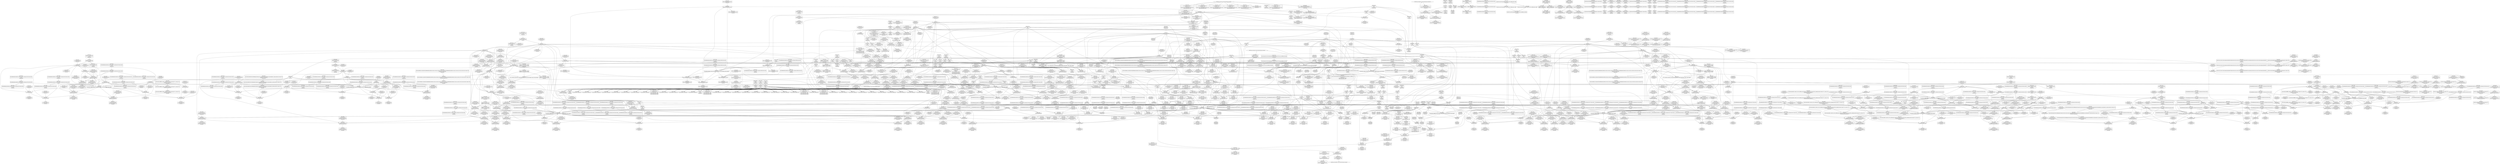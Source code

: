 digraph {
	CE0x4470d70 [shape=record,shape=Mrecord,label="{CE0x4470d70|__rcu_read_unlock:_tmp6|include/linux/rcupdate.h,245}"]
	CE0x44a9030 [shape=record,shape=Mrecord,label="{CE0x44a9030|_call_void_mcount()_#3|*SummSource*}"]
	CE0x43b3b70 [shape=record,shape=Mrecord,label="{CE0x43b3b70|task_sid:_tmp23|security/selinux/hooks.c,208|*SummSource*}"]
	CE0x44024d0 [shape=record,shape=Mrecord,label="{CE0x44024d0|rcu_read_unlock:_entry}"]
	CE0x4425550 [shape=record,shape=Mrecord,label="{CE0x4425550|rcu_lock_acquire:_tmp1|*SummSink*}"]
	CE0x44704f0 [shape=record,shape=Mrecord,label="{CE0x44704f0|i64*_getelementptr_inbounds_(_4_x_i64_,_4_x_i64_*___llvm_gcov_ctr134,_i64_0,_i64_2)|*Constant*}"]
	CE0x4337320 [shape=record,shape=Mrecord,label="{CE0x4337320|selinux_socket_getpeername:_tmp}"]
	CE0x4427b00 [shape=record,shape=Mrecord,label="{CE0x4427b00|rcu_lock_release:_tmp3|*SummSink*}"]
	CE0x4388060 [shape=record,shape=Mrecord,label="{CE0x4388060|rcu_read_lock:_call|include/linux/rcupdate.h,882}"]
	"CONST[source:0(mediator),value:0(static)][purpose:{operation}]"
	CE0x43de1d0 [shape=record,shape=Mrecord,label="{CE0x43de1d0|_call_void___rcu_read_lock()_#10,_!dbg_!27710|include/linux/rcupdate.h,879|*SummSink*}"]
	CE0x4418c00 [shape=record,shape=Mrecord,label="{CE0x4418c00|rcu_read_lock:_tmp17|include/linux/rcupdate.h,882|*SummSource*}"]
	CE0x442e7d0 [shape=record,shape=Mrecord,label="{CE0x442e7d0|rcu_read_unlock:_tmp16|include/linux/rcupdate.h,933|*SummSink*}"]
	CE0x43b2f10 [shape=record,shape=Mrecord,label="{CE0x43b2f10|task_sid:_tmp21|security/selinux/hooks.c,208|*SummSink*}"]
	CE0x4456e10 [shape=record,shape=Mrecord,label="{CE0x4456e10|rcu_lock_release:_tmp5|include/linux/rcupdate.h,423}"]
	CE0x43dc860 [shape=record,shape=Mrecord,label="{CE0x43dc860|i64*_getelementptr_inbounds_(_2_x_i64_,_2_x_i64_*___llvm_gcov_ctr131,_i64_0,_i64_1)|*Constant*|*SummSource*}"]
	CE0x433e570 [shape=record,shape=Mrecord,label="{CE0x433e570|i32_0|*Constant*|*SummSource*}"]
	CE0x436cd20 [shape=record,shape=Mrecord,label="{CE0x436cd20|task_sid:_tmp10|security/selinux/hooks.c,208}"]
	CE0x4405ba0 [shape=record,shape=Mrecord,label="{CE0x4405ba0|i32_1|*Constant*}"]
	CE0x4370040 [shape=record,shape=Mrecord,label="{CE0x4370040|_ret_void,_!dbg_!27719|./arch/x86/include/asm/preempt.h,73|*SummSink*}"]
	CE0x43f40f0 [shape=record,shape=Mrecord,label="{CE0x43f40f0|i8*_undef|*Constant*}"]
	CE0x61099c0 [shape=record,shape=Mrecord,label="{CE0x61099c0|selinux_socket_getpeername:_call1|security/selinux/hooks.c,4231}"]
	CE0x433d440 [shape=record,shape=Mrecord,label="{CE0x433d440|i64_1|*Constant*}"]
	CE0x441a5d0 [shape=record,shape=Mrecord,label="{CE0x441a5d0|rcu_read_lock:_tmp21|include/linux/rcupdate.h,884|*SummSource*}"]
	CE0x4404430 [shape=record,shape=Mrecord,label="{CE0x4404430|cred_sid:_sid|security/selinux/hooks.c,197}"]
	CE0x4404ad0 [shape=record,shape=Mrecord,label="{CE0x4404ad0|rcu_read_unlock:_tmp8|include/linux/rcupdate.h,933}"]
	CE0x445af50 [shape=record,shape=Mrecord,label="{CE0x445af50|_call_void_asm_sideeffect_,_memory_,_dirflag_,_fpsr_,_flags_()_#3,_!dbg_!27711,_!srcloc_!27714|include/linux/rcupdate.h,244|*SummSource*}"]
	CE0x43c19c0 [shape=record,shape=Mrecord,label="{CE0x43c19c0|sock_has_perm:_net3|security/selinux/hooks.c,3974|*SummSink*}"]
	CE0x43dd060 [shape=record,shape=Mrecord,label="{CE0x43dd060|rcu_read_lock:_tmp|*SummSink*}"]
	CE0x4420b90 [shape=record,shape=Mrecord,label="{CE0x4420b90|__rcu_read_lock:_tmp6|include/linux/rcupdate.h,240|*SummSource*}"]
	CE0x4473190 [shape=record,shape=Mrecord,label="{CE0x4473190|i64*_getelementptr_inbounds_(_4_x_i64_,_4_x_i64_*___llvm_gcov_ctr129,_i64_0,_i64_2)|*Constant*|*SummSource*}"]
	CE0x439afa0 [shape=record,shape=Mrecord,label="{CE0x439afa0|sock_has_perm:_tmp19|security/selinux/hooks.c,3977|*SummSource*}"]
	CE0x44aad40 [shape=record,shape=Mrecord,label="{CE0x44aad40|__preempt_count_sub:_tmp3|*SummSink*}"]
	CE0x435a880 [shape=record,shape=Mrecord,label="{CE0x435a880|_call_void_mcount()_#3}"]
	CE0x43457b0 [shape=record,shape=Mrecord,label="{CE0x43457b0|avc_has_perm:_tsid|Function::avc_has_perm&Arg::tsid::|*SummSource*}"]
	CE0x43db8a0 [shape=record,shape=Mrecord,label="{CE0x43db8a0|i32_22|*Constant*}"]
	CE0x43e6ad0 [shape=record,shape=Mrecord,label="{CE0x43e6ad0|task_sid:_call|security/selinux/hooks.c,208|*SummSource*}"]
	CE0x43c99d0 [shape=record,shape=Mrecord,label="{CE0x43c99d0|GLOBAL:_task_sid|*Constant*|*SummSink*}"]
	CE0x446cf00 [shape=record,shape=Mrecord,label="{CE0x446cf00|i64*_getelementptr_inbounds_(_4_x_i64_,_4_x_i64_*___llvm_gcov_ctr133,_i64_0,_i64_3)|*Constant*|*SummSink*}"]
	CE0x442eb70 [shape=record,shape=Mrecord,label="{CE0x442eb70|i64*_getelementptr_inbounds_(_11_x_i64_,_11_x_i64_*___llvm_gcov_ctr132,_i64_0,_i64_8)|*Constant*|*SummSource*}"]
	CE0x44a8e30 [shape=record,shape=Mrecord,label="{CE0x44a8e30|__preempt_count_add:_tmp1|*SummSink*}"]
	CE0x442e660 [shape=record,shape=Mrecord,label="{CE0x442e660|rcu_read_unlock:_tmp16|include/linux/rcupdate.h,933|*SummSource*}"]
	CE0x43f28b0 [shape=record,shape=Mrecord,label="{CE0x43f28b0|__rcu_read_lock:_bb|*SummSource*}"]
	CE0x43eeb00 [shape=record,shape=Mrecord,label="{CE0x43eeb00|GLOBAL:_lockdep_rcu_suspicious|*Constant*}"]
	CE0x43df600 [shape=record,shape=Mrecord,label="{CE0x43df600|task_sid:_tobool|security/selinux/hooks.c,208|*SummSource*}"]
	CE0x4417f80 [shape=record,shape=Mrecord,label="{CE0x4417f80|i8*_getelementptr_inbounds_(_42_x_i8_,_42_x_i8_*_.str46,_i32_0,_i32_0)|*Constant*|*SummSink*}"]
	CE0x43e4680 [shape=record,shape=Mrecord,label="{CE0x43e4680|task_sid:_if.then}"]
	CE0x43f1470 [shape=record,shape=Mrecord,label="{CE0x43f1470|_call_void___rcu_read_unlock()_#10,_!dbg_!27734|include/linux/rcupdate.h,937|*SummSource*}"]
	CE0x44a9240 [shape=record,shape=Mrecord,label="{CE0x44a9240|__preempt_count_add:_tmp3|*SummSink*}"]
	CE0x4409800 [shape=record,shape=Mrecord,label="{CE0x4409800|rcu_read_unlock:_tmp6|include/linux/rcupdate.h,933|*SummSource*}"]
	CE0x442cf10 [shape=record,shape=Mrecord,label="{CE0x442cf10|void_(i32*,_i32,_i32*)*_asm_addl_$1,_%gs:$0_,_*m,ri,*m,_dirflag_,_fpsr_,_flags_|*SummSource*}"]
	CE0x4472ab0 [shape=record,shape=Mrecord,label="{CE0x4472ab0|__preempt_count_sub:_tmp3}"]
	CE0x44a9950 [shape=record,shape=Mrecord,label="{CE0x44a9950|GLOBAL:___preempt_count|Global_var:__preempt_count|*SummSource*}"]
	CE0x4430540 [shape=record,shape=Mrecord,label="{CE0x4430540|rcu_read_unlock:_tmp19|include/linux/rcupdate.h,933|*SummSink*}"]
	CE0x43da570 [shape=record,shape=Mrecord,label="{CE0x43da570|__rcu_read_lock:_entry|*SummSink*}"]
	CE0x4454110 [shape=record,shape=Mrecord,label="{CE0x4454110|__rcu_read_unlock:_tmp5|include/linux/rcupdate.h,244|*SummSink*}"]
	CE0x43b5a70 [shape=record,shape=Mrecord,label="{CE0x43b5a70|task_sid:_tmp20|security/selinux/hooks.c,208|*SummSource*}"]
	CE0x44569e0 [shape=record,shape=Mrecord,label="{CE0x44569e0|rcu_lock_release:_tmp4|include/linux/rcupdate.h,423|*SummSink*}"]
	CE0x43f78a0 [shape=record,shape=Mrecord,label="{CE0x43f78a0|i64*_getelementptr_inbounds_(_4_x_i64_,_4_x_i64_*___llvm_gcov_ctr135,_i64_0,_i64_0)|*Constant*|*SummSink*}"]
	CE0x4414ef0 [shape=record,shape=Mrecord,label="{CE0x4414ef0|rcu_read_lock:_tmp13|include/linux/rcupdate.h,882}"]
	CE0x43db2e0 [shape=record,shape=Mrecord,label="{CE0x43db2e0|task_sid:_tmp7|security/selinux/hooks.c,208}"]
	CE0x441b390 [shape=record,shape=Mrecord,label="{CE0x441b390|i64*_getelementptr_inbounds_(_11_x_i64_,_11_x_i64_*___llvm_gcov_ctr127,_i64_0,_i64_10)|*Constant*|*SummSource*}"]
	CE0x441c810 [shape=record,shape=Mrecord,label="{CE0x441c810|rcu_read_unlock:_tmp14|include/linux/rcupdate.h,933}"]
	CE0x4428010 [shape=record,shape=Mrecord,label="{CE0x4428010|rcu_read_unlock:_tmp9|include/linux/rcupdate.h,933|*SummSink*}"]
	CE0x4427930 [shape=record,shape=Mrecord,label="{CE0x4427930|rcu_lock_release:_tmp3}"]
	CE0x43eb220 [shape=record,shape=Mrecord,label="{CE0x43eb220|i64_7|*Constant*|*SummSource*}"]
	CE0x43f06d0 [shape=record,shape=Mrecord,label="{CE0x43f06d0|GLOBAL:_rcu_lock_release|*Constant*|*SummSource*}"]
	CE0x43f0d10 [shape=record,shape=Mrecord,label="{CE0x43f0d10|rcu_lock_release:_map|Function::rcu_lock_release&Arg::map::|*SummSource*}"]
	CE0x446f360 [shape=record,shape=Mrecord,label="{CE0x446f360|i64*_getelementptr_inbounds_(_4_x_i64_,_4_x_i64_*___llvm_gcov_ctr135,_i64_0,_i64_3)|*Constant*}"]
	CE0x4345480 [shape=record,shape=Mrecord,label="{CE0x4345480|avc_has_perm:_ssid|Function::avc_has_perm&Arg::ssid::|*SummSink*}"]
	CE0x43f71c0 [shape=record,shape=Mrecord,label="{CE0x43f71c0|i64*_getelementptr_inbounds_(_4_x_i64_,_4_x_i64_*___llvm_gcov_ctr134,_i64_0,_i64_0)|*Constant*}"]
	CE0x4382f60 [shape=record,shape=Mrecord,label="{CE0x4382f60|rcu_read_unlock:_tmp1}"]
	CE0x441ecd0 [shape=record,shape=Mrecord,label="{CE0x441ecd0|__preempt_count_add:_val|Function::__preempt_count_add&Arg::val::|*SummSource*}"]
	CE0x445b210 [shape=record,shape=Mrecord,label="{CE0x445b210|rcu_lock_acquire:___here|*SummSource*}"]
	CE0x43e6e20 [shape=record,shape=Mrecord,label="{CE0x43e6e20|COLLAPSED:_GCMRE___llvm_gcov_ctr131_internal_global_2_x_i64_zeroinitializer:_elem_0:default:}"]
	CE0x43416d0 [shape=record,shape=Mrecord,label="{CE0x43416d0|i32_1|*Constant*|*SummSource*}"]
	CE0x43c0f60 [shape=record,shape=Mrecord,label="{CE0x43c0f60|sock_has_perm:_net1|security/selinux/hooks.c,3973|*SummSink*}"]
	CE0x4388360 [shape=record,shape=Mrecord,label="{CE0x4388360|0:_i8,_:_GCMR_task_sid.__warned_internal_global_i8_0,_section_.data.unlikely_,_align_1:_elem_0:default:}"]
	CE0x43c1350 [shape=record,shape=Mrecord,label="{CE0x43c1350|sock_has_perm:_u2|security/selinux/hooks.c,3974|*SummSource*}"]
	CE0x439bf90 [shape=record,shape=Mrecord,label="{CE0x439bf90|rcu_read_unlock:_tmp11|include/linux/rcupdate.h,933|*SummSink*}"]
	CE0x43d0720 [shape=record,shape=Mrecord,label="{CE0x43d0720|i8_0|*Constant*|*SummSink*}"]
	CE0x43486a0 [shape=record,shape=Mrecord,label="{CE0x43486a0|get_current:_tmp2}"]
	CE0x436b7a0 [shape=record,shape=Mrecord,label="{CE0x436b7a0|task_sid:_bb|*SummSink*}"]
	CE0x43f22a0 [shape=record,shape=Mrecord,label="{CE0x43f22a0|_ret_void,_!dbg_!27717|include/linux/rcupdate.h,245}"]
	CE0x4422330 [shape=record,shape=Mrecord,label="{CE0x4422330|i64*_getelementptr_inbounds_(_4_x_i64_,_4_x_i64_*___llvm_gcov_ctr128,_i64_0,_i64_3)|*Constant*}"]
	CE0x436c960 [shape=record,shape=Mrecord,label="{CE0x436c960|i64_4|*Constant*|*SummSink*}"]
	CE0x43f2eb0 [shape=record,shape=Mrecord,label="{CE0x43f2eb0|i64_ptrtoint_(i8*_blockaddress(_rcu_lock_acquire,_%__here)_to_i64)|*Constant*|*SummSource*}"]
	CE0x43879a0 [shape=record,shape=Mrecord,label="{CE0x43879a0|sock_has_perm:_bb}"]
	CE0x4345040 [shape=record,shape=Mrecord,label="{CE0x4345040|selinux_socket_getpeername:_entry|*SummSource*}"]
	CE0x43eee60 [shape=record,shape=Mrecord,label="{CE0x43eee60|rcu_lock_acquire:_entry|*SummSource*}"]
	CE0x43cdc50 [shape=record,shape=Mrecord,label="{CE0x43cdc50|GLOBAL:___llvm_gcov_ctr327|Global_var:__llvm_gcov_ctr327|*SummSource*}"]
	CE0x43cedf0 [shape=record,shape=Mrecord,label="{CE0x43cedf0|sock_has_perm:_tmp12|security/selinux/hooks.c,3970|*SummSink*}"]
	CE0x43e1300 [shape=record,shape=Mrecord,label="{CE0x43e1300|i64_3|*Constant*|*SummSink*}"]
	CE0x43f6cc0 [shape=record,shape=Mrecord,label="{CE0x43f6cc0|i64*_getelementptr_inbounds_(_4_x_i64_,_4_x_i64_*___llvm_gcov_ctr129,_i64_0,_i64_0)|*Constant*|*SummSink*}"]
	CE0x43d33a0 [shape=record,shape=Mrecord,label="{CE0x43d33a0|rcu_read_lock:_tmp9|include/linux/rcupdate.h,882|*SummSink*}"]
	CE0x433ee30 [shape=record,shape=Mrecord,label="{CE0x433ee30|sock_has_perm:_tmp1}"]
	CE0x43b3850 [shape=record,shape=Mrecord,label="{CE0x43b3850|task_sid:_tmp24|security/selinux/hooks.c,208|*SummSource*}"]
	CE0x4341580 [shape=record,shape=Mrecord,label="{CE0x4341580|i32_1|*Constant*}"]
	CE0x43ffb80 [shape=record,shape=Mrecord,label="{CE0x43ffb80|i64*_getelementptr_inbounds_(_13_x_i64_,_13_x_i64_*___llvm_gcov_ctr126,_i64_0,_i64_12)|*Constant*|*SummSource*}"]
	CE0x43dc270 [shape=record,shape=Mrecord,label="{CE0x43dc270|GLOBAL:_rcu_lock_acquire|*Constant*|*SummSink*}"]
	CE0x4370e30 [shape=record,shape=Mrecord,label="{CE0x4370e30|rcu_lock_acquire:_entry}"]
	CE0x4469020 [shape=record,shape=Mrecord,label="{CE0x4469020|_call_void_mcount()_#3|*SummSink*}"]
	CE0x4472340 [shape=record,shape=Mrecord,label="{CE0x4472340|__rcu_read_unlock:_tmp2|*SummSource*}"]
	CE0x5e66930 [shape=record,shape=Mrecord,label="{CE0x5e66930|GLOBAL:_sock_has_perm|*Constant*|*SummSource*}"]
	CE0x435c0f0 [shape=record,shape=Mrecord,label="{CE0x435c0f0|_call_void_mcount()_#3|*SummSink*}"]
	CE0x4463430 [shape=record,shape=Mrecord,label="{CE0x4463430|__preempt_count_sub:_tmp2|*SummSource*}"]
	CE0x436cc20 [shape=record,shape=Mrecord,label="{CE0x436cc20|i64_5|*Constant*|*SummSink*}"]
	CE0x43ec980 [shape=record,shape=Mrecord,label="{CE0x43ec980|i64*_getelementptr_inbounds_(_13_x_i64_,_13_x_i64_*___llvm_gcov_ctr126,_i64_0,_i64_8)|*Constant*|*SummSource*}"]
	CE0x434c4e0 [shape=record,shape=Mrecord,label="{CE0x434c4e0|sock_has_perm:_ad|security/selinux/hooks.c, 3965|*SummSink*}"]
	CE0x4421900 [shape=record,shape=Mrecord,label="{CE0x4421900|rcu_lock_acquire:_tmp3}"]
	CE0x43e98b0 [shape=record,shape=Mrecord,label="{CE0x43e98b0|task_sid:_tmp12|security/selinux/hooks.c,208}"]
	CE0x43dffe0 [shape=record,shape=Mrecord,label="{CE0x43dffe0|GLOBAL:___llvm_gcov_ctr126|Global_var:__llvm_gcov_ctr126|*SummSink*}"]
	CE0x442a640 [shape=record,shape=Mrecord,label="{CE0x442a640|rcu_read_unlock:_tmp}"]
	CE0x4404c90 [shape=record,shape=Mrecord,label="{CE0x4404c90|0:_i8,_:_GCMR_rcu_read_unlock.__warned_internal_global_i8_0,_section_.data.unlikely_,_align_1:_elem_0:default:}"]
	CE0x441b0b0 [shape=record,shape=Mrecord,label="{CE0x441b0b0|i64*_getelementptr_inbounds_(_11_x_i64_,_11_x_i64_*___llvm_gcov_ctr127,_i64_0,_i64_10)|*Constant*}"]
	CE0x445d7e0 [shape=record,shape=Mrecord,label="{CE0x445d7e0|__preempt_count_add:_tmp7|./arch/x86/include/asm/preempt.h,73|*SummSink*}"]
	CE0x4455df0 [shape=record,shape=Mrecord,label="{CE0x4455df0|i64*_getelementptr_inbounds_(_4_x_i64_,_4_x_i64_*___llvm_gcov_ctr134,_i64_0,_i64_2)|*Constant*|*SummSource*}"]
	CE0x43cc860 [shape=record,shape=Mrecord,label="{CE0x43cc860|sock_has_perm:_tmp7|security/selinux/hooks.c,3969|*SummSource*}"]
	CE0x4417580 [shape=record,shape=Mrecord,label="{CE0x4417580|i32_883|*Constant*}"]
	CE0x43cf600 [shape=record,shape=Mrecord,label="{CE0x43cf600|i64*_getelementptr_inbounds_(_6_x_i64_,_6_x_i64_*___llvm_gcov_ctr327,_i64_0,_i64_4)|*Constant*|*SummSink*}"]
	CE0x43c4250 [shape=record,shape=Mrecord,label="{CE0x43c4250|i32_(i32,_i32,_i16,_i32,_%struct.common_audit_data*)*_bitcast_(i32_(i32,_i32,_i16,_i32,_%struct.common_audit_data.495*)*_avc_has_perm_to_i32_(i32,_i32,_i16,_i32,_%struct.common_audit_data*)*)|*Constant*|*SummSink*}"]
	CE0x445a170 [shape=record,shape=Mrecord,label="{CE0x445a170|%struct.lockdep_map*_null|*Constant*|*SummSource*}"]
	CE0x44082f0 [shape=record,shape=Mrecord,label="{CE0x44082f0|rcu_lock_acquire:_tmp2|*SummSink*}"]
	CE0x43ef1f0 [shape=record,shape=Mrecord,label="{CE0x43ef1f0|rcu_read_unlock:_tmp21|include/linux/rcupdate.h,935|*SummSource*}"]
	CE0x440f690 [shape=record,shape=Mrecord,label="{CE0x440f690|__preempt_count_sub:_tmp|*SummSource*}"]
	CE0x4387e00 [shape=record,shape=Mrecord,label="{CE0x4387e00|rcu_lock_acquire:_map|Function::rcu_lock_acquire&Arg::map::|*SummSource*}"]
	CE0x43b2090 [shape=record,shape=Mrecord,label="{CE0x43b2090|GLOBAL:_lockdep_rcu_suspicious|*Constant*|*SummSource*}"]
	CE0x437a8d0 [shape=record,shape=Mrecord,label="{CE0x437a8d0|i32_16|*Constant*|*SummSink*}"]
	CE0x43f92f0 [shape=record,shape=Mrecord,label="{CE0x43f92f0|__rcu_read_lock:_tmp|*SummSink*}"]
	CE0x4347380 [shape=record,shape=Mrecord,label="{CE0x4347380|sock_has_perm:_tmp|*SummSource*}"]
	CE0x4361f50 [shape=record,shape=Mrecord,label="{CE0x4361f50|_ret_i32_%retval.0,_!dbg_!27728|security/selinux/avc.c,775}"]
	CE0x43830f0 [shape=record,shape=Mrecord,label="{CE0x43830f0|rcu_read_unlock:_tmp1|*SummSource*}"]
	CE0x43e1920 [shape=record,shape=Mrecord,label="{CE0x43e1920|COLLAPSED:_CMRE:_elem_0::|security/selinux/hooks.c,196}"]
	CE0x43c77d0 [shape=record,shape=Mrecord,label="{CE0x43c77d0|8:_%struct.sock*,_:_SCME_32,33_}"]
	CE0x43c90c0 [shape=record,shape=Mrecord,label="{CE0x43c90c0|8:_%struct.sock*,_:_SCME_53,54_}"]
	CE0x435dad0 [shape=record,shape=Mrecord,label="{CE0x435dad0|i64*_getelementptr_inbounds_(_2_x_i64_,_2_x_i64_*___llvm_gcov_ctr364,_i64_0,_i64_1)|*Constant*|*SummSource*}"]
	CE0x442c4a0 [shape=record,shape=Mrecord,label="{CE0x442c4a0|rcu_read_unlock:_tmp8|include/linux/rcupdate.h,933|*SummSink*}"]
	CE0x442e2f0 [shape=record,shape=Mrecord,label="{CE0x442e2f0|rcu_read_unlock:_tmp15|include/linux/rcupdate.h,933|*SummSink*}"]
	CE0x4488e80 [shape=record,shape=Mrecord,label="{CE0x4488e80|__preempt_count_sub:_val|Function::__preempt_count_sub&Arg::val::|*SummSource*}"]
	CE0x43f9380 [shape=record,shape=Mrecord,label="{CE0x43f9380|i64*_getelementptr_inbounds_(_4_x_i64_,_4_x_i64_*___llvm_gcov_ctr128,_i64_0,_i64_1)|*Constant*|*SummSink*}"]
	CE0x43ef870 [shape=record,shape=Mrecord,label="{CE0x43ef870|rcu_read_unlock:_tmp22|include/linux/rcupdate.h,935}"]
	CE0x4349d90 [shape=record,shape=Mrecord,label="{CE0x4349d90|GLOBAL:_get_current|*Constant*}"]
	CE0x4383700 [shape=record,shape=Mrecord,label="{CE0x4383700|8:_%struct.sock*,_:_SCME_18,20_|*MultipleSource*|security/selinux/hooks.c, 3966|security/selinux/hooks.c,3966|security/selinux/hooks.c,3966}"]
	CE0x43daba0 [shape=record,shape=Mrecord,label="{CE0x43daba0|i64_3|*Constant*|*SummSource*}"]
	CE0x438a7b0 [shape=record,shape=Mrecord,label="{CE0x438a7b0|i32_59|*Constant*}"]
	CE0x4412cb0 [shape=record,shape=Mrecord,label="{CE0x4412cb0|rcu_read_lock:_call3|include/linux/rcupdate.h,882}"]
	CE0x43f12c0 [shape=record,shape=Mrecord,label="{CE0x43f12c0|_ret_void,_!dbg_!27717|include/linux/rcupdate.h,424|*SummSource*}"]
	CE0x43daf20 [shape=record,shape=Mrecord,label="{CE0x43daf20|cred_sid:_tmp2|*SummSink*}"]
	CE0x43f00c0 [shape=record,shape=Mrecord,label="{CE0x43f00c0|rcu_lock_release:_entry|*SummSource*}"]
	CE0x43cd3e0 [shape=record,shape=Mrecord,label="{CE0x43cd3e0|i64_2|*Constant*|*SummSink*}"]
	CE0x43e1210 [shape=record,shape=Mrecord,label="{CE0x43e1210|_ret_void,_!dbg_!27717|include/linux/rcupdate.h,240|*SummSource*}"]
	CE0x4415050 [shape=record,shape=Mrecord,label="{CE0x4415050|rcu_read_lock:_tmp13|include/linux/rcupdate.h,882|*SummSource*}"]
	CE0x43c9a80 [shape=record,shape=Mrecord,label="{CE0x43c9a80|task_sid:_entry}"]
	CE0x43f91e0 [shape=record,shape=Mrecord,label="{CE0x43f91e0|rcu_lock_acquire:_tmp2|*SummSource*}"]
	CE0x43edf70 [shape=record,shape=Mrecord,label="{CE0x43edf70|_call_void_lockdep_rcu_suspicious(i8*_getelementptr_inbounds_(_25_x_i8_,_25_x_i8_*_.str3,_i32_0,_i32_0),_i32_208,_i8*_getelementptr_inbounds_(_41_x_i8_,_41_x_i8_*_.str44,_i32_0,_i32_0))_#10,_!dbg_!27732|security/selinux/hooks.c,208}"]
	CE0x441ae10 [shape=record,shape=Mrecord,label="{CE0x441ae10|rcu_read_lock:_tmp21|include/linux/rcupdate.h,884}"]
	CE0x4346180 [shape=record,shape=Mrecord,label="{CE0x4346180|32:_%struct.sock*,_:_CRE_40,48_|*MultipleSource*|Function::selinux_socket_getpeername&Arg::sock::|security/selinux/hooks.c,4231}"]
	CE0x43fa4e0 [shape=record,shape=Mrecord,label="{CE0x43fa4e0|__rcu_read_unlock:_tmp7|include/linux/rcupdate.h,245}"]
	CE0x44a73a0 [shape=record,shape=Mrecord,label="{CE0x44a73a0|i64*_getelementptr_inbounds_(_4_x_i64_,_4_x_i64_*___llvm_gcov_ctr135,_i64_0,_i64_2)|*Constant*|*SummSink*}"]
	CE0x4409700 [shape=record,shape=Mrecord,label="{CE0x4409700|rcu_read_lock:_tmp4|include/linux/rcupdate.h,882|*SummSource*}"]
	CE0x442b770 [shape=record,shape=Mrecord,label="{CE0x442b770|rcu_read_unlock:_do.end|*SummSink*}"]
	CE0x43facf0 [shape=record,shape=Mrecord,label="{CE0x43facf0|_call_void___preempt_count_sub(i32_1)_#10,_!dbg_!27715|include/linux/rcupdate.h,244|*SummSink*}"]
	CE0x434e260 [shape=record,shape=Mrecord,label="{CE0x434e260|_ret_i32_%call7,_!dbg_!27749|security/selinux/hooks.c,210|*SummSink*}"]
	CE0x43d8fe0 [shape=record,shape=Mrecord,label="{CE0x43d8fe0|rcu_read_lock:_tobool|include/linux/rcupdate.h,882|*SummSource*}"]
	CE0x43d8f10 [shape=record,shape=Mrecord,label="{CE0x43d8f10|rcu_read_lock:_tobool|include/linux/rcupdate.h,882}"]
	CE0x4453cb0 [shape=record,shape=Mrecord,label="{CE0x4453cb0|COLLAPSED:_GCMRE___llvm_gcov_ctr128_internal_global_4_x_i64_zeroinitializer:_elem_0:default:}"]
	CE0x4402d30 [shape=record,shape=Mrecord,label="{CE0x4402d30|rcu_read_lock:_do.body}"]
	CE0x435d260 [shape=record,shape=Mrecord,label="{CE0x435d260|i64_1|*Constant*|*SummSink*}"]
	CE0x4408ee0 [shape=record,shape=Mrecord,label="{CE0x4408ee0|rcu_read_lock:_tmp5|include/linux/rcupdate.h,882}"]
	CE0x43422d0 [shape=record,shape=Mrecord,label="{CE0x43422d0|i64_1|*Constant*}"]
	CE0x44017c0 [shape=record,shape=Mrecord,label="{CE0x44017c0|_ret_i32_%tmp6,_!dbg_!27716|security/selinux/hooks.c,197}"]
	CE0x43c6010 [shape=record,shape=Mrecord,label="{CE0x43c6010|8:_%struct.sock*,_:_SCME_8,16_|*MultipleSource*|security/selinux/hooks.c, 3966|security/selinux/hooks.c,3966|security/selinux/hooks.c,3966}"]
	CE0x43f3010 [shape=record,shape=Mrecord,label="{CE0x43f3010|i64_ptrtoint_(i8*_blockaddress(_rcu_lock_acquire,_%__here)_to_i64)|*Constant*|*SummSink*}"]
	CE0x4418560 [shape=record,shape=Mrecord,label="{CE0x4418560|i64*_getelementptr_inbounds_(_11_x_i64_,_11_x_i64_*___llvm_gcov_ctr127,_i64_0,_i64_9)|*Constant*|*SummSink*}"]
	CE0x43e1100 [shape=record,shape=Mrecord,label="{CE0x43e1100|_ret_void,_!dbg_!27717|include/linux/rcupdate.h,240}"]
	CE0x4471d10 [shape=record,shape=Mrecord,label="{CE0x4471d10|__preempt_count_sub:_entry|*SummSource*}"]
	CE0x43cfcd0 [shape=record,shape=Mrecord,label="{CE0x43cfcd0|sock_has_perm:_tmp4|security/selinux/hooks.c,3966}"]
	CE0x446c130 [shape=record,shape=Mrecord,label="{CE0x446c130|GLOBAL:_lock_release|*Constant*|*SummSink*}"]
	CE0x437a780 [shape=record,shape=Mrecord,label="{CE0x437a780|i32_16|*Constant*|*SummSource*}"]
	CE0x435d8f0 [shape=record,shape=Mrecord,label="{CE0x435d8f0|selinux_socket_getpeername:_tmp3|*SummSink*}"]
	CE0x4423ea0 [shape=record,shape=Mrecord,label="{CE0x4423ea0|GLOBAL:_rcu_read_unlock.__warned|Global_var:rcu_read_unlock.__warned|*SummSink*}"]
	CE0x437ff20 [shape=record,shape=Mrecord,label="{CE0x437ff20|i64_2|*Constant*}"]
	CE0x43819f0 [shape=record,shape=Mrecord,label="{CE0x43819f0|task_sid:_tobool1|security/selinux/hooks.c,208|*SummSink*}"]
	CE0x43e9e50 [shape=record,shape=Mrecord,label="{CE0x43e9e50|task_sid:_tmp13|security/selinux/hooks.c,208|*SummSource*}"]
	CE0x43d8ab0 [shape=record,shape=Mrecord,label="{CE0x43d8ab0|task_sid:_tmp3}"]
	CE0x438a640 [shape=record,shape=Mrecord,label="{CE0x438a640|get_current:_tmp2|*SummSource*}"]
	CE0x4380a20 [shape=record,shape=Mrecord,label="{CE0x4380a20|sock_has_perm:_if.then|*SummSource*}"]
	CE0x43e26a0 [shape=record,shape=Mrecord,label="{CE0x43e26a0|task_sid:_tmp8|security/selinux/hooks.c,208|*SummSource*}"]
	CE0x44588a0 [shape=record,shape=Mrecord,label="{CE0x44588a0|i64_1|*Constant*}"]
	CE0x433d230 [shape=record,shape=Mrecord,label="{CE0x433d230|selinux_socket_getpeername:_sk|security/selinux/hooks.c,4231|*SummSink*}"]
	CE0x43c0e30 [shape=record,shape=Mrecord,label="{CE0x43c0e30|sock_has_perm:_net1|security/selinux/hooks.c,3973|*SummSource*}"]
	CE0x43482d0 [shape=record,shape=Mrecord,label="{CE0x43482d0|selinux_socket_getpeername:_tmp2}"]
	CE0x43f0900 [shape=record,shape=Mrecord,label="{CE0x43f0900|rcu_lock_release:_entry|*SummSink*}"]
	CE0x4420d50 [shape=record,shape=Mrecord,label="{CE0x4420d50|_call_void_mcount()_#3}"]
	CE0x43bfb00 [shape=record,shape=Mrecord,label="{CE0x43bfb00|i8_2|*Constant*|*SummSink*}"]
	CE0x4405070 [shape=record,shape=Mrecord,label="{CE0x4405070|rcu_read_lock:_do.end}"]
	CE0x43df130 [shape=record,shape=Mrecord,label="{CE0x43df130|rcu_read_lock:_tmp2|*SummSink*}"]
	CE0x4419860 [shape=record,shape=Mrecord,label="{CE0x4419860|_call_void_lockdep_rcu_suspicious(i8*_getelementptr_inbounds_(_25_x_i8_,_25_x_i8_*_.str45,_i32_0,_i32_0),_i32_883,_i8*_getelementptr_inbounds_(_42_x_i8_,_42_x_i8_*_.str46,_i32_0,_i32_0))_#10,_!dbg_!27728|include/linux/rcupdate.h,882}"]
	CE0x445dcc0 [shape=record,shape=Mrecord,label="{CE0x445dcc0|__preempt_count_add:_tmp7|./arch/x86/include/asm/preempt.h,73|*SummSource*}"]
	CE0x4418c70 [shape=record,shape=Mrecord,label="{CE0x4418c70|rcu_read_lock:_tmp17|include/linux/rcupdate.h,882|*SummSink*}"]
	CE0x43e9a10 [shape=record,shape=Mrecord,label="{CE0x43e9a10|task_sid:_tmp12|security/selinux/hooks.c,208|*SummSource*}"]
	CE0x43cebe0 [shape=record,shape=Mrecord,label="{CE0x43cebe0|sock_has_perm:_tmp11|security/selinux/hooks.c,3970|*SummSink*}"]
	CE0x436eb70 [shape=record,shape=Mrecord,label="{CE0x436eb70|sock_has_perm:_bb|*SummSource*}"]
	CE0x43ff310 [shape=record,shape=Mrecord,label="{CE0x43ff310|task_sid:_tmp25|security/selinux/hooks.c,208|*SummSink*}"]
	CE0x43f8be0 [shape=record,shape=Mrecord,label="{CE0x43f8be0|GLOBAL:_lock_acquire|*Constant*}"]
	CE0x4409120 [shape=record,shape=Mrecord,label="{CE0x4409120|__rcu_read_lock:_do.end|*SummSource*}"]
	CE0x43f1910 [shape=record,shape=Mrecord,label="{CE0x43f1910|GLOBAL:___rcu_read_unlock|*Constant*|*SummSource*}"]
	CE0x43b47f0 [shape=record,shape=Mrecord,label="{CE0x43b47f0|i64*_getelementptr_inbounds_(_13_x_i64_,_13_x_i64_*___llvm_gcov_ctr126,_i64_0,_i64_11)|*Constant*|*SummSource*}"]
	CE0x4469b90 [shape=record,shape=Mrecord,label="{CE0x4469b90|_call_void_asm_addl_$1,_%gs:$0_,_*m,ri,*m,_dirflag_,_fpsr_,_flags_(i32*___preempt_count,_i32_%sub,_i32*___preempt_count)_#3,_!dbg_!27717,_!srcloc_!27718|./arch/x86/include/asm/preempt.h,77|*SummSink*}"]
	CE0x43b48a0 [shape=record,shape=Mrecord,label="{CE0x43b48a0|i64*_getelementptr_inbounds_(_13_x_i64_,_13_x_i64_*___llvm_gcov_ctr126,_i64_0,_i64_11)|*Constant*|*SummSink*}"]
	CE0x4420660 [shape=record,shape=Mrecord,label="{CE0x4420660|GLOBAL:___llvm_gcov_ctr132|Global_var:__llvm_gcov_ctr132}"]
	CE0x4459cd0 [shape=record,shape=Mrecord,label="{CE0x4459cd0|i32_2|*Constant*}"]
	CE0x43f3520 [shape=record,shape=Mrecord,label="{CE0x43f3520|i64*_getelementptr_inbounds_(_4_x_i64_,_4_x_i64_*___llvm_gcov_ctr130,_i64_0,_i64_3)|*Constant*|*SummSource*}"]
	CE0x43e66f0 [shape=record,shape=Mrecord,label="{CE0x43e66f0|_call_void_mcount()_#3}"]
	CE0x4349ff0 [shape=record,shape=Mrecord,label="{CE0x4349ff0|selinux_socket_getpeername:_call|security/selinux/hooks.c,4231|*SummSink*}"]
	CE0x4405a50 [shape=record,shape=Mrecord,label="{CE0x4405a50|__preempt_count_add:_entry|*SummSink*}"]
	CE0x445b3d0 [shape=record,shape=Mrecord,label="{CE0x445b3d0|__preempt_count_sub:_tmp5|./arch/x86/include/asm/preempt.h,77|*SummSink*}"]
	CE0x4471dd0 [shape=record,shape=Mrecord,label="{CE0x4471dd0|_call_void_asm_addl_$1,_%gs:$0_,_*m,ri,*m,_dirflag_,_fpsr_,_flags_(i32*___preempt_count,_i32_%val,_i32*___preempt_count)_#3,_!dbg_!27714,_!srcloc_!27717|./arch/x86/include/asm/preempt.h,72|*SummSource*}"]
	CE0x43727a0 [shape=record,shape=Mrecord,label="{CE0x43727a0|%struct.task_struct*_(%struct.task_struct**)*_asm_movq_%gs:$_1:P_,$0_,_r,im,_dirflag_,_fpsr_,_flags_|*SummSink*}"]
	CE0x43fefc0 [shape=record,shape=Mrecord,label="{CE0x43fefc0|i64*_getelementptr_inbounds_(_4_x_i64_,_4_x_i64_*___llvm_gcov_ctr130,_i64_0,_i64_0)|*Constant*|*SummSource*}"]
	CE0x43812f0 [shape=record,shape=Mrecord,label="{CE0x43812f0|rcu_read_unlock:_do.body}"]
	CE0x433eff0 [shape=record,shape=Mrecord,label="{CE0x433eff0|sock_has_perm:_tmp1|*SummSource*}"]
	CE0x441aad0 [shape=record,shape=Mrecord,label="{CE0x441aad0|rcu_read_lock:_tmp20|include/linux/rcupdate.h,882|*SummSink*}"]
	CE0x44199d0 [shape=record,shape=Mrecord,label="{CE0x44199d0|_call_void_lockdep_rcu_suspicious(i8*_getelementptr_inbounds_(_25_x_i8_,_25_x_i8_*_.str45,_i32_0,_i32_0),_i32_883,_i8*_getelementptr_inbounds_(_42_x_i8_,_42_x_i8_*_.str46,_i32_0,_i32_0))_#10,_!dbg_!27728|include/linux/rcupdate.h,882|*SummSource*}"]
	CE0x4387c00 [shape=record,shape=Mrecord,label="{CE0x4387c00|COLLAPSED:_GCMRE_current_task_external_global_%struct.task_struct*:_elem_0:default:}"]
	CE0x4426a30 [shape=record,shape=Mrecord,label="{CE0x4426a30|GLOBAL:___preempt_count_add|*Constant*}"]
	CE0x43c3b10 [shape=record,shape=Mrecord,label="{CE0x43c3b10|sock_has_perm:_call6|security/selinux/hooks.c,3976}"]
	CE0x43fb100 [shape=record,shape=Mrecord,label="{CE0x43fb100|rcu_lock_acquire:_tmp}"]
	CE0x43c7010 [shape=record,shape=Mrecord,label="{CE0x43c7010|8:_%struct.sock*,_:_SCME_25,26_}"]
	CE0x43884c0 [shape=record,shape=Mrecord,label="{CE0x43884c0|task_sid:_tobool1|security/selinux/hooks.c,208}"]
	CE0x44aa9f0 [shape=record,shape=Mrecord,label="{CE0x44aa9f0|__preempt_count_add:_tmp4|./arch/x86/include/asm/preempt.h,72}"]
	CE0x43e8830 [shape=record,shape=Mrecord,label="{CE0x43e8830|rcu_read_lock:_call|include/linux/rcupdate.h,882|*SummSource*}"]
	CE0x4403f60 [shape=record,shape=Mrecord,label="{CE0x4403f60|rcu_read_lock:_if.then}"]
	CE0x43c2010 [shape=record,shape=Mrecord,label="{CE0x43c2010|sock_has_perm:_sk4|security/selinux/hooks.c,3974}"]
	CE0x43f15a0 [shape=record,shape=Mrecord,label="{CE0x43f15a0|_call_void___rcu_read_unlock()_#10,_!dbg_!27734|include/linux/rcupdate.h,937|*SummSink*}"]
	CE0x43fe920 [shape=record,shape=Mrecord,label="{CE0x43fe920|i64*_getelementptr_inbounds_(_4_x_i64_,_4_x_i64_*___llvm_gcov_ctr133,_i64_0,_i64_0)|*Constant*|*SummSource*}"]
	CE0x4404f40 [shape=record,shape=Mrecord,label="{CE0x4404f40|rcu_read_lock:_land.lhs.true|*SummSink*}"]
	CE0x4456030 [shape=record,shape=Mrecord,label="{CE0x4456030|rcu_lock_release:_tmp6|*SummSink*}"]
	CE0x4406050 [shape=record,shape=Mrecord,label="{CE0x4406050|COLLAPSED:_GCMRE___llvm_gcov_ctr132_internal_global_11_x_i64_zeroinitializer:_elem_0:default:}"]
	CE0x438a400 [shape=record,shape=Mrecord,label="{CE0x438a400|GLOBAL:_current_task|Global_var:current_task|*SummSink*}"]
	CE0x4337480 [shape=record,shape=Mrecord,label="{CE0x4337480|get_current:_entry|*SummSink*}"]
	CE0x4408700 [shape=record,shape=Mrecord,label="{CE0x4408700|__rcu_read_lock:_tmp7|include/linux/rcupdate.h,240}"]
	CE0x44737a0 [shape=record,shape=Mrecord,label="{CE0x44737a0|__preempt_count_add:_tmp6|./arch/x86/include/asm/preempt.h,73}"]
	CE0x438cf10 [shape=record,shape=Mrecord,label="{CE0x438cf10|sock_has_perm:_tmp13|security/selinux/hooks.c,3972}"]
	CE0x4473310 [shape=record,shape=Mrecord,label="{CE0x4473310|i64*_getelementptr_inbounds_(_4_x_i64_,_4_x_i64_*___llvm_gcov_ctr129,_i64_0,_i64_2)|*Constant*|*SummSink*}"]
	CE0x4472c60 [shape=record,shape=Mrecord,label="{CE0x4472c60|i64*_getelementptr_inbounds_(_4_x_i64_,_4_x_i64_*___llvm_gcov_ctr129,_i64_0,_i64_3)|*Constant*}"]
	CE0x43df900 [shape=record,shape=Mrecord,label="{CE0x43df900|cred_sid:_tmp1}"]
	CE0x436fc80 [shape=record,shape=Mrecord,label="{CE0x436fc80|GLOBAL:_task_sid.__warned|Global_var:task_sid.__warned|*SummSink*}"]
	CE0x43e05a0 [shape=record,shape=Mrecord,label="{CE0x43e05a0|rcu_read_unlock:_tmp6|include/linux/rcupdate.h,933}"]
	CE0x442a370 [shape=record,shape=Mrecord,label="{CE0x442a370|__rcu_read_lock:_tmp5|include/linux/rcupdate.h,239|*SummSink*}"]
	CE0x43be410 [shape=record,shape=Mrecord,label="{CE0x43be410|i64*_getelementptr_inbounds_(_6_x_i64_,_6_x_i64_*___llvm_gcov_ctr327,_i64_0,_i64_3)|*Constant*|*SummSource*}"]
	CE0x43e5ec0 [shape=record,shape=Mrecord,label="{CE0x43e5ec0|task_sid:_do.end|*SummSource*}"]
	CE0x43cb4a0 [shape=record,shape=Mrecord,label="{CE0x43cb4a0|i64_56|*Constant*|*SummSink*}"]
	CE0x4426510 [shape=record,shape=Mrecord,label="{CE0x4426510|rcu_read_unlock:_tmp4|include/linux/rcupdate.h,933|*SummSink*}"]
	CE0x442fd40 [shape=record,shape=Mrecord,label="{CE0x442fd40|i64*_getelementptr_inbounds_(_11_x_i64_,_11_x_i64_*___llvm_gcov_ctr132,_i64_0,_i64_9)|*Constant*|*SummSink*}"]
	CE0x43efe20 [shape=record,shape=Mrecord,label="{CE0x43efe20|_call_void_rcu_lock_release(%struct.lockdep_map*_rcu_lock_map)_#10,_!dbg_!27733|include/linux/rcupdate.h,935|*SummSource*}"]
	CE0x445df10 [shape=record,shape=Mrecord,label="{CE0x445df10|i64*_getelementptr_inbounds_(_4_x_i64_,_4_x_i64_*___llvm_gcov_ctr135,_i64_0,_i64_3)|*Constant*|*SummSource*}"]
	CE0x43cd750 [shape=record,shape=Mrecord,label="{CE0x43cd750|i64_0|*Constant*}"]
	CE0x4471b10 [shape=record,shape=Mrecord,label="{CE0x4471b10|__preempt_count_sub:_val|Function::__preempt_count_sub&Arg::val::|*SummSink*}"]
	CE0x4468620 [shape=record,shape=Mrecord,label="{CE0x4468620|rcu_lock_release:_tmp4|include/linux/rcupdate.h,423}"]
	CE0x4488c60 [shape=record,shape=Mrecord,label="{CE0x4488c60|_ret_void,_!dbg_!27720|./arch/x86/include/asm/preempt.h,78}"]
	CE0x440f620 [shape=record,shape=Mrecord,label="{CE0x440f620|COLLAPSED:_GCMRE___llvm_gcov_ctr135_internal_global_4_x_i64_zeroinitializer:_elem_0:default:}"]
	CE0x43da500 [shape=record,shape=Mrecord,label="{CE0x43da500|__rcu_read_lock:_entry}"]
	CE0x4400d00 [shape=record,shape=Mrecord,label="{CE0x4400d00|GLOBAL:_cred_sid|*Constant*}"]
	CE0x44156a0 [shape=record,shape=Mrecord,label="{CE0x44156a0|rcu_read_lock:_tmp14|include/linux/rcupdate.h,882|*SummSink*}"]
	CE0x43c8c00 [shape=record,shape=Mrecord,label="{CE0x43c8c00|8:_%struct.sock*,_:_SCME_49,50_}"]
	CE0x4405dc0 [shape=record,shape=Mrecord,label="{CE0x4405dc0|__preempt_count_add:_val|Function::__preempt_count_add&Arg::val::}"]
	CE0x43c0820 [shape=record,shape=Mrecord,label="{CE0x43c0820|sock_has_perm:_tmp17|security/selinux/hooks.c,3976}"]
	CE0x4466f20 [shape=record,shape=Mrecord,label="{CE0x4466f20|__preempt_count_sub:_tmp7|./arch/x86/include/asm/preempt.h,78|*SummSink*}"]
	CE0x441dd00 [shape=record,shape=Mrecord,label="{CE0x441dd00|rcu_read_unlock:_tmp13|include/linux/rcupdate.h,933|*SummSink*}"]
	CE0x439be20 [shape=record,shape=Mrecord,label="{CE0x439be20|rcu_read_unlock:_tmp11|include/linux/rcupdate.h,933|*SummSource*}"]
	CE0x43e6340 [shape=record,shape=Mrecord,label="{CE0x43e6340|cred_sid:_tmp|*SummSink*}"]
	CE0x442b4a0 [shape=record,shape=Mrecord,label="{CE0x442b4a0|rcu_lock_acquire:_indirectgoto|*SummSource*}"]
	CE0x43b5e40 [shape=record,shape=Mrecord,label="{CE0x43b5e40|task_sid:_tmp21|security/selinux/hooks.c,208}"]
	CE0x439c630 [shape=record,shape=Mrecord,label="{CE0x439c630|sock_has_perm:_tmp20|security/selinux/hooks.c,3977|*SummSink*}"]
	CE0x43f70b0 [shape=record,shape=Mrecord,label="{CE0x43f70b0|i64*_getelementptr_inbounds_(_4_x_i64_,_4_x_i64_*___llvm_gcov_ctr129,_i64_0,_i64_0)|*Constant*|*SummSource*}"]
	CE0x44a8f50 [shape=record,shape=Mrecord,label="{CE0x44a8f50|i64*_getelementptr_inbounds_(_4_x_i64_,_4_x_i64_*___llvm_gcov_ctr129,_i64_0,_i64_1)|*Constant*}"]
	CE0x43cc7f0 [shape=record,shape=Mrecord,label="{CE0x43cc7f0|sock_has_perm:_tmp9|security/selinux/hooks.c,3969}"]
	CE0x43ef580 [shape=record,shape=Mrecord,label="{CE0x43ef580|_call_void_rcu_lock_release(%struct.lockdep_map*_rcu_lock_map)_#10,_!dbg_!27733|include/linux/rcupdate.h,935}"]
	CE0x43d2e70 [shape=record,shape=Mrecord,label="{CE0x43d2e70|i64_5|*Constant*}"]
	CE0x4421170 [shape=record,shape=Mrecord,label="{CE0x4421170|__preempt_count_add:_do.body|*SummSource*}"]
	CE0x43eef40 [shape=record,shape=Mrecord,label="{CE0x43eef40|GLOBAL:_rcu_lock_acquire|*Constant*}"]
	CE0x43497d0 [shape=record,shape=Mrecord,label="{CE0x43497d0|i64*_getelementptr_inbounds_(_2_x_i64_,_2_x_i64_*___llvm_gcov_ctr98,_i64_0,_i64_1)|*Constant*}"]
	CE0x4426cc0 [shape=record,shape=Mrecord,label="{CE0x4426cc0|_call_void___preempt_count_add(i32_1)_#10,_!dbg_!27711|include/linux/rcupdate.h,239|*SummSink*}"]
	CE0x438f050 [shape=record,shape=Mrecord,label="{CE0x438f050|i64*_getelementptr_inbounds_(_6_x_i64_,_6_x_i64_*___llvm_gcov_ctr327,_i64_0,_i64_5)|*Constant*|*SummSink*}"]
	CE0x43c7dc0 [shape=record,shape=Mrecord,label="{CE0x43c7dc0|8:_%struct.sock*,_:_SCME_37,38_}"]
	CE0x4409970 [shape=record,shape=Mrecord,label="{CE0x4409970|rcu_read_unlock:_tmp6|include/linux/rcupdate.h,933|*SummSink*}"]
	CE0x441f810 [shape=record,shape=Mrecord,label="{CE0x441f810|rcu_read_unlock:_tmp12|include/linux/rcupdate.h,933|*SummSource*}"]
	CE0x4464260 [shape=record,shape=Mrecord,label="{CE0x4464260|__preempt_count_sub:_do.body|*SummSink*}"]
	CE0x4472dd0 [shape=record,shape=Mrecord,label="{CE0x4472dd0|i64*_getelementptr_inbounds_(_4_x_i64_,_4_x_i64_*___llvm_gcov_ctr129,_i64_0,_i64_3)|*Constant*|*SummSink*}"]
	CE0x43c1bb0 [shape=record,shape=Mrecord,label="{CE0x43c1bb0|sock_has_perm:_tmp15|security/selinux/hooks.c,3974}"]
	CE0x43c2140 [shape=record,shape=Mrecord,label="{CE0x43c2140|sock_has_perm:_sk4|security/selinux/hooks.c,3974|*SummSource*}"]
	CE0x43c8150 [shape=record,shape=Mrecord,label="{CE0x43c8150|8:_%struct.sock*,_:_SCME_40,41_}"]
	CE0x43600d0 [shape=record,shape=Mrecord,label="{CE0x43600d0|sock_has_perm:_cleanup}"]
	CE0x435af00 [shape=record,shape=Mrecord,label="{CE0x435af00|GLOBAL:___llvm_gcov_ctr327|Global_var:__llvm_gcov_ctr327|*SummSink*}"]
	CE0x434a3e0 [shape=record,shape=Mrecord,label="{CE0x434a3e0|selinux_socket_getpeername:_call|security/selinux/hooks.c,4231|*SummSource*}"]
	CE0x43e88a0 [shape=record,shape=Mrecord,label="{CE0x43e88a0|rcu_read_lock:_call|include/linux/rcupdate.h,882|*SummSink*}"]
	CE0x439bc80 [shape=record,shape=Mrecord,label="{CE0x439bc80|_call_void_lockdep_rcu_suspicious(i8*_getelementptr_inbounds_(_25_x_i8_,_25_x_i8_*_.str45,_i32_0,_i32_0),_i32_934,_i8*_getelementptr_inbounds_(_44_x_i8_,_44_x_i8_*_.str47,_i32_0,_i32_0))_#10,_!dbg_!27726|include/linux/rcupdate.h,933}"]
	CE0x43c4a80 [shape=record,shape=Mrecord,label="{CE0x43c4a80|rcu_read_lock:_tmp8|include/linux/rcupdate.h,882|*SummSource*}"]
	CE0x435a8f0 [shape=record,shape=Mrecord,label="{CE0x435a8f0|_call_void_mcount()_#3|*SummSource*}"]
	CE0x43f26d0 [shape=record,shape=Mrecord,label="{CE0x43f26d0|_ret_void,_!dbg_!27717|include/linux/rcupdate.h,245|*SummSource*}"]
	CE0x439b4b0 [shape=record,shape=Mrecord,label="{CE0x439b4b0|sock_has_perm:_tmp20|security/selinux/hooks.c,3977|*SummSource*}"]
	CE0x43faec0 [shape=record,shape=Mrecord,label="{CE0x43faec0|GLOBAL:___preempt_count_sub|*Constant*}"]
	CE0x4419150 [shape=record,shape=Mrecord,label="{CE0x4419150|rcu_read_lock:_tmp18|include/linux/rcupdate.h,882}"]
	CE0x43fb3c0 [shape=record,shape=Mrecord,label="{CE0x43fb3c0|__rcu_read_lock:_tmp1}"]
	CE0x4361d10 [shape=record,shape=Mrecord,label="{CE0x4361d10|avc_has_perm:_tclass|Function::avc_has_perm&Arg::tclass::|*SummSink*}"]
	CE0x43ffe90 [shape=record,shape=Mrecord,label="{CE0x43ffe90|task_sid:_tmp27|security/selinux/hooks.c,208}"]
	CE0x43eb610 [shape=record,shape=Mrecord,label="{CE0x43eb610|task_sid:_tmp14|security/selinux/hooks.c,208|*SummSink*}"]
	CE0x433ed90 [shape=record,shape=Mrecord,label="{CE0x433ed90|selinux_socket_getpeername:_sock|Function::selinux_socket_getpeername&Arg::sock::|*SummSource*}"]
	CE0x4458700 [shape=record,shape=Mrecord,label="{CE0x4458700|i64*_getelementptr_inbounds_(_4_x_i64_,_4_x_i64_*___llvm_gcov_ctr134,_i64_0,_i64_1)|*Constant*|*SummSink*}"]
	CE0x43d29b0 [shape=record,shape=Mrecord,label="{CE0x43d29b0|i64_4|*Constant*}"]
	CE0x4453c40 [shape=record,shape=Mrecord,label="{CE0x4453c40|__rcu_read_lock:_tmp}"]
	CE0x43d0150 [shape=record,shape=Mrecord,label="{CE0x43d0150|sock_has_perm:_tmp5|security/selinux/hooks.c,3966|*SummSource*}"]
	CE0x43e5810 [shape=record,shape=Mrecord,label="{CE0x43e5810|i64*_getelementptr_inbounds_(_11_x_i64_,_11_x_i64_*___llvm_gcov_ctr127,_i64_0,_i64_1)|*Constant*|*SummSink*}"]
	CE0x4459c00 [shape=record,shape=Mrecord,label="{CE0x4459c00|i32_0|*Constant*}"]
	CE0x43b5950 [shape=record,shape=Mrecord,label="{CE0x43b5950|task_sid:_tmp20|security/selinux/hooks.c,208}"]
	CE0x4380720 [shape=record,shape=Mrecord,label="{CE0x4380720|task_sid:_tmp2|*SummSink*}"]
	CE0x43375e0 [shape=record,shape=Mrecord,label="{CE0x43375e0|32:_%struct.sock*,_:_CRE_8,16_|*MultipleSource*|Function::selinux_socket_getpeername&Arg::sock::|security/selinux/hooks.c,4231}"]
	CE0x43b5fa0 [shape=record,shape=Mrecord,label="{CE0x43b5fa0|task_sid:_tmp21|security/selinux/hooks.c,208|*SummSource*}"]
	CE0x43b9300 [shape=record,shape=Mrecord,label="{CE0x43b9300|_ret_void,_!dbg_!27720|./arch/x86/include/asm/preempt.h,78|*SummSource*}"]
	CE0x4407820 [shape=record,shape=Mrecord,label="{CE0x4407820|rcu_read_lock:_tmp7|include/linux/rcupdate.h,882|*SummSink*}"]
	CE0x4400440 [shape=record,shape=Mrecord,label="{CE0x4400440|task_sid:_tmp27|security/selinux/hooks.c,208|*SummSink*}"]
	CE0x439bab0 [shape=record,shape=Mrecord,label="{CE0x439bab0|i64_6|*Constant*}"]
	CE0x43e02c0 [shape=record,shape=Mrecord,label="{CE0x43e02c0|rcu_read_unlock:_tobool1|include/linux/rcupdate.h,933|*SummSink*}"]
	CE0x43e4460 [shape=record,shape=Mrecord,label="{CE0x43e4460|task_sid:_land.lhs.true|*SummSource*}"]
	CE0x4455bf0 [shape=record,shape=Mrecord,label="{CE0x4455bf0|i64*_getelementptr_inbounds_(_4_x_i64_,_4_x_i64_*___llvm_gcov_ctr134,_i64_0,_i64_2)|*Constant*|*SummSink*}"]
	CE0x436c770 [shape=record,shape=Mrecord,label="{CE0x436c770|rcu_read_lock:_land.lhs.true|*SummSource*}"]
	CE0x438d700 [shape=record,shape=Mrecord,label="{CE0x438d700|sock_has_perm:_tmp14|security/selinux/hooks.c,3972|*SummSource*}"]
	CE0x4468690 [shape=record,shape=Mrecord,label="{CE0x4468690|rcu_lock_release:_tmp4|include/linux/rcupdate.h,423|*SummSource*}"]
	CE0x4401920 [shape=record,shape=Mrecord,label="{CE0x4401920|_ret_i32_%tmp6,_!dbg_!27716|security/selinux/hooks.c,197|*SummSource*}"]
	CE0x434e560 [shape=record,shape=Mrecord,label="{CE0x434e560|sock_has_perm:_tmp7|security/selinux/hooks.c,3969}"]
	CE0x441da60 [shape=record,shape=Mrecord,label="{CE0x441da60|rcu_read_unlock:_tmp13|include/linux/rcupdate.h,933}"]
	CE0x446a030 [shape=record,shape=Mrecord,label="{CE0x446a030|rcu_lock_release:_tmp|*SummSource*}"]
	CE0x43e7ae0 [shape=record,shape=Mrecord,label="{CE0x43e7ae0|i64_3|*Constant*}"]
	CE0x445b6f0 [shape=record,shape=Mrecord,label="{CE0x445b6f0|__preempt_count_sub:_do.body|*SummSource*}"]
	CE0x43c1e50 [shape=record,shape=Mrecord,label="{CE0x43c1e50|sock_has_perm:_tmp15|security/selinux/hooks.c,3974|*SummSink*}"]
	CE0x43d9560 [shape=record,shape=Mrecord,label="{CE0x43d9560|rcu_read_lock:_tobool|include/linux/rcupdate.h,882|*SummSink*}"]
	CE0x43b51f0 [shape=record,shape=Mrecord,label="{CE0x43b51f0|i64*_getelementptr_inbounds_(_13_x_i64_,_13_x_i64_*___llvm_gcov_ctr126,_i64_0,_i64_9)|*Constant*}"]
	CE0x44069a0 [shape=record,shape=Mrecord,label="{CE0x44069a0|GLOBAL:___llvm_gcov_ctr132|Global_var:__llvm_gcov_ctr132|*SummSink*}"]
	CE0x43deaa0 [shape=record,shape=Mrecord,label="{CE0x43deaa0|cred_sid:_tmp6|security/selinux/hooks.c,197|*SummSource*}"]
	CE0x44745a0 [shape=record,shape=Mrecord,label="{CE0x44745a0|__preempt_count_add:_tmp1|*SummSource*}"]
	CE0x435d830 [shape=record,shape=Mrecord,label="{CE0x435d830|32:_%struct.sock*,_:_CRE_16,24_|*MultipleSource*|Function::selinux_socket_getpeername&Arg::sock::|security/selinux/hooks.c,4231}"]
	CE0x4453310 [shape=record,shape=Mrecord,label="{CE0x4453310|i64*_getelementptr_inbounds_(_4_x_i64_,_4_x_i64_*___llvm_gcov_ctr134,_i64_0,_i64_0)|*Constant*|*SummSink*}"]
	CE0x4387ee0 [shape=record,shape=Mrecord,label="{CE0x4387ee0|rcu_lock_acquire:_map|Function::rcu_lock_acquire&Arg::map::|*SummSink*}"]
	CE0x446e200 [shape=record,shape=Mrecord,label="{CE0x446e200|rcu_lock_release:_tmp2|*SummSource*}"]
	CE0x43b9b30 [shape=record,shape=Mrecord,label="{CE0x43b9b30|__rcu_read_unlock:_do.end}"]
	CE0x4459e30 [shape=record,shape=Mrecord,label="{CE0x4459e30|%struct.lockdep_map*_null|*Constant*}"]
	CE0x441b440 [shape=record,shape=Mrecord,label="{CE0x441b440|i64*_getelementptr_inbounds_(_11_x_i64_,_11_x_i64_*___llvm_gcov_ctr127,_i64_0,_i64_10)|*Constant*|*SummSink*}"]
	CE0x43b36c0 [shape=record,shape=Mrecord,label="{CE0x43b36c0|i64*_getelementptr_inbounds_(_13_x_i64_,_13_x_i64_*___llvm_gcov_ctr126,_i64_0,_i64_10)|*Constant*|*SummSource*}"]
	"CONST[source:2(external),value:2(dynamic)][purpose:{subject}]"
	CE0x43e2270 [shape=record,shape=Mrecord,label="{CE0x43e2270|task_sid:_tmp7|security/selinux/hooks.c,208|*SummSource*}"]
	CE0x43ffca0 [shape=record,shape=Mrecord,label="{CE0x43ffca0|task_sid:_tmp26|security/selinux/hooks.c,208|*SummSink*}"]
	CE0x441c940 [shape=record,shape=Mrecord,label="{CE0x441c940|rcu_read_unlock:_tmp14|include/linux/rcupdate.h,933|*SummSource*}"]
	CE0x43f3640 [shape=record,shape=Mrecord,label="{CE0x43f3640|rcu_lock_acquire:_tmp6}"]
	CE0x436f720 [shape=record,shape=Mrecord,label="{CE0x436f720|GLOBAL:_task_sid.__warned|Global_var:task_sid.__warned}"]
	CE0x438f250 [shape=record,shape=Mrecord,label="{CE0x438f250|sock_has_perm:_retval.0|*SummSource*}"]
	CE0x4418920 [shape=record,shape=Mrecord,label="{CE0x4418920|i64*_getelementptr_inbounds_(_4_x_i64_,_4_x_i64_*___llvm_gcov_ctr128,_i64_0,_i64_0)|*Constant*|*SummSource*}"]
	CE0x435b2b0 [shape=record,shape=Mrecord,label="{CE0x435b2b0|i32_22|*Constant*|*SummSource*}"]
	CE0x43c33b0 [shape=record,shape=Mrecord,label="{CE0x43c33b0|sock_has_perm:_tmp16|security/selinux/hooks.c,3976|*SummSink*}"]
	CE0x43eb500 [shape=record,shape=Mrecord,label="{CE0x43eb500|task_sid:_tmp14|security/selinux/hooks.c,208|*SummSource*}"]
	CE0x43df890 [shape=record,shape=Mrecord,label="{CE0x43df890|i64*_getelementptr_inbounds_(_2_x_i64_,_2_x_i64_*___llvm_gcov_ctr131,_i64_0,_i64_1)|*Constant*|*SummSink*}"]
	CE0x43e3380 [shape=record,shape=Mrecord,label="{CE0x43e3380|rcu_read_lock:_land.lhs.true2}"]
	CE0x43cf670 [shape=record,shape=Mrecord,label="{CE0x43cf670|i64*_getelementptr_inbounds_(_6_x_i64_,_6_x_i64_*___llvm_gcov_ctr327,_i64_0,_i64_4)|*Constant*}"]
	CE0x43d0580 [shape=record,shape=Mrecord,label="{CE0x43d0580|i8_0|*Constant*|*SummSource*}"]
	CE0x434da40 [shape=record,shape=Mrecord,label="{CE0x434da40|_call_void_lock_release(%struct.lockdep_map*_%map,_i32_1,_i64_ptrtoint_(i8*_blockaddress(_rcu_lock_release,_%__here)_to_i64))_#10,_!dbg_!27716|include/linux/rcupdate.h,423|*SummSink*}"]
	CE0x446c5d0 [shape=record,shape=Mrecord,label="{CE0x446c5d0|i64_ptrtoint_(i8*_blockaddress(_rcu_lock_release,_%__here)_to_i64)|*Constant*|*SummSource*}"]
	CE0x43f6960 [shape=record,shape=Mrecord,label="{CE0x43f6960|__rcu_read_unlock:_do.end|*SummSink*}"]
	CE0x446f110 [shape=record,shape=Mrecord,label="{CE0x446f110|GLOBAL:___preempt_count|Global_var:__preempt_count}"]
	CE0x441cf20 [shape=record,shape=Mrecord,label="{CE0x441cf20|i64*_getelementptr_inbounds_(_4_x_i64_,_4_x_i64_*___llvm_gcov_ctr133,_i64_0,_i64_1)|*Constant*}"]
	CE0x43c7570 [shape=record,shape=Mrecord,label="{CE0x43c7570|8:_%struct.sock*,_:_SCME_30,31_}"]
	CE0x43e7120 [shape=record,shape=Mrecord,label="{CE0x43e7120|i64*_getelementptr_inbounds_(_13_x_i64_,_13_x_i64_*___llvm_gcov_ctr126,_i64_0,_i64_0)|*Constant*|*SummSink*}"]
	CE0x3a870d0 [shape=record,shape=Mrecord,label="{CE0x3a870d0|sock_has_perm:_entry}"]
	CE0x446b8f0 [shape=record,shape=Mrecord,label="{CE0x446b8f0|__rcu_read_lock:_tmp1|*SummSource*}"]
	CE0x435edd0 [shape=record,shape=Mrecord,label="{CE0x435edd0|cred_sid:_security|security/selinux/hooks.c,196}"]
	CE0x4421dd0 [shape=record,shape=Mrecord,label="{CE0x4421dd0|rcu_read_unlock:_tmp9|include/linux/rcupdate.h,933}"]
	CE0x43e1460 [shape=record,shape=Mrecord,label="{CE0x43e1460|task_sid:_tmp5|security/selinux/hooks.c,208}"]
	CE0x43c7a30 [shape=record,shape=Mrecord,label="{CE0x43c7a30|8:_%struct.sock*,_:_SCME_34,35_}"]
	CE0x4470f60 [shape=record,shape=Mrecord,label="{CE0x4470f60|__rcu_read_unlock:_tmp6|include/linux/rcupdate.h,245|*SummSink*}"]
	CE0x4382930 [shape=record,shape=Mrecord,label="{CE0x4382930|task_sid:_bb}"]
	CE0x446ab50 [shape=record,shape=Mrecord,label="{CE0x446ab50|rcu_lock_acquire:_tmp5|include/linux/rcupdate.h,418|*SummSource*}"]
	CE0x43dcde0 [shape=record,shape=Mrecord,label="{CE0x43dcde0|task_sid:_tmp1|*SummSink*}"]
	CE0x4458570 [shape=record,shape=Mrecord,label="{CE0x4458570|rcu_lock_release:_bb}"]
	CE0x4357840 [shape=record,shape=Mrecord,label="{CE0x4357840|sock_has_perm:_sk|Function::sock_has_perm&Arg::sk::}"]
	CE0x43ccd10 [shape=record,shape=Mrecord,label="{CE0x43ccd10|sock_has_perm:_cmp|security/selinux/hooks.c,3969}"]
	CE0x43b2290 [shape=record,shape=Mrecord,label="{CE0x43b2290|i32_208|*Constant*}"]
	CE0x43e1fe0 [shape=record,shape=Mrecord,label="{CE0x43e1fe0|rcu_read_lock:_tmp|*SummSource*}"]
	CE0x44708b0 [shape=record,shape=Mrecord,label="{CE0x44708b0|_call_void_mcount()_#3|*SummSource*}"]
	CE0x4401590 [shape=record,shape=Mrecord,label="{CE0x4401590|cred_sid:_cred|Function::cred_sid&Arg::cred::|*SummSink*}"]
	CE0x43f7650 [shape=record,shape=Mrecord,label="{CE0x43f7650|__rcu_read_unlock:_tmp1}"]
	CE0x4432070 [shape=record,shape=Mrecord,label="{CE0x4432070|i32_934|*Constant*|*SummSink*}"]
	CE0x433bee0 [shape=record,shape=Mrecord,label="{CE0x433bee0|i32_5|*Constant*|*SummSource*}"]
	CE0x43e1040 [shape=record,shape=Mrecord,label="{CE0x43e1040|_call_void_rcu_lock_acquire(%struct.lockdep_map*_rcu_lock_map)_#10,_!dbg_!27711|include/linux/rcupdate.h,881}"]
	CE0x434e0e0 [shape=record,shape=Mrecord,label="{CE0x434e0e0|selinux_socket_getpeername:_tmp3}"]
	CE0x4388690 [shape=record,shape=Mrecord,label="{CE0x4388690|task_sid:_tobool1|security/selinux/hooks.c,208|*SummSource*}"]
	CE0x43ca210 [shape=record,shape=Mrecord,label="{CE0x43ca210|_ret_i32_%call7,_!dbg_!27749|security/selinux/hooks.c,210|*SummSource*}"]
	CE0x43bf950 [shape=record,shape=Mrecord,label="{CE0x43bf950|i8_2|*Constant*|*SummSource*}"]
	CE0x4425f70 [shape=record,shape=Mrecord,label="{CE0x4425f70|rcu_read_unlock:_land.lhs.true|*SummSource*}"]
	CE0x43f82d0 [shape=record,shape=Mrecord,label="{CE0x43f82d0|rcu_lock_acquire:_tmp4|include/linux/rcupdate.h,418|*SummSink*}"]
	CE0x433da70 [shape=record,shape=Mrecord,label="{CE0x433da70|selinux_socket_getpeername:_sock|Function::selinux_socket_getpeername&Arg::sock::}"]
	CE0x445a360 [shape=record,shape=Mrecord,label="{CE0x445a360|%struct.lockdep_map*_null|*Constant*|*SummSink*}"]
	CE0x556a160 [shape=record,shape=Mrecord,label="{CE0x556a160|GLOBAL:_sock_has_perm|*Constant*}"]
	CE0x442a970 [shape=record,shape=Mrecord,label="{CE0x442a970|rcu_read_unlock:_bb|*SummSink*}"]
	CE0x442bab0 [shape=record,shape=Mrecord,label="{CE0x442bab0|__preempt_count_add:_tmp5|./arch/x86/include/asm/preempt.h,72|*SummSource*}"]
	CE0x43dba60 [shape=record,shape=Mrecord,label="{CE0x43dba60|cred_sid:_tmp3}"]
	CE0x442f700 [shape=record,shape=Mrecord,label="{CE0x442f700|i8*_getelementptr_inbounds_(_44_x_i8_,_44_x_i8_*_.str47,_i32_0,_i32_0)|*Constant*|*SummSink*}"]
	CE0x44206d0 [shape=record,shape=Mrecord,label="{CE0x44206d0|rcu_read_unlock:_tmp4|include/linux/rcupdate.h,933|*SummSource*}"]
	CE0x43d2a40 [shape=record,shape=Mrecord,label="{CE0x43d2a40|rcu_read_lock:_tobool1|include/linux/rcupdate.h,882}"]
	CE0x438fb40 [shape=record,shape=Mrecord,label="{CE0x438fb40|sock_has_perm:_tmp18|security/selinux/hooks.c,3977}"]
	CE0x4406f20 [shape=record,shape=Mrecord,label="{CE0x4406f20|rcu_read_lock:_tmp6|include/linux/rcupdate.h,882}"]
	CE0x4389b10 [shape=record,shape=Mrecord,label="{CE0x4389b10|_call_void_mcount()_#3|*SummSink*}"]
	CE0x446e630 [shape=record,shape=Mrecord,label="{CE0x446e630|__rcu_read_lock:_do.body|*SummSource*}"]
	CE0x43eaa80 [shape=record,shape=Mrecord,label="{CE0x43eaa80|task_sid:_tobool4|security/selinux/hooks.c,208|*SummSource*}"]
	CE0x43dcf40 [shape=record,shape=Mrecord,label="{CE0x43dcf40|i64*_getelementptr_inbounds_(_13_x_i64_,_13_x_i64_*___llvm_gcov_ctr126,_i64_0,_i64_1)|*Constant*}"]
	CE0x43e50a0 [shape=record,shape=Mrecord,label="{CE0x43e50a0|rcu_read_unlock:_tmp3|*SummSource*}"]
	CE0x4381650 [shape=record,shape=Mrecord,label="{CE0x4381650|rcu_read_unlock:_land.lhs.true|*SummSink*}"]
	CE0x441c0b0 [shape=record,shape=Mrecord,label="{CE0x441c0b0|i64*_getelementptr_inbounds_(_2_x_i64_,_2_x_i64_*___llvm_gcov_ctr131,_i64_0,_i64_0)|*Constant*|*SummSink*}"]
	CE0x43cfe80 [shape=record,shape=Mrecord,label="{CE0x43cfe80|sock_has_perm:_tmp4|security/selinux/hooks.c,3966|*SummSink*}"]
	CE0x442b240 [shape=record,shape=Mrecord,label="{CE0x442b240|rcu_lock_acquire:_bb|*SummSink*}"]
	CE0x436d580 [shape=record,shape=Mrecord,label="{CE0x436d580|task_sid:_do.body5}"]
	CE0x43f4560 [shape=record,shape=Mrecord,label="{CE0x43f4560|rcu_lock_release:___here|*SummSource*}"]
	CE0x445b080 [shape=record,shape=Mrecord,label="{CE0x445b080|_call_void_asm_sideeffect_,_memory_,_dirflag_,_fpsr_,_flags_()_#3,_!dbg_!27711,_!srcloc_!27714|include/linux/rcupdate.h,244|*SummSink*}"]
	CE0x43c91f0 [shape=record,shape=Mrecord,label="{CE0x43c91f0|8:_%struct.sock*,_:_SCME_54,55_}"]
	CE0x438a710 [shape=record,shape=Mrecord,label="{CE0x438a710|get_current:_tmp3|*SummSource*}"]
	CE0x4418b90 [shape=record,shape=Mrecord,label="{CE0x4418b90|rcu_read_lock:_tmp17|include/linux/rcupdate.h,882}"]
	CE0x433c4e0 [shape=record,shape=Mrecord,label="{CE0x433c4e0|i64*_getelementptr_inbounds_(_2_x_i64_,_2_x_i64_*___llvm_gcov_ctr364,_i64_0,_i64_1)|*Constant*|*SummSink*}"]
	CE0x4431dd0 [shape=record,shape=Mrecord,label="{CE0x4431dd0|_call_void_lockdep_rcu_suspicious(i8*_getelementptr_inbounds_(_25_x_i8_,_25_x_i8_*_.str45,_i32_0,_i32_0),_i32_934,_i8*_getelementptr_inbounds_(_44_x_i8_,_44_x_i8_*_.str47,_i32_0,_i32_0))_#10,_!dbg_!27726|include/linux/rcupdate.h,933|*SummSource*}"]
	CE0x4415120 [shape=record,shape=Mrecord,label="{CE0x4415120|rcu_read_lock:_tmp13|include/linux/rcupdate.h,882|*SummSink*}"]
	CE0x4336cb0 [shape=record,shape=Mrecord,label="{CE0x4336cb0|get_current:_entry|*SummSource*}"]
	CE0x4336650 [shape=record,shape=Mrecord,label="{CE0x4336650|sock_has_perm:_sk|Function::sock_has_perm&Arg::sk::|*SummSink*}"]
	CE0x4472800 [shape=record,shape=Mrecord,label="{CE0x4472800|__preempt_count_add:_tmp2|*SummSource*}"]
	CE0x43c8610 [shape=record,shape=Mrecord,label="{CE0x43c8610|8:_%struct.sock*,_:_SCME_44,45_}"]
	CE0x43f1400 [shape=record,shape=Mrecord,label="{CE0x43f1400|_call_void___rcu_read_unlock()_#10,_!dbg_!27734|include/linux/rcupdate.h,937}"]
	CE0x43f0970 [shape=record,shape=Mrecord,label="{CE0x43f0970|_ret_void,_!dbg_!27717|include/linux/rcupdate.h,424|*SummSink*}"]
	CE0x4429cc0 [shape=record,shape=Mrecord,label="{CE0x4429cc0|rcu_lock_acquire:_tmp4|include/linux/rcupdate.h,418|*SummSource*}"]
	CE0x4456610 [shape=record,shape=Mrecord,label="{CE0x4456610|rcu_lock_release:_tmp7|*SummSink*}"]
	CE0x4425280 [shape=record,shape=Mrecord,label="{CE0x4425280|rcu_lock_acquire:_tmp1}"]
	CE0x434aac0 [shape=record,shape=Mrecord,label="{CE0x434aac0|sock_has_perm:_net|security/selinux/hooks.c, 3966|*SummSink*}"]
	CE0x4388f20 [shape=record,shape=Mrecord,label="{CE0x4388f20|task_sid:_tmp1}"]
	CE0x442a890 [shape=record,shape=Mrecord,label="{CE0x442a890|rcu_read_unlock:_bb|*SummSource*}"]
	CE0x44014c0 [shape=record,shape=Mrecord,label="{CE0x44014c0|cred_sid:_cred|Function::cred_sid&Arg::cred::|*SummSource*}"]
	CE0x436d870 [shape=record,shape=Mrecord,label="{CE0x436d870|sock_has_perm:_if.end|*SummSource*}"]
	CE0x4463c30 [shape=record,shape=Mrecord,label="{CE0x4463c30|__preempt_count_sub:_tmp4|./arch/x86/include/asm/preempt.h,77|*SummSink*}"]
	CE0x43703d0 [shape=record,shape=Mrecord,label="{CE0x43703d0|rcu_read_lock:_if.end|*SummSource*}"]
	CE0x43c35b0 [shape=record,shape=Mrecord,label="{CE0x43c35b0|i32_4|*Constant*}"]
	CE0x4401060 [shape=record,shape=Mrecord,label="{CE0x4401060|cred_sid:_entry}"]
	CE0x43cfd60 [shape=record,shape=Mrecord,label="{CE0x43cfd60|sock_has_perm:_tmp4|security/selinux/hooks.c,3966|*SummSource*}"]
	CE0x436ce20 [shape=record,shape=Mrecord,label="{CE0x436ce20|task_sid:_tmp10|security/selinux/hooks.c,208|*SummSource*}"]
	CE0x43de010 [shape=record,shape=Mrecord,label="{CE0x43de010|_call_void___rcu_read_lock()_#10,_!dbg_!27710|include/linux/rcupdate.h,879}"]
	CE0x4383370 [shape=record,shape=Mrecord,label="{CE0x4383370|sock_has_perm:_bb|*SummSink*}"]
	CE0x4416c70 [shape=record,shape=Mrecord,label="{CE0x4416c70|i8*_getelementptr_inbounds_(_25_x_i8_,_25_x_i8_*_.str45,_i32_0,_i32_0)|*Constant*}"]
	CE0x43de790 [shape=record,shape=Mrecord,label="{CE0x43de790|i32_0|*Constant*}"]
	CE0x43fe820 [shape=record,shape=Mrecord,label="{CE0x43fe820|i64*_getelementptr_inbounds_(_4_x_i64_,_4_x_i64_*___llvm_gcov_ctr133,_i64_0,_i64_0)|*Constant*}"]
	CE0x43453c0 [shape=record,shape=Mrecord,label="{CE0x43453c0|avc_has_perm:_ssid|Function::avc_has_perm&Arg::ssid::|*SummSource*}"]
	CE0x43b2c90 [shape=record,shape=Mrecord,label="{CE0x43b2c90|i8*_getelementptr_inbounds_(_41_x_i8_,_41_x_i8_*_.str44,_i32_0,_i32_0)|*Constant*|*SummSource*}"]
	CE0x43f6d30 [shape=record,shape=Mrecord,label="{CE0x43f6d30|__preempt_count_add:_tmp}"]
	CE0x44642f0 [shape=record,shape=Mrecord,label="{CE0x44642f0|i64*_getelementptr_inbounds_(_4_x_i64_,_4_x_i64_*___llvm_gcov_ctr135,_i64_0,_i64_0)|*Constant*}"]
	CE0x441c120 [shape=record,shape=Mrecord,label="{CE0x441c120|cred_sid:_bb}"]
	CE0x4467fa0 [shape=record,shape=Mrecord,label="{CE0x4467fa0|__rcu_read_unlock:_tmp|*SummSource*}"]
	CE0x43f6ad0 [shape=record,shape=Mrecord,label="{CE0x43f6ad0|__preempt_count_add:_tmp|*SummSource*}"]
	CE0x43ebbc0 [shape=record,shape=Mrecord,label="{CE0x43ebbc0|task_sid:_tmp15|security/selinux/hooks.c,208|*SummSink*}"]
	CE0x43f4370 [shape=record,shape=Mrecord,label="{CE0x43f4370|rcu_lock_release:_bb|*SummSink*}"]
	CE0x43bfc40 [shape=record,shape=Mrecord,label="{CE0x43bfc40|sock_has_perm:_u|security/selinux/hooks.c,3973}"]
	CE0x446e190 [shape=record,shape=Mrecord,label="{CE0x446e190|rcu_lock_release:_tmp2}"]
	CE0x43b4980 [shape=record,shape=Mrecord,label="{CE0x43b4980|task_sid:_tmp26|security/selinux/hooks.c,208|*SummSource*}"]
	CE0x43de4b0 [shape=record,shape=Mrecord,label="{CE0x43de4b0|i32_77|*Constant*|*SummSink*}"]
	CE0x44164d0 [shape=record,shape=Mrecord,label="{CE0x44164d0|i64*_getelementptr_inbounds_(_11_x_i64_,_11_x_i64_*___llvm_gcov_ctr127,_i64_0,_i64_8)|*Constant*}"]
	"CONST[source:1(input),value:2(dynamic)][purpose:{object}]"
	CE0x440fc60 [shape=record,shape=Mrecord,label="{CE0x440fc60|rcu_read_lock:_tmp4|include/linux/rcupdate.h,882|*SummSink*}"]
	CE0x4426e60 [shape=record,shape=Mrecord,label="{CE0x4426e60|rcu_read_unlock:_if.end|*SummSource*}"]
	CE0x4380640 [shape=record,shape=Mrecord,label="{CE0x4380640|task_sid:_tmp2}"]
	CE0x445a720 [shape=record,shape=Mrecord,label="{CE0x445a720|_call_void_mcount()_#3|*SummSource*}"]
	CE0x43b4290 [shape=record,shape=Mrecord,label="{CE0x43b4290|task_sid:_tmp24|security/selinux/hooks.c,208}"]
	CE0x4425150 [shape=record,shape=Mrecord,label="{CE0x4425150|rcu_read_unlock:_if.then}"]
	CE0x43e6900 [shape=record,shape=Mrecord,label="{CE0x43e6900|task_sid:_tobool|security/selinux/hooks.c,208}"]
	CE0x44159b0 [shape=record,shape=Mrecord,label="{CE0x44159b0|rcu_read_lock:_tmp15|include/linux/rcupdate.h,882}"]
	CE0x43f4850 [shape=record,shape=Mrecord,label="{CE0x43f4850|__rcu_read_lock:_tmp2|*SummSource*}"]
	CE0x43601b0 [shape=record,shape=Mrecord,label="{CE0x43601b0|sock_has_perm:_cleanup|*SummSink*}"]
	CE0x44200a0 [shape=record,shape=Mrecord,label="{CE0x44200a0|i64*_getelementptr_inbounds_(_4_x_i64_,_4_x_i64_*___llvm_gcov_ctr128,_i64_0,_i64_1)|*Constant*|*SummSource*}"]
	CE0x4405180 [shape=record,shape=Mrecord,label="{CE0x4405180|rcu_read_lock:_do.end|*SummSource*}"]
	CE0x43c3db0 [shape=record,shape=Mrecord,label="{CE0x43c3db0|sock_has_perm:_call6|security/selinux/hooks.c,3976|*SummSink*}"]
	CE0x43f1c90 [shape=record,shape=Mrecord,label="{CE0x43f1c90|__rcu_read_unlock:_entry}"]
	CE0x43dc7f0 [shape=record,shape=Mrecord,label="{CE0x43dc7f0|i64*_getelementptr_inbounds_(_2_x_i64_,_2_x_i64_*___llvm_gcov_ctr131,_i64_0,_i64_1)|*Constant*}"]
	CE0x438ed50 [shape=record,shape=Mrecord,label="{CE0x438ed50|avc_has_perm:_requested|Function::avc_has_perm&Arg::requested::|*SummSink*}"]
	CE0x44043c0 [shape=record,shape=Mrecord,label="{CE0x44043c0|cred_sid:_sid|security/selinux/hooks.c,197|*SummSource*}"]
	CE0x43ebfa0 [shape=record,shape=Mrecord,label="{CE0x43ebfa0|task_sid:_tmp16|security/selinux/hooks.c,208|*SummSource*}"]
	CE0x43e8710 [shape=record,shape=Mrecord,label="{CE0x43e8710|_ret_void,_!dbg_!27717|include/linux/rcupdate.h,419|*SummSource*}"]
	CE0x43ca0b0 [shape=record,shape=Mrecord,label="{CE0x43ca0b0|_ret_i32_%call7,_!dbg_!27749|security/selinux/hooks.c,210}"]
	CE0x43c8f90 [shape=record,shape=Mrecord,label="{CE0x43c8f90|8:_%struct.sock*,_:_SCME_52,53_}"]
	CE0x4406200 [shape=record,shape=Mrecord,label="{CE0x4406200|i64*_getelementptr_inbounds_(_11_x_i64_,_11_x_i64_*___llvm_gcov_ctr132,_i64_0,_i64_0)|*Constant*|*SummSink*}"]
	CE0x43ef180 [shape=record,shape=Mrecord,label="{CE0x43ef180|i64*_getelementptr_inbounds_(_11_x_i64_,_11_x_i64_*___llvm_gcov_ctr132,_i64_0,_i64_10)|*Constant*|*SummSink*}"]
	CE0x43e1bc0 [shape=record,shape=Mrecord,label="{CE0x43e1bc0|cred_sid:_tmp4|*LoadInst*|security/selinux/hooks.c,196|*SummSource*}"]
	CE0x43618d0 [shape=record,shape=Mrecord,label="{CE0x43618d0|avc_has_perm:_tsid|Function::avc_has_perm&Arg::tsid::|*SummSink*}"]
	CE0x44030a0 [shape=record,shape=Mrecord,label="{CE0x44030a0|rcu_read_lock:_do.body|*SummSink*}"]
	CE0x43421d0 [shape=record,shape=Mrecord,label="{CE0x43421d0|i32_0|*Constant*}"]
	CE0x4372640 [shape=record,shape=Mrecord,label="{CE0x4372640|%struct.task_struct*_(%struct.task_struct**)*_asm_movq_%gs:$_1:P_,$0_,_r,im,_dirflag_,_fpsr_,_flags_|*SummSource*}"]
	CE0x4429c50 [shape=record,shape=Mrecord,label="{CE0x4429c50|rcu_lock_acquire:_tmp4|include/linux/rcupdate.h,418}"]
	CE0x4345680 [shape=record,shape=Mrecord,label="{CE0x4345680|avc_has_perm:_tsid|Function::avc_has_perm&Arg::tsid::}"]
	CE0x436b8d0 [shape=record,shape=Mrecord,label="{CE0x436b8d0|task_sid:_do.body|*SummSource*}"]
	CE0x43ffd10 [shape=record,shape=Mrecord,label="{CE0x43ffd10|_call_void_rcu_read_unlock()_#10,_!dbg_!27748|security/selinux/hooks.c,209|*SummSink*}"]
	CE0x43cb690 [shape=record,shape=Mrecord,label="{CE0x43cb690|sock_has_perm:_call|security/selinux/hooks.c,3967|*SummSource*}"]
	CE0x4344d50 [shape=record,shape=Mrecord,label="{CE0x4344d50|i64*_getelementptr_inbounds_(_2_x_i64_,_2_x_i64_*___llvm_gcov_ctr98,_i64_0,_i64_0)|*Constant*|*SummSource*}"]
	CE0x43b1ef0 [shape=record,shape=Mrecord,label="{CE0x43b1ef0|sock_has_perm:_tmp2|*LoadInst*|security/selinux/hooks.c,3964|*SummSink*}"]
	CE0x43fb170 [shape=record,shape=Mrecord,label="{CE0x43fb170|COLLAPSED:_GCMRE___llvm_gcov_ctr130_internal_global_4_x_i64_zeroinitializer:_elem_0:default:}"]
	CE0x44aaf50 [shape=record,shape=Mrecord,label="{CE0x44aaf50|__preempt_count_add:_tmp2|*SummSink*}"]
	CE0x433d0d0 [shape=record,shape=Mrecord,label="{CE0x433d0d0|GLOBAL:_get_current|*Constant*|*SummSource*}"]
	CE0x4403b80 [shape=record,shape=Mrecord,label="{CE0x4403b80|rcu_read_lock:_tmp7|include/linux/rcupdate.h,882|*SummSource*}"]
	CE0x43c9e30 [shape=record,shape=Mrecord,label="{CE0x43c9e30|task_sid:_task|Function::task_sid&Arg::task::|*SummSource*}"]
	CE0x4431590 [shape=record,shape=Mrecord,label="{CE0x4431590|rcu_read_unlock:_tmp17|include/linux/rcupdate.h,933|*SummSink*}"]
	CE0x43c40e0 [shape=record,shape=Mrecord,label="{CE0x43c40e0|i32_(i32,_i32,_i16,_i32,_%struct.common_audit_data*)*_bitcast_(i32_(i32,_i32,_i16,_i32,_%struct.common_audit_data.495*)*_avc_has_perm_to_i32_(i32,_i32,_i16,_i32,_%struct.common_audit_data*)*)|*Constant*|*SummSource*}"]
	CE0x4420e10 [shape=record,shape=Mrecord,label="{CE0x4420e10|_call_void_mcount()_#3|*SummSource*}"]
	CE0x44a7680 [shape=record,shape=Mrecord,label="{CE0x44a7680|i64*_getelementptr_inbounds_(_4_x_i64_,_4_x_i64_*___llvm_gcov_ctr135,_i64_0,_i64_1)|*Constant*}"]
	CE0x442e530 [shape=record,shape=Mrecord,label="{CE0x442e530|rcu_read_unlock:_tmp16|include/linux/rcupdate.h,933}"]
	CE0x43b6e80 [shape=record,shape=Mrecord,label="{CE0x43b6e80|i64_1|*Constant*}"]
	CE0x4415e90 [shape=record,shape=Mrecord,label="{CE0x4415e90|rcu_read_lock:_tmp16|include/linux/rcupdate.h,882}"]
	CE0x4474280 [shape=record,shape=Mrecord,label="{CE0x4474280|void_(i32*,_i32,_i32*)*_asm_addl_$1,_%gs:$0_,_*m,ri,*m,_dirflag_,_fpsr_,_flags_}"]
	CE0x436c830 [shape=record,shape=Mrecord,label="{CE0x436c830|i64_4|*Constant*|*SummSource*}"]
	CE0x4431980 [shape=record,shape=Mrecord,label="{CE0x4431980|rcu_read_unlock:_tmp18|include/linux/rcupdate.h,933|*SummSource*}"]
	CE0x4404e20 [shape=record,shape=Mrecord,label="{CE0x4404e20|i64*_getelementptr_inbounds_(_11_x_i64_,_11_x_i64_*___llvm_gcov_ctr127,_i64_0,_i64_0)|*Constant*|*SummSink*}"]
	CE0x433cc00 [shape=record,shape=Mrecord,label="{CE0x433cc00|32:_%struct.sock*,_:_CRE_4,6_|*MultipleSource*|Function::selinux_socket_getpeername&Arg::sock::|security/selinux/hooks.c,4231}"]
	CE0x43ec0d0 [shape=record,shape=Mrecord,label="{CE0x43ec0d0|task_sid:_tmp16|security/selinux/hooks.c,208|*SummSink*}"]
	CE0x43c9b10 [shape=record,shape=Mrecord,label="{CE0x43c9b10|task_sid:_entry|*SummSource*}"]
	CE0x43cbc70 [shape=record,shape=Mrecord,label="{CE0x43cbc70|i32_2|*Constant*}"]
	CE0x43c9450 [shape=record,shape=Mrecord,label="{CE0x43c9450|i32_8|*Constant*}"]
	CE0x43b95e0 [shape=record,shape=Mrecord,label="{CE0x43b95e0|i64*_getelementptr_inbounds_(_4_x_i64_,_4_x_i64_*___llvm_gcov_ctr134,_i64_0,_i64_3)|*Constant*}"]
	CE0x433c850 [shape=record,shape=Mrecord,label="{CE0x433c850|32:_%struct.sock*,_:_CRE_0,4_|*MultipleSource*|Function::selinux_socket_getpeername&Arg::sock::|security/selinux/hooks.c,4231}"]
	CE0x43fe6e0 [shape=record,shape=Mrecord,label="{CE0x43fe6e0|rcu_lock_release:___here|*SummSink*}"]
	CE0x4401a50 [shape=record,shape=Mrecord,label="{CE0x4401a50|_ret_i32_%tmp6,_!dbg_!27716|security/selinux/hooks.c,197|*SummSink*}"]
	CE0x43efdb0 [shape=record,shape=Mrecord,label="{CE0x43efdb0|GLOBAL:_rcu_lock_release|*Constant*}"]
	CE0x43e7230 [shape=record,shape=Mrecord,label="{CE0x43e7230|task_sid:_land.lhs.true2|*SummSource*}"]
	CE0x435ad20 [shape=record,shape=Mrecord,label="{CE0x435ad20|sock_has_perm:_sk_security|security/selinux/hooks.c,3964|*SummSource*}"]
	CE0x43ff8b0 [shape=record,shape=Mrecord,label="{CE0x43ff8b0|i64*_getelementptr_inbounds_(_13_x_i64_,_13_x_i64_*___llvm_gcov_ctr126,_i64_0,_i64_12)|*Constant*}"]
	CE0x43c8ad0 [shape=record,shape=Mrecord,label="{CE0x43c8ad0|8:_%struct.sock*,_:_SCME_48,49_}"]
	CE0x4408870 [shape=record,shape=Mrecord,label="{CE0x4408870|__rcu_read_lock:_tmp7|include/linux/rcupdate.h,240|*SummSource*}"]
	CE0x43cd270 [shape=record,shape=Mrecord,label="{CE0x43cd270|i64_2|*Constant*|*SummSource*}"]
	CE0x43f7910 [shape=record,shape=Mrecord,label="{CE0x43f7910|__preempt_count_sub:_bb}"]
	CE0x4371780 [shape=record,shape=Mrecord,label="{CE0x4371780|i64*_getelementptr_inbounds_(_13_x_i64_,_13_x_i64_*___llvm_gcov_ctr126,_i64_0,_i64_1)|*Constant*|*SummSource*}"]
	CE0x43ef260 [shape=record,shape=Mrecord,label="{CE0x43ef260|rcu_read_unlock:_tmp21|include/linux/rcupdate.h,935|*SummSink*}"]
	CE0x43cfb80 [shape=record,shape=Mrecord,label="{CE0x43cfb80|sock_has_perm:_tmp3|security/selinux/hooks.c,3964|*SummSink*}"]
	CE0x43c04d0 [shape=record,shape=Mrecord,label="{CE0x43c04d0|sock_has_perm:_u|security/selinux/hooks.c,3973|*SummSource*}"]
	CE0x43df4a0 [shape=record,shape=Mrecord,label="{CE0x43df4a0|task_sid:_real_cred|security/selinux/hooks.c,208}"]
	CE0x4423890 [shape=record,shape=Mrecord,label="{CE0x4423890|rcu_read_unlock:_call|include/linux/rcupdate.h,933}"]
	CE0x436cf30 [shape=record,shape=Mrecord,label="{CE0x436cf30|task_sid:_tmp10|security/selinux/hooks.c,208|*SummSink*}"]
	CE0x43eecc0 [shape=record,shape=Mrecord,label="{CE0x43eecc0|_call_void_rcu_lock_acquire(%struct.lockdep_map*_rcu_lock_map)_#10,_!dbg_!27711|include/linux/rcupdate.h,881|*SummSource*}"]
	CE0x43b8d70 [shape=record,shape=Mrecord,label="{CE0x43b8d70|__rcu_read_unlock:_do.end|*SummSource*}"]
	CE0x44295d0 [shape=record,shape=Mrecord,label="{CE0x44295d0|void_(i32*,_i32,_i32*)*_asm_addl_$1,_%gs:$0_,_*m,ri,*m,_dirflag_,_fpsr_,_flags_|*SummSink*}"]
	CE0x4405cb0 [shape=record,shape=Mrecord,label="{CE0x4405cb0|_ret_void,_!dbg_!27719|./arch/x86/include/asm/preempt.h,73}"]
	CE0x43414e0 [shape=record,shape=Mrecord,label="{CE0x43414e0|sock_has_perm:_tmp1|*SummSink*}"]
	CE0x433e4c0 [shape=record,shape=Mrecord,label="{CE0x433e4c0|selinux_socket_getpeername:_bb|*SummSink*}"]
	CE0x43dc400 [shape=record,shape=Mrecord,label="{CE0x43dc400|i32_77|*Constant*|*SummSource*}"]
	CE0x44666f0 [shape=record,shape=Mrecord,label="{CE0x44666f0|__preempt_count_add:_tmp5|./arch/x86/include/asm/preempt.h,72|*SummSink*}"]
	CE0x43f1d00 [shape=record,shape=Mrecord,label="{CE0x43f1d00|__rcu_read_unlock:_entry|*SummSource*}"]
	CE0x4424fa0 [shape=record,shape=Mrecord,label="{CE0x4424fa0|rcu_read_unlock:_land.lhs.true2|*SummSink*}"]
	CE0x44229e0 [shape=record,shape=Mrecord,label="{CE0x44229e0|__rcu_read_lock:_tmp6|include/linux/rcupdate.h,240|*SummSink*}"]
	CE0x4400f90 [shape=record,shape=Mrecord,label="{CE0x4400f90|GLOBAL:_cred_sid|*Constant*|*SummSink*}"]
	CE0x43c83b0 [shape=record,shape=Mrecord,label="{CE0x43c83b0|8:_%struct.sock*,_:_SCME_42,43_}"]
	CE0x43cd140 [shape=record,shape=Mrecord,label="{CE0x43cd140|i64_2|*Constant*}"]
	CE0x437ff90 [shape=record,shape=Mrecord,label="{CE0x437ff90|i64_3|*Constant*}"]
	CE0x43b2690 [shape=record,shape=Mrecord,label="{CE0x43b2690|i32_208|*Constant*|*SummSource*}"]
	CE0x43fab00 [shape=record,shape=Mrecord,label="{CE0x43fab00|__preempt_count_add:_bb|*SummSink*}"]
	CE0x43e2630 [shape=record,shape=Mrecord,label="{CE0x43e2630|task_sid:_tmp8|security/selinux/hooks.c,208|*SummSink*}"]
	CE0x4453f10 [shape=record,shape=Mrecord,label="{CE0x4453f10|__rcu_read_unlock:_tmp4|include/linux/rcupdate.h,244|*SummSink*}"]
	CE0x434df50 [shape=record,shape=Mrecord,label="{CE0x434df50|GLOBAL:_lock_release|*Constant*|*SummSource*}"]
	CE0x43e51c0 [shape=record,shape=Mrecord,label="{CE0x43e51c0|rcu_read_unlock:_tmp3|*SummSink*}"]
	CE0x43d3c90 [shape=record,shape=Mrecord,label="{CE0x43d3c90|rcu_read_lock:_tmp11|include/linux/rcupdate.h,882}"]
	CE0x4370740 [shape=record,shape=Mrecord,label="{CE0x4370740|_ret_void,_!dbg_!27735|include/linux/rcupdate.h,884}"]
	CE0x4415400 [shape=record,shape=Mrecord,label="{CE0x4415400|rcu_read_lock:_tmp14|include/linux/rcupdate.h,882}"]
	CE0x446eff0 [shape=record,shape=Mrecord,label="{CE0x446eff0|__preempt_count_sub:_tmp|*SummSink*}"]
	CE0x43f38f0 [shape=record,shape=Mrecord,label="{CE0x43f38f0|rcu_lock_acquire:_tmp6|*SummSource*}"]
	CE0x442f5e0 [shape=record,shape=Mrecord,label="{CE0x442f5e0|i8*_getelementptr_inbounds_(_44_x_i8_,_44_x_i8_*_.str47,_i32_0,_i32_0)|*Constant*}"]
	CE0x43dae40 [shape=record,shape=Mrecord,label="{CE0x43dae40|cred_sid:_tmp2}"]
	CE0x43d38a0 [shape=record,shape=Mrecord,label="{CE0x43d38a0|rcu_read_lock:_tmp10|include/linux/rcupdate.h,882|*SummSource*}"]
	CE0x43c84e0 [shape=record,shape=Mrecord,label="{CE0x43c84e0|8:_%struct.sock*,_:_SCME_43,44_}"]
	CE0x439c1d0 [shape=record,shape=Mrecord,label="{CE0x439c1d0|rcu_read_unlock:_tmp12|include/linux/rcupdate.h,933}"]
	CE0x44682d0 [shape=record,shape=Mrecord,label="{CE0x44682d0|i64*_getelementptr_inbounds_(_4_x_i64_,_4_x_i64_*___llvm_gcov_ctr133,_i64_0,_i64_2)|*Constant*|*SummSink*}"]
	CE0x43b33f0 [shape=record,shape=Mrecord,label="{CE0x43b33f0|i64*_getelementptr_inbounds_(_13_x_i64_,_13_x_i64_*___llvm_gcov_ctr126,_i64_0,_i64_10)|*Constant*}"]
	CE0x43e6790 [shape=record,shape=Mrecord,label="{CE0x43e6790|_call_void_mcount()_#3|*SummSource*}"]
	CE0x43617a0 [shape=record,shape=Mrecord,label="{CE0x43617a0|selinux_socket_getpeername:_tmp3|*SummSource*}"]
	CE0x43db1d0 [shape=record,shape=Mrecord,label="{CE0x43db1d0|task_sid:_tmp6|security/selinux/hooks.c,208}"]
	CE0x4417770 [shape=record,shape=Mrecord,label="{CE0x4417770|i32_883|*Constant*|*SummSink*}"]
	CE0x446e6a0 [shape=record,shape=Mrecord,label="{CE0x446e6a0|__rcu_read_lock:_do.body|*SummSink*}"]
	CE0x4422a70 [shape=record,shape=Mrecord,label="{CE0x4422a70|__rcu_read_lock:_tmp7|include/linux/rcupdate.h,240|*SummSink*}"]
	CE0x4426d90 [shape=record,shape=Mrecord,label="{CE0x4426d90|rcu_read_unlock:_if.end}"]
	CE0x44536b0 [shape=record,shape=Mrecord,label="{CE0x44536b0|i64*_getelementptr_inbounds_(_4_x_i64_,_4_x_i64_*___llvm_gcov_ctr130,_i64_0,_i64_1)|*Constant*|*SummSink*}"]
	CE0x445e000 [shape=record,shape=Mrecord,label="{CE0x445e000|__preempt_count_sub:_tmp6|./arch/x86/include/asm/preempt.h,78}"]
	CE0x43c1850 [shape=record,shape=Mrecord,label="{CE0x43c1850|sock_has_perm:_net3|security/selinux/hooks.c,3974|*SummSource*}"]
	CE0x436fb40 [shape=record,shape=Mrecord,label="{CE0x436fb40|task_sid:_tmp9|security/selinux/hooks.c,208|*SummSource*}"]
	CE0x43574e0 [shape=record,shape=Mrecord,label="{CE0x43574e0|i64*_getelementptr_inbounds_(_2_x_i64_,_2_x_i64_*___llvm_gcov_ctr98,_i64_0,_i64_1)|*Constant*|*SummSink*}"]
	CE0x43c0c90 [shape=record,shape=Mrecord,label="{CE0x43c0c90|sock_has_perm:_u2|security/selinux/hooks.c,3974|*SummSink*}"]
	CE0x4389e80 [shape=record,shape=Mrecord,label="{CE0x4389e80|i64*_getelementptr_inbounds_(_6_x_i64_,_6_x_i64_*___llvm_gcov_ctr327,_i64_0,_i64_3)|*Constant*|*SummSink*}"]
	CE0x44742f0 [shape=record,shape=Mrecord,label="{CE0x44742f0|i32_0|*Constant*}"]
	CE0x4346e10 [shape=record,shape=Mrecord,label="{CE0x4346e10|selinux_socket_getpeername:_call|security/selinux/hooks.c,4231}"]
	CE0x435e130 [shape=record,shape=Mrecord,label="{CE0x435e130|GLOBAL:_current_task|Global_var:current_task}"]
	CE0x433d020 [shape=record,shape=Mrecord,label="{CE0x433d020|i32_5|*Constant*|*SummSink*}"]
	CE0x434e5d0 [shape=record,shape=Mrecord,label="{CE0x434e5d0|sock_has_perm:_sid|security/selinux/hooks.c,3969}"]
	CE0x4359050 [shape=record,shape=Mrecord,label="{CE0x4359050|task_sid:_if.end|*SummSink*}"]
	CE0x446e940 [shape=record,shape=Mrecord,label="{CE0x446e940|__preempt_count_add:_tmp3}"]
	CE0x4388cb0 [shape=record,shape=Mrecord,label="{CE0x4388cb0|cred_sid:_tmp6|security/selinux/hooks.c,197|*SummSink*}"]
	CE0x439b620 [shape=record,shape=Mrecord,label="{CE0x439b620|rcu_read_lock:_call3|include/linux/rcupdate.h,882|*SummSink*}"]
	CE0x44890c0 [shape=record,shape=Mrecord,label="{CE0x44890c0|i64*_getelementptr_inbounds_(_4_x_i64_,_4_x_i64_*___llvm_gcov_ctr134,_i64_0,_i64_3)|*Constant*|*SummSource*}"]
	CE0x43bfa90 [shape=record,shape=Mrecord,label="{CE0x43bfa90|sock_has_perm:_u|security/selinux/hooks.c,3973|*SummSink*}"]
	CE0x4406ae0 [shape=record,shape=Mrecord,label="{CE0x4406ae0|rcu_read_lock:_tmp5|include/linux/rcupdate.h,882|*SummSource*}"]
	CE0x43f3b60 [shape=record,shape=Mrecord,label="{CE0x43f3b60|i64*_getelementptr_inbounds_(_4_x_i64_,_4_x_i64_*___llvm_gcov_ctr133,_i64_0,_i64_0)|*Constant*|*SummSink*}"]
	CE0x441a7e0 [shape=record,shape=Mrecord,label="{CE0x441a7e0|rcu_read_lock:_tmp20|include/linux/rcupdate.h,882}"]
	CE0x441fe20 [shape=record,shape=Mrecord,label="{CE0x441fe20|rcu_read_unlock:_call3|include/linux/rcupdate.h,933|*SummSource*}"]
	CE0x44a8af0 [shape=record,shape=Mrecord,label="{CE0x44a8af0|__preempt_count_sub:_tmp5|./arch/x86/include/asm/preempt.h,77}"]
	CE0x4361a70 [shape=record,shape=Mrecord,label="{CE0x4361a70|avc_has_perm:_tclass|Function::avc_has_perm&Arg::tclass::}"]
	CE0x435ea30 [shape=record,shape=Mrecord,label="{CE0x435ea30|sock_has_perm:_tmp8|security/selinux/hooks.c,3969|*SummSink*}"]
	CE0x43bf2f0 [shape=record,shape=Mrecord,label="{CE0x43bf2f0|__rcu_read_lock:_tmp3|*SummSource*}"]
	CE0x4382a00 [shape=record,shape=Mrecord,label="{CE0x4382a00|task_sid:_bb|*SummSource*}"]
	CE0x446c910 [shape=record,shape=Mrecord,label="{CE0x446c910|i64_ptrtoint_(i8*_blockaddress(_rcu_lock_release,_%__here)_to_i64)|*Constant*|*SummSink*}"]
	CE0x4371eb0 [shape=record,shape=Mrecord,label="{CE0x4371eb0|_call_void_mcount()_#3|*SummSource*}"]
	CE0x4427f00 [shape=record,shape=Mrecord,label="{CE0x4427f00|rcu_read_unlock:_tmp9|include/linux/rcupdate.h,933|*SummSource*}"]
	CE0x435c980 [shape=record,shape=Mrecord,label="{CE0x435c980|COLLAPSED:_GCMRE___llvm_gcov_ctr327_internal_global_6_x_i64_zeroinitializer:_elem_0:default:}"]
	CE0x43eb0a0 [shape=record,shape=Mrecord,label="{CE0x43eb0a0|i64_6|*Constant*|*SummSink*}"]
	CE0x434c470 [shape=record,shape=Mrecord,label="{CE0x434c470|sock_has_perm:_ad|security/selinux/hooks.c, 3965|*SummSource*}"]
	CE0x43b29a0 [shape=record,shape=Mrecord,label="{CE0x43b29a0|i32_208|*Constant*|*SummSink*}"]
	CE0x4469720 [shape=record,shape=Mrecord,label="{CE0x4469720|_call_void_asm_addl_$1,_%gs:$0_,_*m,ri,*m,_dirflag_,_fpsr_,_flags_(i32*___preempt_count,_i32_%val,_i32*___preempt_count)_#3,_!dbg_!27714,_!srcloc_!27717|./arch/x86/include/asm/preempt.h,72}"]
	CE0x4474500 [shape=record,shape=Mrecord,label="{CE0x4474500|__preempt_count_add:_tmp1}"]
	CE0x438a1a0 [shape=record,shape=Mrecord,label="{CE0x438a1a0|sock_has_perm:_net|security/selinux/hooks.c, 3966|*SummSource*}"]
	CE0x4453480 [shape=record,shape=Mrecord,label="{CE0x4453480|__rcu_read_unlock:_tmp3|*SummSource*}"]
	CE0x43c48a0 [shape=record,shape=Mrecord,label="{CE0x43c48a0|0:_i8,_:_GCMR_rcu_read_lock.__warned_internal_global_i8_0,_section_.data.unlikely_,_align_1:_elem_0:default:}"]
	CE0x4407430 [shape=record,shape=Mrecord,label="{CE0x4407430|rcu_read_unlock:_tmp|*SummSink*}"]
	CE0x43e5e20 [shape=record,shape=Mrecord,label="{CE0x43e5e20|task_sid:_do.end}"]
	CE0x434f800 [shape=record,shape=Mrecord,label="{CE0x434f800|sock_has_perm:_if.then|*SummSink*}"]
	CE0x43ee090 [shape=record,shape=Mrecord,label="{CE0x43ee090|_call_void_lockdep_rcu_suspicious(i8*_getelementptr_inbounds_(_25_x_i8_,_25_x_i8_*_.str3,_i32_0,_i32_0),_i32_208,_i8*_getelementptr_inbounds_(_41_x_i8_,_41_x_i8_*_.str44,_i32_0,_i32_0))_#10,_!dbg_!27732|security/selinux/hooks.c,208|*SummSink*}"]
	CE0x433bf90 [shape=record,shape=Mrecord,label="{CE0x433bf90|selinux_socket_getpeername:_tmp1|*SummSource*}"]
	CE0x43e56c0 [shape=record,shape=Mrecord,label="{CE0x43e56c0|task_sid:_call|security/selinux/hooks.c,208}"]
	CE0x446a810 [shape=record,shape=Mrecord,label="{CE0x446a810|rcu_lock_acquire:_tmp5|include/linux/rcupdate.h,418|*SummSink*}"]
	CE0x446d000 [shape=record,shape=Mrecord,label="{CE0x446d000|i8*_undef|*Constant*}"]
	CE0x43d3f80 [shape=record,shape=Mrecord,label="{CE0x43d3f80|rcu_read_lock:_tmp11|include/linux/rcupdate.h,882|*SummSink*}"]
	CE0x43c73c0 [shape=record,shape=Mrecord,label="{CE0x43c73c0|8:_%struct.sock*,_:_SCME_28,29_}"]
	CE0x43e0050 [shape=record,shape=Mrecord,label="{CE0x43e0050|GLOBAL:___llvm_gcov_ctr126|Global_var:__llvm_gcov_ctr126|*SummSource*}"]
	CE0x4467df0 [shape=record,shape=Mrecord,label="{CE0x4467df0|__rcu_read_unlock:_tmp}"]
	CE0x4427550 [shape=record,shape=Mrecord,label="{CE0x4427550|i64*_getelementptr_inbounds_(_4_x_i64_,_4_x_i64_*___llvm_gcov_ctr130,_i64_0,_i64_0)|*Constant*|*SummSink*}"]
	CE0x43b2bd0 [shape=record,shape=Mrecord,label="{CE0x43b2bd0|i8*_getelementptr_inbounds_(_41_x_i8_,_41_x_i8_*_.str44,_i32_0,_i32_0)|*Constant*}"]
	CE0x56280d0 [shape=record,shape=Mrecord,label="{CE0x56280d0|i32_0|*Constant*}"]
	CE0x4416a20 [shape=record,shape=Mrecord,label="{CE0x4416a20|GLOBAL:_lockdep_rcu_suspicious|*Constant*}"]
	"CONST[source:0(mediator),value:2(dynamic)][purpose:{object}]"
	CE0x4343f40 [shape=record,shape=Mrecord,label="{CE0x4343f40|selinux_socket_getpeername:_tmp2|*SummSink*}"]
	CE0x43e5c20 [shape=record,shape=Mrecord,label="{CE0x43e5c20|task_sid:_do.end6|*SummSource*}"]
	CE0x445aee0 [shape=record,shape=Mrecord,label="{CE0x445aee0|_call_void___preempt_count_sub(i32_1)_#10,_!dbg_!27715|include/linux/rcupdate.h,244|*SummSource*}"]
	CE0x446eb90 [shape=record,shape=Mrecord,label="{CE0x446eb90|i64*_getelementptr_inbounds_(_4_x_i64_,_4_x_i64_*___llvm_gcov_ctr135,_i64_0,_i64_1)|*Constant*|*SummSink*}"]
	CE0x43da740 [shape=record,shape=Mrecord,label="{CE0x43da740|_ret_void,_!dbg_!27717|include/linux/rcupdate.h,240|*SummSink*}"]
	CE0x43cf9f0 [shape=record,shape=Mrecord,label="{CE0x43cf9f0|sock_has_perm:_tmp3|security/selinux/hooks.c,3964|*SummSource*}"]
	CE0x4428f00 [shape=record,shape=Mrecord,label="{CE0x4428f00|rcu_read_unlock:_tmp10|include/linux/rcupdate.h,933}"]
	CE0x4402540 [shape=record,shape=Mrecord,label="{CE0x4402540|rcu_read_unlock:_entry|*SummSink*}"]
	CE0x44127a0 [shape=record,shape=Mrecord,label="{CE0x44127a0|rcu_read_lock:_tmp12|include/linux/rcupdate.h,882|*SummSource*}"]
	CE0x4418400 [shape=record,shape=Mrecord,label="{CE0x4418400|i64*_getelementptr_inbounds_(_11_x_i64_,_11_x_i64_*___llvm_gcov_ctr127,_i64_0,_i64_9)|*Constant*|*SummSource*}"]
	CE0x4456f80 [shape=record,shape=Mrecord,label="{CE0x4456f80|rcu_lock_release:_tmp5|include/linux/rcupdate.h,423|*SummSource*}"]
	CE0x4416ef0 [shape=record,shape=Mrecord,label="{CE0x4416ef0|i8*_getelementptr_inbounds_(_25_x_i8_,_25_x_i8_*_.str45,_i32_0,_i32_0)|*Constant*|*SummSource*}"]
	CE0x434a720 [shape=record,shape=Mrecord,label="{CE0x434a720|_call_void_mcount()_#3|*SummSource*}"]
	CE0x4405880 [shape=record,shape=Mrecord,label="{CE0x4405880|rcu_lock_acquire:_map|Function::rcu_lock_acquire&Arg::map::}"]
	CE0x434aef0 [shape=record,shape=Mrecord,label="{CE0x434aef0|rcu_read_lock:_tmp3|*SummSource*}"]
	CE0x43e43c0 [shape=record,shape=Mrecord,label="{CE0x43e43c0|task_sid:_land.lhs.true}"]
	CE0x4383500 [shape=record,shape=Mrecord,label="{CE0x4383500|i64*_getelementptr_inbounds_(_4_x_i64_,_4_x_i64_*___llvm_gcov_ctr128,_i64_0,_i64_0)|*Constant*}"]
	CE0x446ce90 [shape=record,shape=Mrecord,label="{CE0x446ce90|rcu_lock_release:_tmp6}"]
	CE0x440fbc0 [shape=record,shape=Mrecord,label="{CE0x440fbc0|__preempt_count_sub:_do.end|*SummSink*}"]
	CE0x445a870 [shape=record,shape=Mrecord,label="{CE0x445a870|_call_void_mcount()_#3|*SummSink*}"]
	CE0x442adc0 [shape=record,shape=Mrecord,label="{CE0x442adc0|rcu_lock_release:_tmp|*SummSink*}"]
	CE0x43f48c0 [shape=record,shape=Mrecord,label="{CE0x43f48c0|__rcu_read_lock:_tmp2|*SummSink*}"]
	CE0x43c9320 [shape=record,shape=Mrecord,label="{CE0x43c9320|8:_%struct.sock*,_:_SCME_55,56_}"]
	CE0x446c340 [shape=record,shape=Mrecord,label="{CE0x446c340|i32_1|*Constant*}"]
	CE0x43cc750 [shape=record,shape=Mrecord,label="{CE0x43cc750|sock_has_perm:_tmp6|security/selinux/hooks.c,3969|*SummSink*}"]
	CE0x446cd70 [shape=record,shape=Mrecord,label="{CE0x446cd70|i64*_getelementptr_inbounds_(_4_x_i64_,_4_x_i64_*___llvm_gcov_ctr133,_i64_0,_i64_3)|*Constant*|*SummSource*}"]
	CE0x4412910 [shape=record,shape=Mrecord,label="{CE0x4412910|rcu_read_lock:_tmp12|include/linux/rcupdate.h,882|*SummSink*}"]
	CE0x4421e60 [shape=record,shape=Mrecord,label="{CE0x4421e60|rcu_read_unlock:_tobool1|include/linux/rcupdate.h,933}"]
	CE0x442b560 [shape=record,shape=Mrecord,label="{CE0x442b560|rcu_lock_acquire:_indirectgoto|*SummSink*}"]
	CE0x435d790 [shape=record,shape=Mrecord,label="{CE0x435d790|selinux_socket_getpeername:_tmp4|*LoadInst*|security/selinux/hooks.c,4231}"]
	CE0x43715e0 [shape=record,shape=Mrecord,label="{CE0x43715e0|i64*_getelementptr_inbounds_(_11_x_i64_,_11_x_i64_*___llvm_gcov_ctr127,_i64_0,_i64_1)|*Constant*}"]
	CE0x43e7b50 [shape=record,shape=Mrecord,label="{CE0x43e7b50|task_sid:_tobool|security/selinux/hooks.c,208|*SummSink*}"]
	CE0x4425b20 [shape=record,shape=Mrecord,label="{CE0x4425b20|_call_void___preempt_count_add(i32_1)_#10,_!dbg_!27711|include/linux/rcupdate.h,239}"]
	CE0x43f36b0 [shape=record,shape=Mrecord,label="{CE0x43f36b0|i64*_getelementptr_inbounds_(_4_x_i64_,_4_x_i64_*___llvm_gcov_ctr130,_i64_0,_i64_3)|*Constant*|*SummSink*}"]
	CE0x43c76a0 [shape=record,shape=Mrecord,label="{CE0x43c76a0|8:_%struct.sock*,_:_SCME_31,32_}"]
	CE0x43c8d30 [shape=record,shape=Mrecord,label="{CE0x43c8d30|8:_%struct.sock*,_:_SCME_50,51_}"]
	CE0x43eb1b0 [shape=record,shape=Mrecord,label="{CE0x43eb1b0|i64_7|*Constant*}"]
	CE0x44230e0 [shape=record,shape=Mrecord,label="{CE0x44230e0|i64*_getelementptr_inbounds_(_11_x_i64_,_11_x_i64_*___llvm_gcov_ctr132,_i64_0,_i64_0)|*Constant*|*SummSource*}"]
	CE0x434dbb0 [shape=record,shape=Mrecord,label="{CE0x434dbb0|i64*_getelementptr_inbounds_(_4_x_i64_,_4_x_i64_*___llvm_gcov_ctr133,_i64_0,_i64_3)|*Constant*}"]
	CE0x4358f60 [shape=record,shape=Mrecord,label="{CE0x4358f60|task_sid:_if.end|*SummSource*}"]
	CE0x4421fd0 [shape=record,shape=Mrecord,label="{CE0x4421fd0|rcu_read_unlock:_tobool1|include/linux/rcupdate.h,933|*SummSource*}"]
	CE0x43806b0 [shape=record,shape=Mrecord,label="{CE0x43806b0|task_sid:_tmp2|*SummSource*}"]
	CE0x4401170 [shape=record,shape=Mrecord,label="{CE0x4401170|cred_sid:_entry|*SummSource*}"]
	CE0x43e2c50 [shape=record,shape=Mrecord,label="{CE0x43e2c50|_call_void_mcount()_#3|*SummSource*}"]
	CE0x43c7c90 [shape=record,shape=Mrecord,label="{CE0x43c7c90|8:_%struct.sock*,_:_SCME_36,37_}"]
	CE0x43d2bb0 [shape=record,shape=Mrecord,label="{CE0x43d2bb0|rcu_read_lock:_tobool1|include/linux/rcupdate.h,882|*SummSource*}"]
	CE0x435e5b0 [shape=record,shape=Mrecord,label="{CE0x435e5b0|GLOBAL:_rcu_read_lock|*Constant*}"]
	CE0x4381aa0 [shape=record,shape=Mrecord,label="{CE0x4381aa0|i64*_getelementptr_inbounds_(_13_x_i64_,_13_x_i64_*___llvm_gcov_ctr126,_i64_0,_i64_8)|*Constant*|*SummSink*}"]
	CE0x434fb50 [shape=record,shape=Mrecord,label="{CE0x434fb50|i64*_getelementptr_inbounds_(_2_x_i64_,_2_x_i64_*___llvm_gcov_ctr98,_i64_0,_i64_0)|*Constant*}"]
	CE0x4427440 [shape=record,shape=Mrecord,label="{CE0x4427440|rcu_lock_release:_tmp1|*SummSink*}"]
	CE0x43f1150 [shape=record,shape=Mrecord,label="{CE0x43f1150|_ret_void,_!dbg_!27717|include/linux/rcupdate.h,424}"]
	CE0x43ceb70 [shape=record,shape=Mrecord,label="{CE0x43ceb70|sock_has_perm:_tmp11|security/selinux/hooks.c,3970|*SummSource*}"]
	CE0x4370cb0 [shape=record,shape=Mrecord,label="{CE0x4370cb0|GLOBAL:_rcu_lock_acquire|*Constant*|*SummSource*}"]
	CE0x436dc30 [shape=record,shape=Mrecord,label="{CE0x436dc30|sock_has_perm:_sk_security|security/selinux/hooks.c,3964|*SummSink*}"]
	CE0x44722d0 [shape=record,shape=Mrecord,label="{CE0x44722d0|__rcu_read_unlock:_tmp2}"]
	CE0x4408c80 [shape=record,shape=Mrecord,label="{CE0x4408c80|GLOBAL:___llvm_gcov_ctr127|Global_var:__llvm_gcov_ctr127|*SummSource*}"]
	CE0x43c7b60 [shape=record,shape=Mrecord,label="{CE0x43c7b60|8:_%struct.sock*,_:_SCME_35,36_}"]
	CE0x4404000 [shape=record,shape=Mrecord,label="{CE0x4404000|rcu_read_lock:_if.then|*SummSource*}"]
	CE0x436bb00 [shape=record,shape=Mrecord,label="{CE0x436bb00|i64*_getelementptr_inbounds_(_13_x_i64_,_13_x_i64_*___llvm_gcov_ctr126,_i64_0,_i64_0)|*Constant*}"]
	CE0x43eb400 [shape=record,shape=Mrecord,label="{CE0x43eb400|task_sid:_tmp14|security/selinux/hooks.c,208}"]
	CE0x4417f10 [shape=record,shape=Mrecord,label="{CE0x4417f10|i8*_getelementptr_inbounds_(_42_x_i8_,_42_x_i8_*_.str46,_i32_0,_i32_0)|*Constant*|*SummSource*}"]
	CE0x43f1060 [shape=record,shape=Mrecord,label="{CE0x43f1060|GLOBAL:___rcu_read_unlock|*Constant*}"]
	CE0x43e8e10 [shape=record,shape=Mrecord,label="{CE0x43e8e10|rcu_read_unlock:_tmp8|include/linux/rcupdate.h,933|*SummSource*}"]
	CE0x43c5fa0 [shape=record,shape=Mrecord,label="{CE0x43c5fa0|8:_%struct.sock*,_:_SCME_0,4_|*MultipleSource*|security/selinux/hooks.c, 3966|security/selinux/hooks.c,3966|security/selinux/hooks.c,3966}"]
	CE0x44317e0 [shape=record,shape=Mrecord,label="{CE0x44317e0|i32_934|*Constant*}"]
	CE0x43dd7f0 [shape=record,shape=Mrecord,label="{CE0x43dd7f0|cred_sid:_tmp1|*SummSource*}"]
	CE0x4401cf0 [shape=record,shape=Mrecord,label="{CE0x4401cf0|_call_void_rcu_read_unlock()_#10,_!dbg_!27748|security/selinux/hooks.c,209}"]
	CE0x4340550 [shape=record,shape=Mrecord,label="{CE0x4340550|i64*_getelementptr_inbounds_(_11_x_i64_,_11_x_i64_*___llvm_gcov_ctr132,_i64_0,_i64_1)|*Constant*|*SummSource*}"]
	CE0x43e0960 [shape=record,shape=Mrecord,label="{CE0x43e0960|rcu_read_lock:_bb|*SummSink*}"]
	CE0x43cb3c0 [shape=record,shape=Mrecord,label="{CE0x43cb3c0|i64_56|*Constant*}"]
	CE0x43ea520 [shape=record,shape=Mrecord,label="{CE0x43ea520|task_sid:_call3|security/selinux/hooks.c,208|*SummSink*}"]
	CE0x4389fb0 [shape=record,shape=Mrecord,label="{CE0x4389fb0|sock_has_perm:_tmp9|security/selinux/hooks.c,3969|*SummSource*}"]
	CE0x441bce0 [shape=record,shape=Mrecord,label="{CE0x441bce0|rcu_read_lock:_tmp22|include/linux/rcupdate.h,884|*SummSource*}"]
	CE0x4464470 [shape=record,shape=Mrecord,label="{CE0x4464470|i64*_getelementptr_inbounds_(_4_x_i64_,_4_x_i64_*___llvm_gcov_ctr135,_i64_0,_i64_0)|*Constant*|*SummSource*}"]
	CE0x43eb930 [shape=record,shape=Mrecord,label="{CE0x43eb930|task_sid:_tmp15|security/selinux/hooks.c,208}"]
	CE0x438cf80 [shape=record,shape=Mrecord,label="{CE0x438cf80|sock_has_perm:_tmp13|security/selinux/hooks.c,3972|*SummSource*}"]
	CE0x43e9f80 [shape=record,shape=Mrecord,label="{CE0x43e9f80|task_sid:_tmp13|security/selinux/hooks.c,208|*SummSink*}"]
	CE0x43cda40 [shape=record,shape=Mrecord,label="{CE0x43cda40|i64_0|*Constant*|*SummSink*}"]
	CE0x43d8190 [shape=record,shape=Mrecord,label="{CE0x43d8190|rcu_read_lock:_entry|*SummSink*}"]
	CE0x4422fe0 [shape=record,shape=Mrecord,label="{CE0x4422fe0|i64*_getelementptr_inbounds_(_11_x_i64_,_11_x_i64_*___llvm_gcov_ctr132,_i64_0,_i64_0)|*Constant*}"]
	CE0x43b3f80 [shape=record,shape=Mrecord,label="{CE0x43b3f80|task_sid:_tmp23|security/selinux/hooks.c,208|*SummSink*}"]
	CE0x43c28e0 [shape=record,shape=Mrecord,label="{CE0x43c28e0|sock_has_perm:_sid5|security/selinux/hooks.c,3976|*SummSource*}"]
	CE0x445e070 [shape=record,shape=Mrecord,label="{CE0x445e070|i64*_getelementptr_inbounds_(_4_x_i64_,_4_x_i64_*___llvm_gcov_ctr135,_i64_0,_i64_3)|*Constant*|*SummSink*}"]
	CE0x4402390 [shape=record,shape=Mrecord,label="{CE0x4402390|rcu_read_unlock:_entry|*SummSource*}"]
	CE0x43fee80 [shape=record,shape=Mrecord,label="{CE0x43fee80|i64*_getelementptr_inbounds_(_4_x_i64_,_4_x_i64_*___llvm_gcov_ctr130,_i64_0,_i64_0)|*Constant*}"]
	CE0x43ecf20 [shape=record,shape=Mrecord,label="{CE0x43ecf20|task_sid:_tmp18|security/selinux/hooks.c,208|*SummSource*}"]
	CE0x43fa650 [shape=record,shape=Mrecord,label="{CE0x43fa650|__rcu_read_unlock:_tmp7|include/linux/rcupdate.h,245|*SummSource*}"]
	CE0x438eb60 [shape=record,shape=Mrecord,label="{CE0x438eb60|avc_has_perm:_entry|*SummSource*}"]
	CE0x441ef20 [shape=record,shape=Mrecord,label="{CE0x441ef20|_ret_void,_!dbg_!27719|./arch/x86/include/asm/preempt.h,73|*SummSource*}"]
	CE0x4489d70 [shape=record,shape=Mrecord,label="{CE0x4489d70|i64*_getelementptr_inbounds_(_4_x_i64_,_4_x_i64_*___llvm_gcov_ctr134,_i64_0,_i64_0)|*Constant*|*SummSource*}"]
	CE0x44044c0 [shape=record,shape=Mrecord,label="{CE0x44044c0|cred_sid:_sid|security/selinux/hooks.c,197|*SummSink*}"]
	CE0x43fe4f0 [shape=record,shape=Mrecord,label="{CE0x43fe4f0|i64*_getelementptr_inbounds_(_4_x_i64_,_4_x_i64_*___llvm_gcov_ctr129,_i64_0,_i64_1)|*Constant*|*SummSource*}"]
	CE0x4473b60 [shape=record,shape=Mrecord,label="{CE0x4473b60|__preempt_count_sub:_tmp1|*SummSource*}"]
	CE0x43f47e0 [shape=record,shape=Mrecord,label="{CE0x43f47e0|__rcu_read_lock:_tmp2}"]
	CE0x4348630 [shape=record,shape=Mrecord,label="{CE0x4348630|get_current:_tmp2|*SummSink*}"]
	CE0x44594f0 [shape=record,shape=Mrecord,label="{CE0x44594f0|__rcu_read_unlock:_tmp4|include/linux/rcupdate.h,244}"]
	CE0x43e58f0 [shape=record,shape=Mrecord,label="{CE0x43e58f0|rcu_read_lock:_tmp1}"]
	CE0x441e110 [shape=record,shape=Mrecord,label="{CE0x441e110|GLOBAL:___preempt_count_add|*Constant*|*SummSink*}"]
	CE0x4383820 [shape=record,shape=Mrecord,label="{CE0x4383820|get_current:_tmp1}"]
	CE0x434ab30 [shape=record,shape=Mrecord,label="{CE0x434ab30|_call_void_mcount()_#3}"]
	CE0x4430fe0 [shape=record,shape=Mrecord,label="{CE0x4430fe0|rcu_read_unlock:_tmp21|include/linux/rcupdate.h,935}"]
	CE0x43c3c40 [shape=record,shape=Mrecord,label="{CE0x43c3c40|sock_has_perm:_call6|security/selinux/hooks.c,3976|*SummSource*}"]
	CE0x44719d0 [shape=record,shape=Mrecord,label="{CE0x44719d0|GLOBAL:___preempt_count_sub|*Constant*|*SummSource*}"]
	CE0x44a29c0 [shape=record,shape=Mrecord,label="{CE0x44a29c0|__preempt_count_sub:_tmp1|*SummSink*}"]
	CE0x43d8bf0 [shape=record,shape=Mrecord,label="{CE0x43d8bf0|task_sid:_tmp3|*SummSink*}"]
	CE0x43e6e90 [shape=record,shape=Mrecord,label="{CE0x43e6e90|cred_sid:_tmp|*SummSource*}"]
	CE0x4409260 [shape=record,shape=Mrecord,label="{CE0x4409260|__rcu_read_lock:_tmp|*SummSource*}"]
	CE0x44aac60 [shape=record,shape=Mrecord,label="{CE0x44aac60|__preempt_count_sub:_tmp3|*SummSource*}"]
	CE0x44a9ae0 [shape=record,shape=Mrecord,label="{CE0x44a9ae0|GLOBAL:___preempt_count|Global_var:__preempt_count|*SummSink*}"]
	CE0x438a020 [shape=record,shape=Mrecord,label="{CE0x438a020|sock_has_perm:_tmp9|security/selinux/hooks.c,3969|*SummSink*}"]
	CE0x43e3d40 [shape=record,shape=Mrecord,label="{CE0x43e3d40|task_sid:_tmp4|*LoadInst*|security/selinux/hooks.c,208}"]
	CE0x43f0850 [shape=record,shape=Mrecord,label="{CE0x43f0850|rcu_lock_release:_entry}"]
	CE0x437baa0 [shape=record,shape=Mrecord,label="{CE0x437baa0|i32_16|*Constant*}"]
	CE0x44633c0 [shape=record,shape=Mrecord,label="{CE0x44633c0|__preempt_count_sub:_tmp2}"]
	CE0x43cdbe0 [shape=record,shape=Mrecord,label="{CE0x43cdbe0|GLOBAL:___llvm_gcov_ctr327|Global_var:__llvm_gcov_ctr327}"]
	CE0x4453590 [shape=record,shape=Mrecord,label="{CE0x4453590|__rcu_read_unlock:_tmp3|*SummSink*}"]
	CE0x4420b20 [shape=record,shape=Mrecord,label="{CE0x4420b20|__rcu_read_lock:_tmp6|include/linux/rcupdate.h,240}"]
	CE0x434a240 [shape=record,shape=Mrecord,label="{CE0x434a240|get_current:_tmp1|*SummSource*}"]
	CE0x43edfe0 [shape=record,shape=Mrecord,label="{CE0x43edfe0|_call_void_lockdep_rcu_suspicious(i8*_getelementptr_inbounds_(_25_x_i8_,_25_x_i8_*_.str3,_i32_0,_i32_0),_i32_208,_i8*_getelementptr_inbounds_(_41_x_i8_,_41_x_i8_*_.str44,_i32_0,_i32_0))_#10,_!dbg_!27732|security/selinux/hooks.c,208|*SummSource*}"]
	CE0x44108f0 [shape=record,shape=Mrecord,label="{CE0x44108f0|__preempt_count_sub:_tmp7|./arch/x86/include/asm/preempt.h,78}"]
	CE0x43f04b0 [shape=record,shape=Mrecord,label="{CE0x43f04b0|GLOBAL:_rcu_lock_release|*Constant*|*SummSink*}"]
	CE0x44258c0 [shape=record,shape=Mrecord,label="{CE0x44258c0|rcu_read_unlock:_tmp4|include/linux/rcupdate.h,933}"]
	CE0x4371b90 [shape=record,shape=Mrecord,label="{CE0x4371b90|i64*_getelementptr_inbounds_(_6_x_i64_,_6_x_i64_*___llvm_gcov_ctr327,_i64_0,_i64_0)|*Constant*}"]
	CE0x43c9770 [shape=record,shape=Mrecord,label="{CE0x43c9770|GLOBAL:_task_sid|*Constant*}"]
	CE0x4456510 [shape=record,shape=Mrecord,label="{CE0x4456510|rcu_lock_release:_tmp7|*SummSource*}"]
	CE0x436d760 [shape=record,shape=Mrecord,label="{CE0x436d760|task_sid:_do.body5|*SummSink*}"]
	CE0x43827c0 [shape=record,shape=Mrecord,label="{CE0x43827c0|task_sid:_if.then|*SummSink*}"]
	CE0x4340e00 [shape=record,shape=Mrecord,label="{CE0x4340e00|selinux_socket_getpeername:_entry|*SummSink*}"]
	CE0x4419280 [shape=record,shape=Mrecord,label="{CE0x4419280|rcu_read_lock:_tmp18|include/linux/rcupdate.h,882|*SummSource*}"]
	CE0x435b0b0 [shape=record,shape=Mrecord,label="{CE0x435b0b0|i32_59|*Constant*|*SummSource*}"]
	CE0x43d02f0 [shape=record,shape=Mrecord,label="{CE0x43d02f0|sock_has_perm:_tmp5|security/selinux/hooks.c,3966|*SummSink*}"]
	CE0x441ff90 [shape=record,shape=Mrecord,label="{CE0x441ff90|rcu_read_unlock:_call3|include/linux/rcupdate.h,933|*SummSink*}"]
	CE0x43c7190 [shape=record,shape=Mrecord,label="{CE0x43c7190|8:_%struct.sock*,_:_SCME_26,27_}"]
	CE0x4406320 [shape=record,shape=Mrecord,label="{CE0x4406320|__preempt_count_add:_val|Function::__preempt_count_add&Arg::val::|*SummSink*}"]
	CE0x439b380 [shape=record,shape=Mrecord,label="{CE0x439b380|sock_has_perm:_tmp20|security/selinux/hooks.c,3977}"]
	CE0x4430e70 [shape=record,shape=Mrecord,label="{CE0x4430e70|i64*_getelementptr_inbounds_(_11_x_i64_,_11_x_i64_*___llvm_gcov_ctr132,_i64_0,_i64_10)|*Constant*}"]
	CE0x43d8050 [shape=record,shape=Mrecord,label="{CE0x43d8050|rcu_read_lock:_entry|*SummSource*}"]
	CE0x4401450 [shape=record,shape=Mrecord,label="{CE0x4401450|cred_sid:_cred|Function::cred_sid&Arg::cred::}"]
	CE0x4349bf0 [shape=record,shape=Mrecord,label="{CE0x4349bf0|get_current:_tmp1|*SummSink*}"]
	CE0x43c4ba0 [shape=record,shape=Mrecord,label="{CE0x43c4ba0|rcu_read_lock:_tmp8|include/linux/rcupdate.h,882|*SummSink*}"]
	CE0x43b2d40 [shape=record,shape=Mrecord,label="{CE0x43b2d40|i8*_getelementptr_inbounds_(_41_x_i8_,_41_x_i8_*_.str44,_i32_0,_i32_0)|*Constant*|*SummSink*}"]
	CE0x4370330 [shape=record,shape=Mrecord,label="{CE0x4370330|rcu_read_lock:_if.end}"]
	CE0x4470ac0 [shape=record,shape=Mrecord,label="{CE0x4470ac0|i64*_getelementptr_inbounds_(_4_x_i64_,_4_x_i64_*___llvm_gcov_ctr134,_i64_0,_i64_3)|*Constant*|*SummSink*}"]
	CE0x43e5b60 [shape=record,shape=Mrecord,label="{CE0x43e5b60|rcu_read_lock:_tmp1|*SummSource*}"]
	CE0x4375f50 [shape=record,shape=Mrecord,label="{CE0x4375f50|_ret_i32_%call1,_!dbg_!27715|security/selinux/hooks.c,4231|*SummSink*}"]
	CE0x4408150 [shape=record,shape=Mrecord,label="{CE0x4408150|rcu_read_unlock:_tmp5|include/linux/rcupdate.h,933|*SummSource*}"]
	CE0x4472bf0 [shape=record,shape=Mrecord,label="{CE0x4472bf0|i64*_getelementptr_inbounds_(_4_x_i64_,_4_x_i64_*___llvm_gcov_ctr129,_i64_0,_i64_3)|*Constant*|*SummSource*}"]
	CE0x43f6a60 [shape=record,shape=Mrecord,label="{CE0x43f6a60|COLLAPSED:_GCMRE___llvm_gcov_ctr129_internal_global_4_x_i64_zeroinitializer:_elem_0:default:}"]
	CE0x4468e50 [shape=record,shape=Mrecord,label="{CE0x4468e50|_call_void_mcount()_#3}"]
	CE0x43e1a50 [shape=record,shape=Mrecord,label="{CE0x43e1a50|cred_sid:_tmp4|*LoadInst*|security/selinux/hooks.c,196}"]
	CE0x43fa960 [shape=record,shape=Mrecord,label="{CE0x43fa960|__preempt_count_add:_do.body}"]
	CE0x44709c0 [shape=record,shape=Mrecord,label="{CE0x44709c0|_call_void_mcount()_#3|*SummSink*}"]
	CE0x4403850 [shape=record,shape=Mrecord,label="{CE0x4403850|rcu_read_lock:_tmp6|include/linux/rcupdate.h,882|*SummSink*}"]
	CE0x43eadf0 [shape=record,shape=Mrecord,label="{CE0x43eadf0|i64_6|*Constant*}"]
	CE0x4419d90 [shape=record,shape=Mrecord,label="{CE0x4419d90|_call_void_lockdep_rcu_suspicious(i8*_getelementptr_inbounds_(_25_x_i8_,_25_x_i8_*_.str45,_i32_0,_i32_0),_i32_883,_i8*_getelementptr_inbounds_(_42_x_i8_,_42_x_i8_*_.str46,_i32_0,_i32_0))_#10,_!dbg_!27728|include/linux/rcupdate.h,882|*SummSink*}"]
	CE0x433d180 [shape=record,shape=Mrecord,label="{CE0x433d180|i32_5|*Constant*}"]
	CE0x43ed450 [shape=record,shape=Mrecord,label="{CE0x43ed450|task_sid:_tmp19|security/selinux/hooks.c,208}"]
	CE0x438d280 [shape=record,shape=Mrecord,label="{CE0x438d280|sock_has_perm:_tmp14|security/selinux/hooks.c,3972|*SummSink*}"]
	CE0x436cb10 [shape=record,shape=Mrecord,label="{CE0x436cb10|i64_5|*Constant*|*SummSource*}"]
	CE0x44308f0 [shape=record,shape=Mrecord,label="{CE0x44308f0|rcu_read_unlock:_tmp20|include/linux/rcupdate.h,933|*SummSource*}"]
	CE0x43c3850 [shape=record,shape=Mrecord,label="{CE0x43c3850|i32_4|*Constant*|*SummSink*}"]
	CE0x446c470 [shape=record,shape=Mrecord,label="{CE0x446c470|i64_ptrtoint_(i8*_blockaddress(_rcu_lock_release,_%__here)_to_i64)|*Constant*}"]
	CE0x43b1ce0 [shape=record,shape=Mrecord,label="{CE0x43b1ce0|sock_has_perm:_tmp2|*LoadInst*|security/selinux/hooks.c,3964|*SummSource*}"]
	CE0x4463b50 [shape=record,shape=Mrecord,label="{CE0x4463b50|__preempt_count_sub:_tmp4|./arch/x86/include/asm/preempt.h,77}"]
	CE0x4370800 [shape=record,shape=Mrecord,label="{CE0x4370800|_ret_void,_!dbg_!27735|include/linux/rcupdate.h,884|*SummSource*}"]
	CE0x4421b10 [shape=record,shape=Mrecord,label="{CE0x4421b10|rcu_lock_acquire:_tmp3|*SummSink*}"]
	CE0x4468f10 [shape=record,shape=Mrecord,label="{CE0x4468f10|_call_void_mcount()_#3|*SummSource*}"]
	CE0x435d720 [shape=record,shape=Mrecord,label="{CE0x435d720|32:_%struct.sock*,_:_CRE_24,32_|*MultipleSource*|Function::selinux_socket_getpeername&Arg::sock::|security/selinux/hooks.c,4231}"]
	CE0x43e5ce0 [shape=record,shape=Mrecord,label="{CE0x43e5ce0|task_sid:_do.end6|*SummSink*}"]
	CE0x4422900 [shape=record,shape=Mrecord,label="{CE0x4422900|rcu_read_unlock:_call|include/linux/rcupdate.h,933|*SummSource*}"]
	CE0x442fae0 [shape=record,shape=Mrecord,label="{CE0x442fae0|i64*_getelementptr_inbounds_(_11_x_i64_,_11_x_i64_*___llvm_gcov_ctr132,_i64_0,_i64_9)|*Constant*}"]
	CE0x4428180 [shape=record,shape=Mrecord,label="{CE0x4428180|rcu_read_unlock:_tmp10|include/linux/rcupdate.h,933|*SummSink*}"]
	CE0x434d8a0 [shape=record,shape=Mrecord,label="{CE0x434d8a0|GLOBAL:_lock_release|*Constant*}"]
	CE0x433de90 [shape=record,shape=Mrecord,label="{CE0x433de90|i64*_getelementptr_inbounds_(_2_x_i64_,_2_x_i64_*___llvm_gcov_ctr364,_i64_0,_i64_1)|*Constant*}"]
	CE0x435b010 [shape=record,shape=Mrecord,label="{CE0x435b010|sock_has_perm:_tmp8|security/selinux/hooks.c,3969}"]
	CE0x43b89a0 [shape=record,shape=Mrecord,label="{CE0x43b89a0|__rcu_read_unlock:_tmp5|include/linux/rcupdate.h,244}"]
	CE0x441f350 [shape=record,shape=Mrecord,label="{CE0x441f350|rcu_read_unlock:_tmp2}"]
	CE0x446e4e0 [shape=record,shape=Mrecord,label="{CE0x446e4e0|i64*_getelementptr_inbounds_(_4_x_i64_,_4_x_i64_*___llvm_gcov_ctr134,_i64_0,_i64_1)|*Constant*|*SummSource*}"]
	CE0x43ea920 [shape=record,shape=Mrecord,label="{CE0x43ea920|task_sid:_tobool4|security/selinux/hooks.c,208}"]
	CE0x43e9630 [shape=record,shape=Mrecord,label="{CE0x43e9630|task_sid:_tmp11|security/selinux/hooks.c,208|*SummSink*}"]
	CE0x43c16d0 [shape=record,shape=Mrecord,label="{CE0x43c16d0|sock_has_perm:_net3|security/selinux/hooks.c,3974}"]
	CE0x43578b0 [shape=record,shape=Mrecord,label="{CE0x43578b0|sock_has_perm:_task|Function::sock_has_perm&Arg::task::|*SummSink*}"]
	CE0x43ffc30 [shape=record,shape=Mrecord,label="{CE0x43ffc30|i64*_getelementptr_inbounds_(_13_x_i64_,_13_x_i64_*___llvm_gcov_ctr126,_i64_0,_i64_12)|*Constant*|*SummSink*}"]
	CE0x44aa400 [shape=record,shape=Mrecord,label="{CE0x44aa400|_call_void_asm_addl_$1,_%gs:$0_,_*m,ri,*m,_dirflag_,_fpsr_,_flags_(i32*___preempt_count,_i32_%sub,_i32*___preempt_count)_#3,_!dbg_!27717,_!srcloc_!27718|./arch/x86/include/asm/preempt.h,77}"]
	CE0x43f7cc0 [shape=record,shape=Mrecord,label="{CE0x43f7cc0|__preempt_count_sub:_bb|*SummSink*}"]
	CE0x43d88f0 [shape=record,shape=Mrecord,label="{CE0x43d88f0|_call_void_mcount()_#3|*SummSink*}"]
	CE0x441e180 [shape=record,shape=Mrecord,label="{CE0x441e180|GLOBAL:___preempt_count_add|*Constant*|*SummSource*}"]
	CE0x446d1d0 [shape=record,shape=Mrecord,label="{CE0x446d1d0|__rcu_read_unlock:_do.body}"]
	CE0x4453620 [shape=record,shape=Mrecord,label="{CE0x4453620|rcu_lock_acquire:_tmp|*SummSink*}"]
	CE0x4336970 [shape=record,shape=Mrecord,label="{CE0x4336970|selinux_socket_getpeername:_sk|security/selinux/hooks.c,4231|*SummSource*}"]
	CE0x44008b0 [shape=record,shape=Mrecord,label="{CE0x44008b0|task_sid:_call7|security/selinux/hooks.c,208|*SummSource*}"]
	CE0x4431af0 [shape=record,shape=Mrecord,label="{CE0x4431af0|rcu_read_unlock:_tmp18|include/linux/rcupdate.h,933|*SummSink*}"]
	CE0x4423680 [shape=record,shape=Mrecord,label="{CE0x4423680|rcu_read_unlock:_tmp2|*SummSink*}"]
	CE0x44026f0 [shape=record,shape=Mrecord,label="{CE0x44026f0|_ret_void,_!dbg_!27735|include/linux/rcupdate.h,938|*SummSink*}"]
	CE0x440ff70 [shape=record,shape=Mrecord,label="{CE0x440ff70|i64_0|*Constant*}"]
	CE0x44533e0 [shape=record,shape=Mrecord,label="{CE0x44533e0|__rcu_read_unlock:_tmp3}"]
	CE0x43452c0 [shape=record,shape=Mrecord,label="{CE0x43452c0|avc_has_perm:_ssid|Function::avc_has_perm&Arg::ssid::}"]
	CE0x441c250 [shape=record,shape=Mrecord,label="{CE0x441c250|cred_sid:_bb|*SummSource*}"]
	CE0x43ed5b0 [shape=record,shape=Mrecord,label="{CE0x43ed5b0|task_sid:_tmp19|security/selinux/hooks.c,208|*SummSource*}"]
	CE0x43eba90 [shape=record,shape=Mrecord,label="{CE0x43eba90|task_sid:_tmp15|security/selinux/hooks.c,208|*SummSource*}"]
	CE0x43fa0a0 [shape=record,shape=Mrecord,label="{CE0x43fa0a0|rcu_lock_release:_indirectgoto}"]
	CE0x44aaa60 [shape=record,shape=Mrecord,label="{CE0x44aaa60|__preempt_count_add:_tmp4|./arch/x86/include/asm/preempt.h,72|*SummSource*}"]
	CE0x4406c50 [shape=record,shape=Mrecord,label="{CE0x4406c50|rcu_read_lock:_tmp5|include/linux/rcupdate.h,882|*SummSink*}"]
	CE0x44303d0 [shape=record,shape=Mrecord,label="{CE0x44303d0|rcu_read_unlock:_tmp19|include/linux/rcupdate.h,933|*SummSource*}"]
	CE0x4356900 [shape=record,shape=Mrecord,label="{CE0x4356900|32:_%struct.sock*,_:_CRE_32,40_|*MultipleSource*|Function::selinux_socket_getpeername&Arg::sock::|security/selinux/hooks.c,4231}"]
	CE0x43fa220 [shape=record,shape=Mrecord,label="{CE0x43fa220|rcu_lock_release:_indirectgoto|*SummSink*}"]
	CE0x43e93a0 [shape=record,shape=Mrecord,label="{CE0x43e93a0|task_sid:_tmp11|security/selinux/hooks.c,208}"]
	CE0x436d2b0 [shape=record,shape=Mrecord,label="{CE0x436d2b0|cred_sid:_tmp5|security/selinux/hooks.c,196}"]
	CE0x44279f0 [shape=record,shape=Mrecord,label="{CE0x44279f0|rcu_lock_release:_tmp3|*SummSource*}"]
	CE0x43f1ac0 [shape=record,shape=Mrecord,label="{CE0x43f1ac0|GLOBAL:___rcu_read_unlock|*Constant*|*SummSink*}"]
	CE0x44091b0 [shape=record,shape=Mrecord,label="{CE0x44091b0|__rcu_read_lock:_do.end|*SummSink*}"]
	CE0x441a460 [shape=record,shape=Mrecord,label="{CE0x441a460|rcu_read_lock:_tmp19|include/linux/rcupdate.h,882|*SummSink*}"]
	CE0x446ed30 [shape=record,shape=Mrecord,label="{CE0x446ed30|__preempt_count_add:_do.end|*SummSink*}"]
	CE0x441b840 [shape=record,shape=Mrecord,label="{CE0x441b840|rcu_read_lock:_tmp22|include/linux/rcupdate.h,884}"]
	CE0x4470400 [shape=record,shape=Mrecord,label="{CE0x4470400|__rcu_read_unlock:_tmp2|*SummSink*}"]
	CE0x556a270 [shape=record,shape=Mrecord,label="{CE0x556a270|selinux_socket_getpeername:_call1|security/selinux/hooks.c,4231|*SummSource*}"]
	CE0x43be2e0 [shape=record,shape=Mrecord,label="{CE0x43be2e0|i64*_getelementptr_inbounds_(_6_x_i64_,_6_x_i64_*___llvm_gcov_ctr327,_i64_0,_i64_3)|*Constant*}"]
	CE0x43fb350 [shape=record,shape=Mrecord,label="{CE0x43fb350|i64_1|*Constant*}"]
	CE0x43c3050 [shape=record,shape=Mrecord,label="{CE0x43c3050|avc_has_perm:_entry}"]
	CE0x43de080 [shape=record,shape=Mrecord,label="{CE0x43de080|_call_void___rcu_read_lock()_#10,_!dbg_!27710|include/linux/rcupdate.h,879|*SummSource*}"]
	CE0x4409560 [shape=record,shape=Mrecord,label="{CE0x4409560|rcu_read_lock:_tmp4|include/linux/rcupdate.h,882}"]
	CE0x43daeb0 [shape=record,shape=Mrecord,label="{CE0x43daeb0|cred_sid:_tmp2|*SummSource*}"]
	CE0x44aa260 [shape=record,shape=Mrecord,label="{CE0x44aa260|__preempt_count_sub:_sub|./arch/x86/include/asm/preempt.h,77|*SummSink*}"]
	CE0x43e2300 [shape=record,shape=Mrecord,label="{CE0x43e2300|task_sid:_tmp9|security/selinux/hooks.c,208}"]
	CE0x435ee40 [shape=record,shape=Mrecord,label="{CE0x435ee40|cred_sid:_security|security/selinux/hooks.c,196|*SummSource*}"]
	CE0x4424e90 [shape=record,shape=Mrecord,label="{CE0x4424e90|rcu_read_unlock:_land.lhs.true2|*SummSource*}"]
	CE0x4431290 [shape=record,shape=Mrecord,label="{CE0x4431290|rcu_read_unlock:_tmp17|include/linux/rcupdate.h,933}"]
	CE0x43df050 [shape=record,shape=Mrecord,label="{CE0x43df050|rcu_read_lock:_tmp2}"]
	CE0x4342cb0 [shape=record,shape=Mrecord,label="{CE0x4342cb0|COLLAPSED:_GCMRE___llvm_gcov_ctr98_internal_global_2_x_i64_zeroinitializer:_elem_0:default:}"]
	CE0x446d540 [shape=record,shape=Mrecord,label="{CE0x446d540|__rcu_read_unlock:_do.body|*SummSource*}"]
	CE0x43ee8c0 [shape=record,shape=Mrecord,label="{CE0x43ee8c0|i8*_getelementptr_inbounds_(_25_x_i8_,_25_x_i8_*_.str3,_i32_0,_i32_0)|*Constant*|*SummSource*}"]
	CE0x4405640 [shape=record,shape=Mrecord,label="{CE0x4405640|GLOBAL:_rcu_lock_map|Global_var:rcu_lock_map|*SummSource*}"]
	CE0x438f7b0 [shape=record,shape=Mrecord,label="{CE0x438f7b0|i64*_getelementptr_inbounds_(_6_x_i64_,_6_x_i64_*___llvm_gcov_ctr327,_i64_0,_i64_5)|*Constant*|*SummSource*}"]
	CE0x434a120 [shape=record,shape=Mrecord,label="{CE0x434a120|get_current:_tmp3|*SummSink*}"]
	CE0x4344170 [shape=record,shape=Mrecord,label="{CE0x4344170|selinux_socket_getpeername:_tmp1}"]
	CE0x4431850 [shape=record,shape=Mrecord,label="{CE0x4431850|rcu_read_unlock:_tmp18|include/linux/rcupdate.h,933}"]
	CE0x436d900 [shape=record,shape=Mrecord,label="{CE0x436d900|sock_has_perm:_if.end|*SummSink*}"]
	CE0x4381000 [shape=record,shape=Mrecord,label="{CE0x4381000|rcu_read_lock:_entry}"]
	CE0x441db90 [shape=record,shape=Mrecord,label="{CE0x441db90|rcu_read_unlock:_tmp13|include/linux/rcupdate.h,933|*SummSource*}"]
	CE0x43c5460 [shape=record,shape=Mrecord,label="{CE0x43c5460|avc_has_perm:_requested|Function::avc_has_perm&Arg::requested::|*SummSource*}"]
	CE0x4379620 [shape=record,shape=Mrecord,label="{CE0x4379620|sock_has_perm:_perms|Function::sock_has_perm&Arg::perms::|*SummSink*}"]
	CE0x43f3dc0 [shape=record,shape=Mrecord,label="{CE0x43f3dc0|rcu_lock_acquire:_tmp7|*SummSource*}"]
	CE0x4400750 [shape=record,shape=Mrecord,label="{CE0x4400750|task_sid:_call7|security/selinux/hooks.c,208}"]
	CE0x433cad0 [shape=record,shape=Mrecord,label="{CE0x433cad0|_call_void_mcount()_#3|*SummSink*}"]
	CE0x442a7a0 [shape=record,shape=Mrecord,label="{CE0x442a7a0|rcu_read_unlock:_bb}"]
	CE0x441eeb0 [shape=record,shape=Mrecord,label="{CE0x441eeb0|_call_void_asm_sideeffect_,_memory_,_dirflag_,_fpsr_,_flags_()_#3,_!dbg_!27714,_!srcloc_!27715|include/linux/rcupdate.h,239|*SummSource*}"]
	CE0x43c68f0 [shape=record,shape=Mrecord,label="{CE0x43c68f0|i64*_getelementptr_inbounds_(_4_x_i64_,_4_x_i64_*___llvm_gcov_ctr130,_i64_0,_i64_1)|*Constant*}"]
	CE0x3a87140 [shape=record,shape=Mrecord,label="{CE0x3a87140|sock_has_perm:_entry|*SummSource*}"]
	CE0x43f3ec0 [shape=record,shape=Mrecord,label="{CE0x43f3ec0|rcu_lock_acquire:_tmp7|*SummSink*}"]
	CE0x434e6d0 [shape=record,shape=Mrecord,label="{CE0x434e6d0|sock_has_perm:_sid|security/selinux/hooks.c,3969|*SummSource*}"]
	CE0x438fbb0 [shape=record,shape=Mrecord,label="{CE0x438fbb0|sock_has_perm:_tmp18|security/selinux/hooks.c,3977|*SummSource*}"]
	CE0x435b350 [shape=record,shape=Mrecord,label="{CE0x435b350|i32_22|*Constant*|*SummSink*}"]
	CE0x4470840 [shape=record,shape=Mrecord,label="{CE0x4470840|_call_void_mcount()_#3}"]
	CE0x4415fc0 [shape=record,shape=Mrecord,label="{CE0x4415fc0|rcu_read_lock:_tmp16|include/linux/rcupdate.h,882|*SummSource*}"]
	CE0x4422970 [shape=record,shape=Mrecord,label="{CE0x4422970|rcu_read_unlock:_call|include/linux/rcupdate.h,933|*SummSink*}"]
	CE0x446fe90 [shape=record,shape=Mrecord,label="{CE0x446fe90|__rcu_read_unlock:_tmp1|*SummSink*}"]
	CE0x435b430 [shape=record,shape=Mrecord,label="{CE0x435b430|cred_sid:_security|security/selinux/hooks.c,196|*SummSink*}"]
	CE0x446e420 [shape=record,shape=Mrecord,label="{CE0x446e420|i64*_getelementptr_inbounds_(_4_x_i64_,_4_x_i64_*___llvm_gcov_ctr134,_i64_0,_i64_1)|*Constant*}"]
	CE0x43c5bd0 [shape=record,shape=Mrecord,label="{CE0x43c5bd0|_ret_i32_%retval.0,_!dbg_!27728|security/selinux/avc.c,775|*SummSource*}"]
	CE0x43f76c0 [shape=record,shape=Mrecord,label="{CE0x43f76c0|__rcu_read_unlock:_tmp1|*SummSource*}"]
	CE0x43e3ec0 [shape=record,shape=Mrecord,label="{CE0x43e3ec0|task_sid:_tmp4|*LoadInst*|security/selinux/hooks.c,208|*SummSource*}"]
	CE0x44219c0 [shape=record,shape=Mrecord,label="{CE0x44219c0|rcu_lock_acquire:_tmp3|*SummSource*}"]
	CE0x43e7a20 [shape=record,shape=Mrecord,label="{CE0x43e7a20|task_sid:_call|security/selinux/hooks.c,208|*SummSink*}"]
	CE0x43e0c30 [shape=record,shape=Mrecord,label="{CE0x43e0c30|0:_i32,_4:_i32,_8:_i32,_12:_i32,_:_CMRE_4,8_|*MultipleSource*|security/selinux/hooks.c,196|*LoadInst*|security/selinux/hooks.c,196|security/selinux/hooks.c,197}"]
	CE0x4459560 [shape=record,shape=Mrecord,label="{CE0x4459560|__rcu_read_unlock:_tmp4|include/linux/rcupdate.h,244|*SummSource*}"]
	CE0x442e180 [shape=record,shape=Mrecord,label="{CE0x442e180|rcu_read_unlock:_tmp15|include/linux/rcupdate.h,933|*SummSource*}"]
	CE0x4402320 [shape=record,shape=Mrecord,label="{CE0x4402320|GLOBAL:_rcu_read_unlock|*Constant*|*SummSource*}"]
	CE0x433bb70 [shape=record,shape=Mrecord,label="{CE0x433bb70|i64*_getelementptr_inbounds_(_2_x_i64_,_2_x_i64_*___llvm_gcov_ctr364,_i64_0,_i64_0)|*Constant*|*SummSink*}"]
	CE0x44711d0 [shape=record,shape=Mrecord,label="{CE0x44711d0|__preempt_count_add:_bb}"]
	CE0x4422ed0 [shape=record,shape=Mrecord,label="{CE0x4422ed0|rcu_read_unlock:_if.then|*SummSink*}"]
	CE0x43e5500 [shape=record,shape=Mrecord,label="{CE0x43e5500|task_sid:_tmp4|*LoadInst*|security/selinux/hooks.c,208|*SummSink*}"]
	CE0x4459070 [shape=record,shape=Mrecord,label="{CE0x4459070|GLOBAL:_lock_acquire|*Constant*|*SummSource*}"]
	CE0x43f8010 [shape=record,shape=Mrecord,label="{CE0x43f8010|rcu_lock_release:_bb|*SummSource*}"]
	CE0x43ecf90 [shape=record,shape=Mrecord,label="{CE0x43ecf90|task_sid:_tmp18|security/selinux/hooks.c,208|*SummSink*}"]
	CE0x434eda0 [shape=record,shape=Mrecord,label="{CE0x434eda0|16:_i32,_24:_i16,_:_CRE_16,20_|*MultipleSource*|*LoadInst*|security/selinux/hooks.c,3964|security/selinux/hooks.c,3964|security/selinux/hooks.c,3969}"]
	CE0x4473810 [shape=record,shape=Mrecord,label="{CE0x4473810|__preempt_count_add:_tmp6|./arch/x86/include/asm/preempt.h,73|*SummSource*}"]
	CE0x44269c0 [shape=record,shape=Mrecord,label="{CE0x44269c0|_call_void___preempt_count_add(i32_1)_#10,_!dbg_!27711|include/linux/rcupdate.h,239|*SummSource*}"]
	CE0x4415530 [shape=record,shape=Mrecord,label="{CE0x4415530|rcu_read_lock:_tmp14|include/linux/rcupdate.h,882|*SummSource*}"]
	CE0x43b5450 [shape=record,shape=Mrecord,label="{CE0x43b5450|i64*_getelementptr_inbounds_(_13_x_i64_,_13_x_i64_*___llvm_gcov_ctr126,_i64_0,_i64_9)|*Constant*|*SummSink*}"]
	CE0x4469f50 [shape=record,shape=Mrecord,label="{CE0x4469f50|rcu_lock_release:_tmp}"]
	CE0x43cf290 [shape=record,shape=Mrecord,label="{CE0x43cf290|sock_has_perm:_tmp12|security/selinux/hooks.c,3970|*SummSource*}"]
	CE0x44a9140 [shape=record,shape=Mrecord,label="{CE0x44a9140|_call_void_mcount()_#3|*SummSink*}"]
	CE0x438cff0 [shape=record,shape=Mrecord,label="{CE0x438cff0|sock_has_perm:_tmp13|security/selinux/hooks.c,3972|*SummSink*}"]
	CE0x4415ae0 [shape=record,shape=Mrecord,label="{CE0x4415ae0|rcu_read_lock:_tmp15|include/linux/rcupdate.h,882|*SummSource*}"]
	CE0x43577d0 [shape=record,shape=Mrecord,label="{CE0x43577d0|sock_has_perm:_task|Function::sock_has_perm&Arg::task::|*SummSource*}"]
	CE0x43704c0 [shape=record,shape=Mrecord,label="{CE0x43704c0|rcu_read_lock:_if.end|*SummSink*}"]
	CE0x43dc470 [shape=record,shape=Mrecord,label="{CE0x43dc470|task_sid:_real_cred|security/selinux/hooks.c,208|*SummSource*}"]
	CE0x442fb50 [shape=record,shape=Mrecord,label="{CE0x442fb50|i64*_getelementptr_inbounds_(_11_x_i64_,_11_x_i64_*___llvm_gcov_ctr132,_i64_0,_i64_9)|*Constant*|*SummSource*}"]
	CE0x43580c0 [shape=record,shape=Mrecord,label="{CE0x43580c0|selinux_socket_getpeername:_tmp4|*LoadInst*|security/selinux/hooks.c,4231|*SummSource*}"]
	CE0x434a6b0 [shape=record,shape=Mrecord,label="{CE0x434a6b0|_call_void_mcount()_#3}"]
	CE0x43e13f0 [shape=record,shape=Mrecord,label="{CE0x43e13f0|i64_2|*Constant*}"]
	CE0x4388eb0 [shape=record,shape=Mrecord,label="{CE0x4388eb0|i64_1|*Constant*}"]
	CE0x4377140 [shape=record,shape=Mrecord,label="{CE0x4377140|_ret_i32_%retval.0,_!dbg_!27740|security/selinux/hooks.c,3977|*SummSink*}"]
	CE0x43eb300 [shape=record,shape=Mrecord,label="{CE0x43eb300|i64_7|*Constant*|*SummSink*}"]
	CE0x43f8d80 [shape=record,shape=Mrecord,label="{CE0x43f8d80|_call_void_lock_acquire(%struct.lockdep_map*_%map,_i32_0,_i32_0,_i32_2,_i32_0,_%struct.lockdep_map*_null,_i64_ptrtoint_(i8*_blockaddress(_rcu_lock_acquire,_%__here)_to_i64))_#10,_!dbg_!27716|include/linux/rcupdate.h,418|*SummSink*}"]
	CE0x442c240 [shape=record,shape=Mrecord,label="{CE0x442c240|i64*_getelementptr_inbounds_(_4_x_i64_,_4_x_i64_*___llvm_gcov_ctr128,_i64_0,_i64_2)|*Constant*|*SummSink*}"]
	CE0x445c360 [shape=record,shape=Mrecord,label="{CE0x445c360|__preempt_count_sub:_do.end|*SummSource*}"]
	CE0x43fa9d0 [shape=record,shape=Mrecord,label="{CE0x43fa9d0|__preempt_count_add:_bb|*SummSource*}"]
	CE0x4371c80 [shape=record,shape=Mrecord,label="{CE0x4371c80|i64*_getelementptr_inbounds_(_6_x_i64_,_6_x_i64_*___llvm_gcov_ctr327,_i64_0,_i64_0)|*Constant*|*SummSource*}"]
	CE0x4423c40 [shape=record,shape=Mrecord,label="{CE0x4423c40|__rcu_read_lock:_tmp4|include/linux/rcupdate.h,239|*SummSource*}"]
	CE0x43db450 [shape=record,shape=Mrecord,label="{CE0x43db450|task_sid:_tmp6|security/selinux/hooks.c,208|*SummSource*}"]
	CE0x43c36e0 [shape=record,shape=Mrecord,label="{CE0x43c36e0|i32_4|*Constant*|*SummSource*}"]
	CE0x442b900 [shape=record,shape=Mrecord,label="{CE0x442b900|__preempt_count_add:_tmp5|./arch/x86/include/asm/preempt.h,72}"]
	CE0x43e1600 [shape=record,shape=Mrecord,label="{CE0x43e1600|task_sid:_tmp5|security/selinux/hooks.c,208|*SummSource*}"]
	CE0x4410ab0 [shape=record,shape=Mrecord,label="{CE0x4410ab0|__preempt_count_sub:_tmp7|./arch/x86/include/asm/preempt.h,78|*SummSource*}"]
	CE0x4357020 [shape=record,shape=Mrecord,label="{CE0x4357020|_call_void_mcount()_#3}"]
	CE0x43c2770 [shape=record,shape=Mrecord,label="{CE0x43c2770|sock_has_perm:_sid5|security/selinux/hooks.c,3976}"]
	CE0x4427200 [shape=record,shape=Mrecord,label="{CE0x4427200|rcu_lock_release:_tmp1|*SummSource*}"]
	CE0x436d650 [shape=record,shape=Mrecord,label="{CE0x436d650|task_sid:_do.body5|*SummSource*}"]
	CE0x43e4740 [shape=record,shape=Mrecord,label="{CE0x43e4740|task_sid:_if.then|*SummSource*}"]
	CE0x4345150 [shape=record,shape=Mrecord,label="{CE0x4345150|avc_has_perm:_entry|*SummSink*}"]
	CE0x4471960 [shape=record,shape=Mrecord,label="{CE0x4471960|GLOBAL:___preempt_count_sub|*Constant*|*SummSink*}"]
	CE0x4408db0 [shape=record,shape=Mrecord,label="{CE0x4408db0|GLOBAL:___llvm_gcov_ctr127|Global_var:__llvm_gcov_ctr127|*SummSink*}"]
	CE0x43c5740 [shape=record,shape=Mrecord,label="{CE0x43c5740|avc_has_perm:_auditdata|Function::avc_has_perm&Arg::auditdata::}"]
	CE0x43c7310 [shape=record,shape=Mrecord,label="{CE0x43c7310|8:_%struct.sock*,_:_SCME_27,28_}"]
	CE0x442af60 [shape=record,shape=Mrecord,label="{CE0x442af60|rcu_read_unlock:_tmp7|include/linux/rcupdate.h,933|*SummSource*}"]
	CE0x43ebe40 [shape=record,shape=Mrecord,label="{CE0x43ebe40|task_sid:_tmp16|security/selinux/hooks.c,208}"]
	CE0x448b210 [shape=record,shape=Mrecord,label="{CE0x448b210|i64*_getelementptr_inbounds_(_4_x_i64_,_4_x_i64_*___llvm_gcov_ctr129,_i64_0,_i64_1)|*Constant*|*SummSink*}"]
	CE0x442a200 [shape=record,shape=Mrecord,label="{CE0x442a200|__rcu_read_lock:_tmp5|include/linux/rcupdate.h,239}"]
	CE0x4400030 [shape=record,shape=Mrecord,label="{CE0x4400030|task_sid:_tmp27|security/selinux/hooks.c,208|*SummSource*}"]
	CE0x4432920 [shape=record,shape=Mrecord,label="{CE0x4432920|i32_934|*Constant*|*SummSource*}"]
	CE0x4472510 [shape=record,shape=Mrecord,label="{CE0x4472510|__preempt_count_sub:_tmp6|./arch/x86/include/asm/preempt.h,78|*SummSource*}"]
	CE0x440a020 [shape=record,shape=Mrecord,label="{CE0x440a020|_call_void_mcount()_#3|*SummSink*}"]
	CE0x4370680 [shape=record,shape=Mrecord,label="{CE0x4370680|i64*_getelementptr_inbounds_(_11_x_i64_,_11_x_i64_*___llvm_gcov_ctr127,_i64_0,_i64_0)|*Constant*|*SummSource*}"]
	CE0x446af00 [shape=record,shape=Mrecord,label="{CE0x446af00|i64_ptrtoint_(i8*_blockaddress(_rcu_lock_acquire,_%__here)_to_i64)|*Constant*}"]
	CE0x433cec0 [shape=record,shape=Mrecord,label="{CE0x433cec0|sock_has_perm:_perms|Function::sock_has_perm&Arg::perms::|*SummSource*}"]
	CE0x43d0070 [shape=record,shape=Mrecord,label="{CE0x43d0070|sock_has_perm:_tmp5|security/selinux/hooks.c,3966}"]
	CE0x438f6f0 [shape=record,shape=Mrecord,label="{CE0x438f6f0|i64*_getelementptr_inbounds_(_6_x_i64_,_6_x_i64_*___llvm_gcov_ctr327,_i64_0,_i64_5)|*Constant*}"]
	CE0x43ce620 [shape=record,shape=Mrecord,label="{CE0x43ce620|sock_has_perm:_tmp10|security/selinux/hooks.c,3969|*SummSink*}"]
	CE0x4381360 [shape=record,shape=Mrecord,label="{CE0x4381360|rcu_read_unlock:_do.body|*SummSink*}"]
	CE0x4380ad0 [shape=record,shape=Mrecord,label="{CE0x4380ad0|_ret_void,_!dbg_!27717|include/linux/rcupdate.h,419|*SummSink*}"]
	CE0x43c9dc0 [shape=record,shape=Mrecord,label="{CE0x43c9dc0|task_sid:_task|Function::task_sid&Arg::task::}"]
	CE0x4403e50 [shape=record,shape=Mrecord,label="{CE0x4403e50|rcu_read_lock:_do.end|*SummSink*}"]
	CE0x4375ee0 [shape=record,shape=Mrecord,label="{CE0x4375ee0|get_current:_bb}"]
	CE0x43fa3b0 [shape=record,shape=Mrecord,label="{CE0x43fa3b0|__rcu_read_unlock:_tmp7|include/linux/rcupdate.h,245|*SummSink*}"]
	CE0x44a7790 [shape=record,shape=Mrecord,label="{CE0x44a7790|i64*_getelementptr_inbounds_(_4_x_i64_,_4_x_i64_*___llvm_gcov_ctr135,_i64_0,_i64_1)|*Constant*|*SummSource*}"]
	CE0x433e780 [shape=record,shape=Mrecord,label="{CE0x433e780|COLLAPSED:_GCMRE___llvm_gcov_ctr364_internal_global_2_x_i64_zeroinitializer:_elem_0:default:}"]
	CE0x4469a10 [shape=record,shape=Mrecord,label="{CE0x4469a10|_call_void_asm_addl_$1,_%gs:$0_,_*m,ri,*m,_dirflag_,_fpsr_,_flags_(i32*___preempt_count,_i32_%sub,_i32*___preempt_count)_#3,_!dbg_!27717,_!srcloc_!27718|./arch/x86/include/asm/preempt.h,77|*SummSource*}"]
	CE0x434f8b0 [shape=record,shape=Mrecord,label="{CE0x434f8b0|sock_has_perm:_if.end}"]
	CE0x433ba10 [shape=record,shape=Mrecord,label="{CE0x433ba10|selinux_socket_getpeername:_sk|security/selinux/hooks.c,4231}"]
	CE0x4371680 [shape=record,shape=Mrecord,label="{CE0x4371680|i64*_getelementptr_inbounds_(_11_x_i64_,_11_x_i64_*___llvm_gcov_ctr127,_i64_0,_i64_1)|*Constant*|*SummSource*}"]
	CE0x4415c50 [shape=record,shape=Mrecord,label="{CE0x4415c50|rcu_read_lock:_tmp15|include/linux/rcupdate.h,882|*SummSink*}"]
	CE0x43b4b00 [shape=record,shape=Mrecord,label="{CE0x43b4b00|task_sid:_tmp25|security/selinux/hooks.c,208}"]
	CE0x441fcf0 [shape=record,shape=Mrecord,label="{CE0x441fcf0|rcu_read_unlock:_call3|include/linux/rcupdate.h,933}"]
	CE0x43ddc70 [shape=record,shape=Mrecord,label="{CE0x43ddc70|task_sid:_tmp|*SummSource*}"]
	CE0x43ed6e0 [shape=record,shape=Mrecord,label="{CE0x43ed6e0|task_sid:_tmp19|security/selinux/hooks.c,208|*SummSink*}"]
	CE0x4337690 [shape=record,shape=Mrecord,label="{CE0x4337690|i64*_getelementptr_inbounds_(_2_x_i64_,_2_x_i64_*___llvm_gcov_ctr364,_i64_0,_i64_0)|*Constant*|*SummSource*}"]
	CE0x439c3f0 [shape=record,shape=Mrecord,label="{CE0x439c3f0|i64_7|*Constant*}"]
	CE0x44a72a0 [shape=record,shape=Mrecord,label="{CE0x44a72a0|__preempt_count_sub:_tmp}"]
	CE0x43eff50 [shape=record,shape=Mrecord,label="{CE0x43eff50|_call_void_rcu_lock_release(%struct.lockdep_map*_rcu_lock_map)_#10,_!dbg_!27733|include/linux/rcupdate.h,935|*SummSink*}"]
	CE0x43c1ce0 [shape=record,shape=Mrecord,label="{CE0x43c1ce0|sock_has_perm:_tmp15|security/selinux/hooks.c,3974|*SummSource*}"]
	CE0x44a97e0 [shape=record,shape=Mrecord,label="{CE0x44a97e0|GLOBAL:___preempt_count|Global_var:__preempt_count}"]
	CE0x43b5c30 [shape=record,shape=Mrecord,label="{CE0x43b5c30|task_sid:_tmp22|security/selinux/hooks.c,208|*SummSource*}"]
	CE0x43ddc00 [shape=record,shape=Mrecord,label="{CE0x43ddc00|COLLAPSED:_GCMRE___llvm_gcov_ctr126_internal_global_13_x_i64_zeroinitializer:_elem_0:default:}"]
	CE0x43c2c80 [shape=record,shape=Mrecord,label="{CE0x43c2c80|sock_has_perm:_sclass|security/selinux/hooks.c,3976|*SummSink*}"]
	CE0x43eceb0 [shape=record,shape=Mrecord,label="{CE0x43eceb0|task_sid:_tmp18|security/selinux/hooks.c,208}"]
	CE0x43cb430 [shape=record,shape=Mrecord,label="{CE0x43cb430|i64_56|*Constant*|*SummSource*}"]
	CE0x442b0d0 [shape=record,shape=Mrecord,label="{CE0x442b0d0|rcu_read_unlock:_tmp7|include/linux/rcupdate.h,933|*SummSink*}"]
	CE0x4342d20 [shape=record,shape=Mrecord,label="{CE0x4342d20|i64*_getelementptr_inbounds_(_2_x_i64_,_2_x_i64_*___llvm_gcov_ctr98,_i64_0,_i64_0)|*Constant*|*SummSink*}"]
	CE0x43c7470 [shape=record,shape=Mrecord,label="{CE0x43c7470|8:_%struct.sock*,_:_SCME_29,30_}"]
	CE0x43f0e20 [shape=record,shape=Mrecord,label="{CE0x43f0e20|rcu_lock_release:_map|Function::rcu_lock_release&Arg::map::|*SummSink*}"]
	CE0x4420850 [shape=record,shape=Mrecord,label="{CE0x4420850|i64*_getelementptr_inbounds_(_4_x_i64_,_4_x_i64_*___llvm_gcov_ctr128,_i64_0,_i64_3)|*Constant*|*SummSink*}"]
	CE0x434b040 [shape=record,shape=Mrecord,label="{CE0x434b040|rcu_read_lock:_tmp3|*SummSink*}"]
	CE0x43c0310 [shape=record,shape=Mrecord,label="{CE0x43c0310|sock_has_perm:_tmp17|security/selinux/hooks.c,3976|*SummSink*}"]
	CE0x438a9c0 [shape=record,shape=Mrecord,label="{CE0x438a9c0|i64*_getelementptr_inbounds_(_6_x_i64_,_6_x_i64_*___llvm_gcov_ctr327,_i64_0,_i64_4)|*Constant*|*SummSource*}"]
	CE0x44042b0 [shape=record,shape=Mrecord,label="{CE0x44042b0|cred_sid:_tmp5|security/selinux/hooks.c,196|*SummSink*}"]
	CE0x435a5c0 [shape=record,shape=Mrecord,label="{CE0x435a5c0|i64*_getelementptr_inbounds_(_4_x_i64_,_4_x_i64_*___llvm_gcov_ctr128,_i64_0,_i64_2)|*Constant*}"]
	CE0x446ec00 [shape=record,shape=Mrecord,label="{CE0x446ec00|i64_1|*Constant*}"]
	CE0x4377060 [shape=record,shape=Mrecord,label="{CE0x4377060|_ret_i32_%retval.0,_!dbg_!27740|security/selinux/hooks.c,3977}"]
	CE0x43e1f00 [shape=record,shape=Mrecord,label="{CE0x43e1f00|rcu_read_lock:_tmp}"]
	CE0x43e6db0 [shape=record,shape=Mrecord,label="{CE0x43e6db0|cred_sid:_tmp}"]
	CE0x44a8c50 [shape=record,shape=Mrecord,label="{CE0x44a8c50|__preempt_count_sub:_tmp5|./arch/x86/include/asm/preempt.h,77|*SummSource*}"]
	CE0x43dfed0 [shape=record,shape=Mrecord,label="{CE0x43dfed0|task_sid:_tmp5|security/selinux/hooks.c,208|*SummSink*}"]
	CE0x4381980 [shape=record,shape=Mrecord,label="{CE0x4381980|i64_4|*Constant*}"]
	CE0x4422df0 [shape=record,shape=Mrecord,label="{CE0x4422df0|rcu_read_unlock:_if.then|*SummSource*}"]
	CE0x439b310 [shape=record,shape=Mrecord,label="{CE0x439b310|task_sid:_if.end}"]
	CE0x43cf880 [shape=record,shape=Mrecord,label="{CE0x43cf880|sock_has_perm:_tmp3|security/selinux/hooks.c,3964}"]
	CE0x43815b0 [shape=record,shape=Mrecord,label="{CE0x43815b0|rcu_read_unlock:_do.end}"]
	CE0x435e1c0 [shape=record,shape=Mrecord,label="{CE0x435e1c0|GLOBAL:_current_task|Global_var:current_task|*SummSource*}"]
	CE0x43d9250 [shape=record,shape=Mrecord,label="{CE0x43d9250|GLOBAL:_rcu_read_lock|*Constant*|*SummSource*}"]
	CE0x43c30c0 [shape=record,shape=Mrecord,label="{CE0x43c30c0|sock_has_perm:_tmp16|security/selinux/hooks.c,3976}"]
	CE0x43c8020 [shape=record,shape=Mrecord,label="{CE0x43c8020|8:_%struct.sock*,_:_SCME_39,40_}"]
	CE0x43eda90 [shape=record,shape=Mrecord,label="{CE0x43eda90|i8_1|*Constant*|*SummSource*}"]
	CE0x440ed20 [shape=record,shape=Mrecord,label="{CE0x440ed20|_call_void_mcount()_#3}"]
	CE0x43ccf70 [shape=record,shape=Mrecord,label="{CE0x43ccf70|sock_has_perm:_cmp|security/selinux/hooks.c,3969|*SummSink*}"]
	CE0x43e7420 [shape=record,shape=Mrecord,label="{CE0x43e7420|task_sid:_do.end6}"]
	CE0x43ef9e0 [shape=record,shape=Mrecord,label="{CE0x43ef9e0|rcu_read_unlock:_tmp22|include/linux/rcupdate.h,935|*SummSource*}"]
	CE0x43df0c0 [shape=record,shape=Mrecord,label="{CE0x43df0c0|rcu_read_lock:_tmp2|*SummSource*}"]
	CE0x44193f0 [shape=record,shape=Mrecord,label="{CE0x44193f0|rcu_read_lock:_tmp18|include/linux/rcupdate.h,882|*SummSink*}"]
	CE0x4456c90 [shape=record,shape=Mrecord,label="{CE0x4456c90|_call_void_lock_release(%struct.lockdep_map*_%map,_i32_1,_i64_ptrtoint_(i8*_blockaddress(_rcu_lock_release,_%__here)_to_i64))_#10,_!dbg_!27716|include/linux/rcupdate.h,423}"]
	CE0x4404110 [shape=record,shape=Mrecord,label="{CE0x4404110|rcu_read_lock:_if.then|*SummSink*}"]
	CE0x437dec0 [shape=record,shape=Mrecord,label="{CE0x437dec0|get_current:_tmp}"]
	CE0x446a880 [shape=record,shape=Mrecord,label="{CE0x446a880|_call_void_lock_acquire(%struct.lockdep_map*_%map,_i32_0,_i32_0,_i32_2,_i32_0,_%struct.lockdep_map*_null,_i64_ptrtoint_(i8*_blockaddress(_rcu_lock_acquire,_%__here)_to_i64))_#10,_!dbg_!27716|include/linux/rcupdate.h,418}"]
	CE0x43cd470 [shape=record,shape=Mrecord,label="{CE0x43cd470|sock_has_perm:_tmp7|security/selinux/hooks.c,3969|*SummSink*}"]
	CE0x43f6ed0 [shape=record,shape=Mrecord,label="{CE0x43f6ed0|i64*_getelementptr_inbounds_(_4_x_i64_,_4_x_i64_*___llvm_gcov_ctr129,_i64_0,_i64_0)|*Constant*}"]
	CE0x4371db0 [shape=record,shape=Mrecord,label="{CE0x4371db0|_call_void_mcount()_#3}"]
	CE0x434a950 [shape=record,shape=Mrecord,label="{CE0x434a950|sock_has_perm:_tmp8|security/selinux/hooks.c,3969|*SummSource*}"]
	CE0x4401dd0 [shape=record,shape=Mrecord,label="{CE0x4401dd0|_call_void_rcu_read_unlock()_#10,_!dbg_!27748|security/selinux/hooks.c,209|*SummSource*}"]
	CE0x43cd8d0 [shape=record,shape=Mrecord,label="{CE0x43cd8d0|i64_0|*Constant*|*SummSource*}"]
	CE0x44261a0 [shape=record,shape=Mrecord,label="{CE0x44261a0|rcu_lock_acquire:___here}"]
	CE0x4362030 [shape=record,shape=Mrecord,label="{CE0x4362030|avc_has_perm:_requested|Function::avc_has_perm&Arg::requested::}"]
	CE0x44221c0 [shape=record,shape=Mrecord,label="{CE0x44221c0|_call_void_asm_sideeffect_,_memory_,_dirflag_,_fpsr_,_flags_()_#3,_!dbg_!27714,_!srcloc_!27715|include/linux/rcupdate.h,239|*SummSink*}"]
	CE0x4423bd0 [shape=record,shape=Mrecord,label="{CE0x4423bd0|__rcu_read_lock:_tmp4|include/linux/rcupdate.h,239}"]
	CE0x438e1c0 [shape=record,shape=Mrecord,label="{CE0x438e1c0|0:_i8,_8:_%struct.lsm_network_audit*,_24:_%struct.selinux_audit_data*,_:_SCMRE_0,1_|*MultipleSource*|security/selinux/hooks.c, 3965|security/selinux/hooks.c,3972}"]
	CE0x43d9640 [shape=record,shape=Mrecord,label="{CE0x43d9640|i32_0|*Constant*}"]
	CE0x43c56d0 [shape=record,shape=Mrecord,label="{CE0x43c56d0|sock_has_perm:_retval.0}"]
	CE0x43e1f70 [shape=record,shape=Mrecord,label="{CE0x43e1f70|COLLAPSED:_GCMRE___llvm_gcov_ctr127_internal_global_11_x_i64_zeroinitializer:_elem_0:default:}"]
	CE0x43398a0 [shape=record,shape=Mrecord,label="{CE0x43398a0|selinux_socket_getpeername:_tmp1|*SummSink*}"]
	CE0x43e7190 [shape=record,shape=Mrecord,label="{CE0x43e7190|task_sid:_land.lhs.true2}"]
	CE0x43fb1e0 [shape=record,shape=Mrecord,label="{CE0x43fb1e0|rcu_lock_acquire:_tmp|*SummSource*}"]
	CE0x436f5b0 [shape=record,shape=Mrecord,label="{CE0x436f5b0|get_current:_tmp|*SummSink*}"]
	CE0x43e7530 [shape=record,shape=Mrecord,label="{CE0x43e7530|_call_void_mcount()_#3|*SummSink*}"]
	CE0x4418390 [shape=record,shape=Mrecord,label="{CE0x4418390|i64*_getelementptr_inbounds_(_11_x_i64_,_11_x_i64_*___llvm_gcov_ctr127,_i64_0,_i64_9)|*Constant*}"]
	CE0x43b0630 [shape=record,shape=Mrecord,label="{CE0x43b0630|1216:_i8*,_:_CRE_1216,1224_|*MultipleSource*|Function::sock_has_perm&Arg::sk::|security/selinux/hooks.c,3964|*LoadInst*|security/selinux/hooks.c,4231}"]
	CE0x446a9e0 [shape=record,shape=Mrecord,label="{CE0x446a9e0|rcu_lock_acquire:_tmp5|include/linux/rcupdate.h,418}"]
	CE0x4380f90 [shape=record,shape=Mrecord,label="{CE0x4380f90|_ret_void,_!dbg_!27735|include/linux/rcupdate.h,884|*SummSink*}"]
	CE0x44307c0 [shape=record,shape=Mrecord,label="{CE0x44307c0|rcu_read_unlock:_tmp20|include/linux/rcupdate.h,933}"]
	CE0x43cc190 [shape=record,shape=Mrecord,label="{CE0x43cc190|16:_i32,_24:_i16,_:_CRE_24,26_|*MultipleSource*|*LoadInst*|security/selinux/hooks.c,3964|security/selinux/hooks.c,3964|security/selinux/hooks.c,3969}"]
	CE0x446ea90 [shape=record,shape=Mrecord,label="{CE0x446ea90|__preempt_count_add:_tmp3|*SummSource*}"]
	CE0x43dec70 [shape=record,shape=Mrecord,label="{CE0x43dec70|i64*_getelementptr_inbounds_(_13_x_i64_,_13_x_i64_*___llvm_gcov_ctr126,_i64_0,_i64_0)|*Constant*|*SummSource*}"]
	CE0x43e5010 [shape=record,shape=Mrecord,label="{CE0x43e5010|rcu_read_unlock:_tmp3}"]
	CE0x43e29b0 [shape=record,shape=Mrecord,label="{CE0x43e29b0|GLOBAL:___rcu_read_lock|*Constant*|*SummSource*}"]
	CE0x4408040 [shape=record,shape=Mrecord,label="{CE0x4408040|rcu_read_unlock:_tmp5|include/linux/rcupdate.h,933}"]
	CE0x4383d60 [shape=record,shape=Mrecord,label="{CE0x4383d60|sock_has_perm:_tmp|*SummSink*}"]
	CE0x442f650 [shape=record,shape=Mrecord,label="{CE0x442f650|i8*_getelementptr_inbounds_(_44_x_i8_,_44_x_i8_*_.str47,_i32_0,_i32_0)|*Constant*|*SummSource*}"]
	CE0x43ee990 [shape=record,shape=Mrecord,label="{CE0x43ee990|i8*_getelementptr_inbounds_(_25_x_i8_,_25_x_i8_*_.str3,_i32_0,_i32_0)|*Constant*|*SummSink*}"]
	CE0x433dd30 [shape=record,shape=Mrecord,label="{CE0x433dd30|i64*_getelementptr_inbounds_(_2_x_i64_,_2_x_i64_*___llvm_gcov_ctr364,_i64_0,_i64_0)|*Constant*}"]
	CE0x4344690 [shape=record,shape=Mrecord,label="{CE0x4344690|get_current:_tmp3}"]
	CE0x43459d0 [shape=record,shape=Mrecord,label="{CE0x43459d0|_call_void_mcount()_#3|*SummSink*}"]
	CE0x4454180 [shape=record,shape=Mrecord,label="{CE0x4454180|_call_void_asm_sideeffect_,_memory_,_dirflag_,_fpsr_,_flags_()_#3,_!dbg_!27711,_!srcloc_!27714|include/linux/rcupdate.h,244}"]
	CE0x43809b0 [shape=record,shape=Mrecord,label="{CE0x43809b0|sock_has_perm:_if.then}"]
	CE0x43b9460 [shape=record,shape=Mrecord,label="{CE0x43b9460|_ret_void,_!dbg_!27720|./arch/x86/include/asm/preempt.h,78|*SummSink*}"]
	CE0x435e010 [shape=record,shape=Mrecord,label="{CE0x435e010|get_current:_bb|*SummSink*}"]
	CE0x433ccb0 [shape=record,shape=Mrecord,label="{CE0x433ccb0|selinux_socket_getpeername:_tmp|*SummSink*}"]
	CE0x43e2890 [shape=record,shape=Mrecord,label="{CE0x43e2890|GLOBAL:___rcu_read_lock|*Constant*|*SummSink*}"]
	CE0x43d87e0 [shape=record,shape=Mrecord,label="{CE0x43d87e0|_call_void_mcount()_#3|*SummSource*}"]
	CE0x4467c50 [shape=record,shape=Mrecord,label="{CE0x4467c50|__rcu_read_lock:_do.end}"]
	CE0x44126c0 [shape=record,shape=Mrecord,label="{CE0x44126c0|rcu_read_lock:_tmp12|include/linux/rcupdate.h,882}"]
	CE0x43b39d0 [shape=record,shape=Mrecord,label="{CE0x43b39d0|task_sid:_tmp23|security/selinux/hooks.c,208}"]
	CE0x4417e50 [shape=record,shape=Mrecord,label="{CE0x4417e50|i8*_getelementptr_inbounds_(_42_x_i8_,_42_x_i8_*_.str46,_i32_0,_i32_0)|*Constant*}"]
	CE0x43eabb0 [shape=record,shape=Mrecord,label="{CE0x43eabb0|task_sid:_tobool4|security/selinux/hooks.c,208|*SummSink*}"]
	CE0x4374d90 [shape=record,shape=Mrecord,label="{CE0x4374d90|_ret_i32_%call1,_!dbg_!27715|security/selinux/hooks.c,4231|*SummSource*}"]
	CE0x4467570 [shape=record,shape=Mrecord,label="{CE0x4467570|__preempt_count_sub:_tmp1}"]
	CE0x433ec50 [shape=record,shape=Mrecord,label="{CE0x433ec50|selinux_socket_getpeername:_bb|*SummSource*}"]
	CE0x4471f50 [shape=record,shape=Mrecord,label="{CE0x4471f50|_call_void_asm_addl_$1,_%gs:$0_,_*m,ri,*m,_dirflag_,_fpsr_,_flags_(i32*___preempt_count,_i32_%val,_i32*___preempt_count)_#3,_!dbg_!27714,_!srcloc_!27717|./arch/x86/include/asm/preempt.h,72|*SummSink*}"]
	CE0x441cdc0 [shape=record,shape=Mrecord,label="{CE0x441cdc0|rcu_read_unlock:_tmp15|include/linux/rcupdate.h,933}"]
	CE0x439ae30 [shape=record,shape=Mrecord,label="{CE0x439ae30|sock_has_perm:_tmp19|security/selinux/hooks.c,3977}"]
	CE0x43f2dc0 [shape=record,shape=Mrecord,label="{CE0x43f2dc0|i64*_getelementptr_inbounds_(_4_x_i64_,_4_x_i64_*___llvm_gcov_ctr130,_i64_0,_i64_3)|*Constant*}"]
	CE0x4420f60 [shape=record,shape=Mrecord,label="{CE0x4420f60|_call_void_mcount()_#3|*SummSink*}"]
	CE0x43e7f10 [shape=record,shape=Mrecord,label="{CE0x43e7f10|i64*_getelementptr_inbounds_(_2_x_i64_,_2_x_i64_*___llvm_gcov_ctr131,_i64_0,_i64_0)|*Constant*|*SummSource*}"]
	CE0x4401bb0 [shape=record,shape=Mrecord,label="{CE0x4401bb0|GLOBAL:_rcu_read_unlock|*Constant*}"]
	CE0x446bac0 [shape=record,shape=Mrecord,label="{CE0x446bac0|__rcu_read_lock:_tmp1|*SummSink*}"]
	CE0x43e20f0 [shape=record,shape=Mrecord,label="{CE0x43e20f0|task_sid:_tmp6|security/selinux/hooks.c,208|*SummSink*}"]
	CE0x441f4b0 [shape=record,shape=Mrecord,label="{CE0x441f4b0|i64*_getelementptr_inbounds_(_4_x_i64_,_4_x_i64_*___llvm_gcov_ctr128,_i64_0,_i64_3)|*Constant*|*SummSource*}"]
	CE0x43e4550 [shape=record,shape=Mrecord,label="{CE0x43e4550|task_sid:_land.lhs.true|*SummSink*}"]
	CE0x43dbad0 [shape=record,shape=Mrecord,label="{CE0x43dbad0|cred_sid:_tmp3|*SummSource*}"]
	CE0x43e2da0 [shape=record,shape=Mrecord,label="{CE0x43e2da0|_call_void_mcount()_#3|*SummSink*}"]
	CE0x43813f0 [shape=record,shape=Mrecord,label="{CE0x43813f0|rcu_read_unlock:_do.body|*SummSource*}"]
	CE0x43e0850 [shape=record,shape=Mrecord,label="{CE0x43e0850|rcu_read_lock:_bb|*SummSource*}"]
	CE0x43f2000 [shape=record,shape=Mrecord,label="{CE0x43f2000|__rcu_read_unlock:_entry|*SummSink*}"]
	CE0x43e2be0 [shape=record,shape=Mrecord,label="{CE0x43e2be0|_call_void_mcount()_#3}"]
	CE0x43e5880 [shape=record,shape=Mrecord,label="{CE0x43e5880|i64_1|*Constant*}"]
	CE0x439bcf0 [shape=record,shape=Mrecord,label="{CE0x439bcf0|rcu_read_unlock:_tmp11|include/linux/rcupdate.h,933}"]
	CE0x43f9170 [shape=record,shape=Mrecord,label="{CE0x43f9170|rcu_lock_acquire:_tmp2}"]
	CE0x434b720 [shape=record,shape=Mrecord,label="{CE0x434b720|GLOBAL:_get_current|*Constant*|*SummSink*}"]
	CE0x43d2e00 [shape=record,shape=Mrecord,label="{CE0x43d2e00|rcu_read_lock:_tmp9|include/linux/rcupdate.h,882|*SummSource*}"]
	CE0x4360140 [shape=record,shape=Mrecord,label="{CE0x4360140|sock_has_perm:_cleanup|*SummSource*}"]
	CE0x43e7ea0 [shape=record,shape=Mrecord,label="{CE0x43e7ea0|i64*_getelementptr_inbounds_(_2_x_i64_,_2_x_i64_*___llvm_gcov_ctr131,_i64_0,_i64_0)|*Constant*}"]
	CE0x43f3d00 [shape=record,shape=Mrecord,label="{CE0x43f3d00|rcu_lock_acquire:_tmp7}"]
	CE0x43b4520 [shape=record,shape=Mrecord,label="{CE0x43b4520|i64*_getelementptr_inbounds_(_13_x_i64_,_13_x_i64_*___llvm_gcov_ctr126,_i64_0,_i64_11)|*Constant*}"]
	CE0x4470de0 [shape=record,shape=Mrecord,label="{CE0x4470de0|__rcu_read_unlock:_tmp6|include/linux/rcupdate.h,245|*SummSource*}"]
	CE0x44226b0 [shape=record,shape=Mrecord,label="{CE0x44226b0|rcu_read_unlock:_tobool|include/linux/rcupdate.h,933|*SummSource*}"]
	CE0x43e7c20 [shape=record,shape=Mrecord,label="{CE0x43e7c20|GLOBAL:___llvm_gcov_ctr126|Global_var:__llvm_gcov_ctr126}"]
	CE0x442a5a0 [shape=record,shape=Mrecord,label="{CE0x442a5a0|__rcu_read_lock:_tmp5|include/linux/rcupdate.h,239|*SummSource*}"]
	CE0x433c640 [shape=record,shape=Mrecord,label="{CE0x433c640|_ret_%struct.task_struct*_%tmp4,_!dbg_!27714|./arch/x86/include/asm/current.h,14|*SummSource*}"]
	CE0x4336ab0 [shape=record,shape=Mrecord,label="{CE0x4336ab0|selinux_socket_getpeername:_sock|Function::selinux_socket_getpeername&Arg::sock::|*SummSink*}"]
	CE0x433d650 [shape=record,shape=Mrecord,label="{CE0x433d650|i32_0|*Constant*|*SummSink*}"]
	CE0x43f7980 [shape=record,shape=Mrecord,label="{CE0x43f7980|__preempt_count_sub:_do.body}"]
	CE0x43bd670 [shape=record,shape=Mrecord,label="{CE0x43bd670|i64*_getelementptr_inbounds_(_4_x_i64_,_4_x_i64_*___llvm_gcov_ctr135,_i64_0,_i64_2)|*Constant*|*SummSource*}"]
	CE0x4430360 [shape=record,shape=Mrecord,label="{CE0x4430360|rcu_read_unlock:_tmp19|include/linux/rcupdate.h,933}"]
	CE0x44252f0 [shape=record,shape=Mrecord,label="{CE0x44252f0|rcu_lock_acquire:_tmp1|*SummSource*}"]
	CE0x441c3c0 [shape=record,shape=Mrecord,label="{CE0x441c3c0|cred_sid:_bb|*SummSink*}"]
	CE0x441b520 [shape=record,shape=Mrecord,label="{CE0x441b520|rcu_read_lock:_tmp22|include/linux/rcupdate.h,884|*SummSink*}"]
	CE0x4469fc0 [shape=record,shape=Mrecord,label="{CE0x4469fc0|COLLAPSED:_GCMRE___llvm_gcov_ctr133_internal_global_4_x_i64_zeroinitializer:_elem_0:default:}"]
	CE0x44060c0 [shape=record,shape=Mrecord,label="{CE0x44060c0|rcu_read_unlock:_tmp|*SummSource*}"]
	CE0x43b3770 [shape=record,shape=Mrecord,label="{CE0x43b3770|i64*_getelementptr_inbounds_(_13_x_i64_,_13_x_i64_*___llvm_gcov_ctr126,_i64_0,_i64_10)|*Constant*|*SummSink*}"]
	CE0x43f6dd0 [shape=record,shape=Mrecord,label="{CE0x43f6dd0|__rcu_read_unlock:_bb|*SummSource*}"]
	CE0x43c6d40 [shape=record,shape=Mrecord,label="{CE0x43c6d40|8:_%struct.sock*,_:_SCME_20,22_|*MultipleSource*|security/selinux/hooks.c, 3966|security/selinux/hooks.c,3966|security/selinux/hooks.c,3966}"]
	CE0x43c8e60 [shape=record,shape=Mrecord,label="{CE0x43c8e60|8:_%struct.sock*,_:_SCME_51,52_}"]
	CE0x556a1d0 [shape=record,shape=Mrecord,label="{CE0x556a1d0|selinux_socket_getpeername:_tmp4|*LoadInst*|security/selinux/hooks.c,4231|*SummSink*}"]
	CE0x445e320 [shape=record,shape=Mrecord,label="{CE0x445e320|__preempt_count_add:_do.end}"]
	CE0x4383240 [shape=record,shape=Mrecord,label="{CE0x4383240|rcu_read_unlock:_tmp1|*SummSink*}"]
	CE0x442bf80 [shape=record,shape=Mrecord,label="{CE0x442bf80|GLOBAL:_rcu_read_unlock.__warned|Global_var:rcu_read_unlock.__warned|*SummSource*}"]
	CE0x436b9c0 [shape=record,shape=Mrecord,label="{CE0x436b9c0|task_sid:_do.body|*SummSink*}"]
	CE0x43e8570 [shape=record,shape=Mrecord,label="{CE0x43e8570|_ret_void,_!dbg_!27717|include/linux/rcupdate.h,419}"]
	CE0x433c220 [shape=record,shape=Mrecord,label="{CE0x433c220|selinux_socket_getpeername:_bb}"]
	CE0x4371460 [shape=record,shape=Mrecord,label="{CE0x4371460|rcu_read_lock:_tmp1|*SummSink*}"]
	CE0x43c69b0 [shape=record,shape=Mrecord,label="{CE0x43c69b0|i64*_getelementptr_inbounds_(_4_x_i64_,_4_x_i64_*___llvm_gcov_ctr130,_i64_0,_i64_1)|*Constant*|*SummSource*}"]
	CE0x4408b10 [shape=record,shape=Mrecord,label="{CE0x4408b10|GLOBAL:___llvm_gcov_ctr127|Global_var:__llvm_gcov_ctr127}"]
	CE0x434d910 [shape=record,shape=Mrecord,label="{CE0x434d910|_call_void_lock_release(%struct.lockdep_map*_%map,_i32_1,_i64_ptrtoint_(i8*_blockaddress(_rcu_lock_release,_%__here)_to_i64))_#10,_!dbg_!27716|include/linux/rcupdate.h,423|*SummSource*}"]
	CE0x43770d0 [shape=record,shape=Mrecord,label="{CE0x43770d0|_ret_i32_%call1,_!dbg_!27715|security/selinux/hooks.c,4231}"]
	CE0x436ca70 [shape=record,shape=Mrecord,label="{CE0x436ca70|i64_5|*Constant*}"]
	CE0x4403a00 [shape=record,shape=Mrecord,label="{CE0x4403a00|rcu_read_lock:_tmp7|include/linux/rcupdate.h,882}"]
	CE0x43f0c50 [shape=record,shape=Mrecord,label="{CE0x43f0c50|rcu_lock_release:_map|Function::rcu_lock_release&Arg::map::}"]
	CE0x43e9b40 [shape=record,shape=Mrecord,label="{CE0x43e9b40|task_sid:_tmp12|security/selinux/hooks.c,208|*SummSink*}"]
	CE0x436fbb0 [shape=record,shape=Mrecord,label="{CE0x436fbb0|GLOBAL:_task_sid.__warned|Global_var:task_sid.__warned|*SummSource*}"]
	CE0x43c98f0 [shape=record,shape=Mrecord,label="{CE0x43c98f0|GLOBAL:_task_sid|*Constant*|*SummSource*}"]
	CE0x43b1ad0 [shape=record,shape=Mrecord,label="{CE0x43b1ad0|sock_has_perm:_tmp2|*LoadInst*|security/selinux/hooks.c,3964}"]
	CE0x43def90 [shape=record,shape=Mrecord,label="{CE0x43def90|task_sid:_tmp}"]
	CE0x43c4650 [shape=record,shape=Mrecord,label="{CE0x43c4650|rcu_read_lock:_tmp8|include/linux/rcupdate.h,882}"]
	CE0x4420030 [shape=record,shape=Mrecord,label="{CE0x4420030|i64*_getelementptr_inbounds_(_4_x_i64_,_4_x_i64_*___llvm_gcov_ctr128,_i64_0,_i64_1)|*Constant*}"]
	CE0x43d2ff0 [shape=record,shape=Mrecord,label="{CE0x43d2ff0|rcu_read_lock:_tmp9|include/linux/rcupdate.h,882}"]
	CE0x438fc20 [shape=record,shape=Mrecord,label="{CE0x438fc20|sock_has_perm:_tmp18|security/selinux/hooks.c,3977|*SummSink*}"]
	CE0x43ef0d0 [shape=record,shape=Mrecord,label="{CE0x43ef0d0|i64*_getelementptr_inbounds_(_11_x_i64_,_11_x_i64_*___llvm_gcov_ctr132,_i64_0,_i64_10)|*Constant*|*SummSource*}"]
	CE0x4341f20 [shape=record,shape=Mrecord,label="{CE0x4341f20|get_current:_tmp4|./arch/x86/include/asm/current.h,14|*SummSource*}"]
	CE0x4426f70 [shape=record,shape=Mrecord,label="{CE0x4426f70|rcu_read_unlock:_if.end|*SummSink*}"]
	CE0x4456c20 [shape=record,shape=Mrecord,label="{CE0x4456c20|rcu_lock_release:_tmp5|include/linux/rcupdate.h,423|*SummSink*}"]
	CE0x43f1b30 [shape=record,shape=Mrecord,label="{CE0x43f1b30|_ret_void,_!dbg_!27717|include/linux/rcupdate.h,245|*SummSink*}"]
	CE0x43ec3e0 [shape=record,shape=Mrecord,label="{CE0x43ec3e0|task_sid:_tmp17|security/selinux/hooks.c,208|*SummSource*}"]
	CE0x433f4a0 [shape=record,shape=Mrecord,label="{CE0x433f4a0|sock_has_perm:_net|security/selinux/hooks.c, 3966}"]
	CE0x436b640 [shape=record,shape=Mrecord,label="{CE0x436b640|i64*_getelementptr_inbounds_(_6_x_i64_,_6_x_i64_*___llvm_gcov_ctr327,_i64_0,_i64_0)|*Constant*|*SummSink*}"]
	CE0x44175f0 [shape=record,shape=Mrecord,label="{CE0x44175f0|i32_883|*Constant*|*SummSource*}"]
	CE0x44599f0 [shape=record,shape=Mrecord,label="{CE0x44599f0|GLOBAL:_lock_acquire|*Constant*|*SummSink*}"]
	CE0x4463bc0 [shape=record,shape=Mrecord,label="{CE0x4463bc0|__preempt_count_sub:_tmp4|./arch/x86/include/asm/preempt.h,77|*SummSource*}"]
	CE0x43d83a0 [shape=record,shape=Mrecord,label="{CE0x43d83a0|i32_77|*Constant*}"]
	CE0x4426630 [shape=record,shape=Mrecord,label="{CE0x4426630|rcu_read_unlock:_tmp5|include/linux/rcupdate.h,933|*SummSink*}"]
	CE0x440a430 [shape=record,shape=Mrecord,label="{CE0x440a430|_call_void___preempt_count_sub(i32_1)_#10,_!dbg_!27715|include/linux/rcupdate.h,244}"]
	CE0x43c8870 [shape=record,shape=Mrecord,label="{CE0x43c8870|8:_%struct.sock*,_:_SCME_46,47_}"]
	CE0x43c6350 [shape=record,shape=Mrecord,label="{CE0x43c6350|sock_has_perm:_tmp10|security/selinux/hooks.c,3969}"]
	CE0x4380e00 [shape=record,shape=Mrecord,label="{CE0x4380e00|GLOBAL:_rcu_lock_map|Global_var:rcu_lock_map}"]
	CE0x441cab0 [shape=record,shape=Mrecord,label="{CE0x441cab0|rcu_read_unlock:_tmp14|include/linux/rcupdate.h,933|*SummSink*}"]
	CE0x43cf120 [shape=record,shape=Mrecord,label="{CE0x43cf120|sock_has_perm:_tmp12|security/selinux/hooks.c,3970}"]
	CE0x4419730 [shape=record,shape=Mrecord,label="{CE0x4419730|i8_1|*Constant*}"]
	CE0x43f8c50 [shape=record,shape=Mrecord,label="{CE0x43f8c50|_call_void_lock_acquire(%struct.lockdep_map*_%map,_i32_0,_i32_0,_i32_2,_i32_0,_%struct.lockdep_map*_null,_i64_ptrtoint_(i8*_blockaddress(_rcu_lock_acquire,_%__here)_to_i64))_#10,_!dbg_!27716|include/linux/rcupdate.h,418|*SummSource*}"]
	CE0x436da90 [shape=record,shape=Mrecord,label="{CE0x436da90|sock_has_perm:_sk_security|security/selinux/hooks.c,3964}"]
	CE0x43404e0 [shape=record,shape=Mrecord,label="{CE0x43404e0|i64*_getelementptr_inbounds_(_11_x_i64_,_11_x_i64_*___llvm_gcov_ctr132,_i64_0,_i64_1)|*Constant*}"]
	CE0x438eec0 [shape=record,shape=Mrecord,label="{CE0x438eec0|_ret_i32_%retval.0,_!dbg_!27728|security/selinux/avc.c,775|*SummSink*}"]
	CE0x43e1530 [shape=record,shape=Mrecord,label="{CE0x43e1530|i64_0|*Constant*}"]
	CE0x43ea3f0 [shape=record,shape=Mrecord,label="{CE0x43ea3f0|task_sid:_call3|security/selinux/hooks.c,208|*SummSource*}"]
	CE0x442c090 [shape=record,shape=Mrecord,label="{CE0x442c090|i64*_getelementptr_inbounds_(_4_x_i64_,_4_x_i64_*___llvm_gcov_ctr128,_i64_0,_i64_2)|*Constant*|*SummSource*}"]
	CE0x4455fc0 [shape=record,shape=Mrecord,label="{CE0x4455fc0|rcu_lock_release:_tmp6|*SummSource*}"]
	CE0x4405730 [shape=record,shape=Mrecord,label="{CE0x4405730|GLOBAL:_rcu_lock_map|Global_var:rcu_lock_map|*SummSink*}"]
	CE0x44299e0 [shape=record,shape=Mrecord,label="{CE0x44299e0|i64*_getelementptr_inbounds_(_4_x_i64_,_4_x_i64_*___llvm_gcov_ctr130,_i64_0,_i64_2)|*Constant*|*SummSink*}"]
	CE0x43b8b10 [shape=record,shape=Mrecord,label="{CE0x43b8b10|__rcu_read_unlock:_tmp5|include/linux/rcupdate.h,244|*SummSource*}"]
	CE0x43e0760 [shape=record,shape=Mrecord,label="{CE0x43e0760|rcu_read_lock:_bb}"]
	CE0x43368c0 [shape=record,shape=Mrecord,label="{CE0x43368c0|selinux_socket_getpeername:_tmp|*SummSource*}"]
	CE0x43d8770 [shape=record,shape=Mrecord,label="{CE0x43d8770|_call_void_mcount()_#3}"]
	CE0x437b940 [shape=record,shape=Mrecord,label="{CE0x437b940|sock_has_perm:_perms|Function::sock_has_perm&Arg::perms::}"]
	CE0x433fb70 [shape=record,shape=Mrecord,label="{CE0x433fb70|_call_void_rcu_read_lock()_#10,_!dbg_!27712|security/selinux/hooks.c,207|*SummSource*}"]
	CE0x43ceb00 [shape=record,shape=Mrecord,label="{CE0x43ceb00|sock_has_perm:_tmp11|security/selinux/hooks.c,3970}"]
	CE0x4407dc0 [shape=record,shape=Mrecord,label="{CE0x4407dc0|GLOBAL:_rcu_read_lock.__warned|Global_var:rcu_read_lock.__warned|*SummSink*}"]
	CE0x4356e40 [shape=record,shape=Mrecord,label="{CE0x4356e40|selinux_socket_getpeername:_call1|security/selinux/hooks.c,4231|*SummSink*}"]
	CE0x43fa160 [shape=record,shape=Mrecord,label="{CE0x43fa160|rcu_lock_release:_indirectgoto|*SummSource*}"]
	CE0x433fad0 [shape=record,shape=Mrecord,label="{CE0x433fad0|_call_void_rcu_read_lock()_#10,_!dbg_!27712|security/selinux/hooks.c,207}"]
	CE0x435e080 [shape=record,shape=Mrecord,label="{CE0x435e080|get_current:_tmp4|./arch/x86/include/asm/current.h,14|*SummSink*}"]
	CE0x43f6b70 [shape=record,shape=Mrecord,label="{CE0x43f6b70|__rcu_read_unlock:_bb}"]
	CE0x43c7900 [shape=record,shape=Mrecord,label="{CE0x43c7900|8:_%struct.sock*,_:_SCME_33,34_}"]
	CE0x43cb570 [shape=record,shape=Mrecord,label="{CE0x43cb570|sock_has_perm:_call|security/selinux/hooks.c,3967}"]
	CE0x4430a60 [shape=record,shape=Mrecord,label="{CE0x4430a60|rcu_read_unlock:_tmp20|include/linux/rcupdate.h,933|*SummSink*}"]
	CE0x441a3f0 [shape=record,shape=Mrecord,label="{CE0x441a3f0|rcu_read_lock:_tmp19|include/linux/rcupdate.h,882|*SummSource*}"]
	CE0x43e72f0 [shape=record,shape=Mrecord,label="{CE0x43e72f0|task_sid:_land.lhs.true2|*SummSink*}"]
	CE0x4406520 [shape=record,shape=Mrecord,label="{CE0x4406520|__preempt_count_add:_entry|*SummSource*}"]
	CE0x4458690 [shape=record,shape=Mrecord,label="{CE0x4458690|__rcu_read_unlock:_tmp|*SummSink*}"]
	CE0x442ae30 [shape=record,shape=Mrecord,label="{CE0x442ae30|rcu_read_unlock:_tmp7|include/linux/rcupdate.h,933}"]
	CE0x4453da0 [shape=record,shape=Mrecord,label="{CE0x4453da0|__rcu_read_lock:_do.body}"]
	CE0x44093f0 [shape=record,shape=Mrecord,label="{CE0x44093f0|rcu_read_lock:_tobool1|include/linux/rcupdate.h,882|*SummSink*}"]
	CE0x439aa80 [shape=record,shape=Mrecord,label="{CE0x439aa80|sock_has_perm:_tmp19|security/selinux/hooks.c,3977|*SummSink*}"]
	CE0x438dae0 [shape=record,shape=Mrecord,label="{CE0x438dae0|sock_has_perm:_type|security/selinux/hooks.c,3972}"]
	CE0x44aaee0 [shape=record,shape=Mrecord,label="{CE0x44aaee0|__preempt_count_add:_tmp2}"]
	CE0x43b5260 [shape=record,shape=Mrecord,label="{CE0x43b5260|i64*_getelementptr_inbounds_(_13_x_i64_,_13_x_i64_*___llvm_gcov_ctr126,_i64_0,_i64_9)|*Constant*|*SummSource*}"]
	CE0x43cb760 [shape=record,shape=Mrecord,label="{CE0x43cb760|sock_has_perm:_call|security/selinux/hooks.c,3967|*SummSink*}"]
	CE0x433c0f0 [shape=record,shape=Mrecord,label="{CE0x433c0f0|_call_void_mcount()_#3|*SummSource*}"]
	CE0x446eca0 [shape=record,shape=Mrecord,label="{CE0x446eca0|__preempt_count_add:_do.end|*SummSource*}"]
	CE0x43f2a30 [shape=record,shape=Mrecord,label="{CE0x43f2a30|__rcu_read_lock:_bb|*SummSink*}"]
	CE0x43c3fb0 [shape=record,shape=Mrecord,label="{CE0x43c3fb0|i32_(i32,_i32,_i16,_i32,_%struct.common_audit_data*)*_bitcast_(i32_(i32,_i32,_i16,_i32,_%struct.common_audit_data.495*)*_avc_has_perm_to_i32_(i32,_i32,_i16,_i32,_%struct.common_audit_data*)*)|*Constant*}"]
	CE0x43ef3e0 [shape=record,shape=Mrecord,label="{CE0x43ef3e0|rcu_read_unlock:_tmp22|include/linux/rcupdate.h,935|*SummSink*}"]
	CE0x44217f0 [shape=record,shape=Mrecord,label="{CE0x44217f0|__preempt_count_add:_do.body|*SummSink*}"]
	CE0x43795b0 [shape=record,shape=Mrecord,label="{CE0x43795b0|_ret_i32_%retval.0,_!dbg_!27740|security/selinux/hooks.c,3977|*SummSource*}"]
	CE0x43c8280 [shape=record,shape=Mrecord,label="{CE0x43c8280|8:_%struct.sock*,_:_SCME_41,42_}"]
	CE0x43d8b20 [shape=record,shape=Mrecord,label="{CE0x43d8b20|task_sid:_tmp3|*SummSource*}"]
	CE0x4423cb0 [shape=record,shape=Mrecord,label="{CE0x4423cb0|__rcu_read_lock:_tmp4|include/linux/rcupdate.h,239|*SummSink*}"]
	CE0x4471aa0 [shape=record,shape=Mrecord,label="{CE0x4471aa0|__preempt_count_sub:_entry}"]
	CE0x4425eb0 [shape=record,shape=Mrecord,label="{CE0x4425eb0|rcu_read_unlock:_land.lhs.true}"]
	CE0x4426210 [shape=record,shape=Mrecord,label="{CE0x4426210|rcu_lock_acquire:_bb}"]
	CE0x43ee670 [shape=record,shape=Mrecord,label="{CE0x43ee670|i8*_getelementptr_inbounds_(_25_x_i8_,_25_x_i8_*_.str3,_i32_0,_i32_0)|*Constant*}"]
	CE0x43c6ec0 [shape=record,shape=Mrecord,label="{CE0x43c6ec0|8:_%struct.sock*,_:_SCME_24,25_}"]
	CE0x441f980 [shape=record,shape=Mrecord,label="{CE0x441f980|rcu_read_unlock:_tmp12|include/linux/rcupdate.h,933|*SummSink*}"]
	CE0x4408600 [shape=record,shape=Mrecord,label="{CE0x4408600|i64*_getelementptr_inbounds_(_4_x_i64_,_4_x_i64_*___llvm_gcov_ctr130,_i64_0,_i64_2)|*Constant*}"]
	CE0x4458910 [shape=record,shape=Mrecord,label="{CE0x4458910|rcu_lock_release:_tmp1}"]
	CE0x43c0070 [shape=record,shape=Mrecord,label="{CE0x43c0070|sock_has_perm:_sclass|security/selinux/hooks.c,3976}"]
	CE0x43b5ae0 [shape=record,shape=Mrecord,label="{CE0x43b5ae0|task_sid:_tmp20|security/selinux/hooks.c,208|*SummSink*}"]
	CE0x4361ba0 [shape=record,shape=Mrecord,label="{CE0x4361ba0|avc_has_perm:_tclass|Function::avc_has_perm&Arg::tclass::|*SummSource*}"]
	CE0x433eaf0 [shape=record,shape=Mrecord,label="{CE0x433eaf0|i64_1|*Constant*|*SummSource*}"]
	CE0x4380b40 [shape=record,shape=Mrecord,label="{CE0x4380b40|rcu_lock_acquire:_entry|*SummSink*}"]
	CE0x438d590 [shape=record,shape=Mrecord,label="{CE0x438d590|sock_has_perm:_tmp14|security/selinux/hooks.c,3972}"]
	CE0x4416600 [shape=record,shape=Mrecord,label="{CE0x4416600|i64*_getelementptr_inbounds_(_11_x_i64_,_11_x_i64_*___llvm_gcov_ctr127,_i64_0,_i64_8)|*Constant*|*SummSource*}"]
	CE0x445aa50 [shape=record,shape=Mrecord,label="{CE0x445aa50|__preempt_count_sub:_sub|./arch/x86/include/asm/preempt.h,77}"]
	CE0x4417210 [shape=record,shape=Mrecord,label="{CE0x4417210|i8*_getelementptr_inbounds_(_25_x_i8_,_25_x_i8_*_.str45,_i32_0,_i32_0)|*Constant*|*SummSink*}"]
	CE0x43b37e0 [shape=record,shape=Mrecord,label="{CE0x43b37e0|task_sid:_tmp22|security/selinux/hooks.c,208|*SummSink*}"]
	CE0x43ed930 [shape=record,shape=Mrecord,label="{CE0x43ed930|i8_1|*Constant*}"]
	CE0x43b2100 [shape=record,shape=Mrecord,label="{CE0x43b2100|GLOBAL:_lockdep_rcu_suspicious|*Constant*|*SummSink*}"]
	CE0x43c96b0 [shape=record,shape=Mrecord,label="{CE0x43c96b0|i32_8|*Constant*|*SummSink*}"]
	CE0x436d0e0 [shape=record,shape=Mrecord,label="{CE0x436d0e0|cred_sid:_tmp4|*LoadInst*|security/selinux/hooks.c,196|*SummSink*}"]
	CE0x438dd80 [shape=record,shape=Mrecord,label="{CE0x438dd80|sock_has_perm:_type|security/selinux/hooks.c,3972|*SummSink*}"]
	CE0x43705e0 [shape=record,shape=Mrecord,label="{CE0x43705e0|i64*_getelementptr_inbounds_(_11_x_i64_,_11_x_i64_*___llvm_gcov_ctr127,_i64_0,_i64_0)|*Constant*}"]
	CE0x4416130 [shape=record,shape=Mrecord,label="{CE0x4416130|rcu_read_lock:_tmp16|include/linux/rcupdate.h,882|*SummSink*}"]
	CE0x44205f0 [shape=record,shape=Mrecord,label="{CE0x44205f0|rcu_read_unlock:_tobool|include/linux/rcupdate.h,933|*SummSink*}"]
	CE0x44729e0 [shape=record,shape=Mrecord,label="{CE0x44729e0|i64*_getelementptr_inbounds_(_4_x_i64_,_4_x_i64_*___llvm_gcov_ctr135,_i64_0,_i64_2)|*Constant*}"]
	CE0x43c7ef0 [shape=record,shape=Mrecord,label="{CE0x43c7ef0|8:_%struct.sock*,_:_SCME_38,39_}"]
	CE0x4488d70 [shape=record,shape=Mrecord,label="{CE0x4488d70|__preempt_count_sub:_val|Function::__preempt_count_sub&Arg::val::}"]
	CE0x4472580 [shape=record,shape=Mrecord,label="{CE0x4472580|__preempt_count_sub:_tmp6|./arch/x86/include/asm/preempt.h,78|*SummSink*}"]
	CE0x43e3530 [shape=record,shape=Mrecord,label="{CE0x43e3530|rcu_read_lock:_land.lhs.true2|*SummSink*}"]
	CE0x4426340 [shape=record,shape=Mrecord,label="{CE0x4426340|rcu_lock_acquire:_bb|*SummSource*}"]
	CE0x436b860 [shape=record,shape=Mrecord,label="{CE0x436b860|task_sid:_do.body}"]
	CE0x4431f00 [shape=record,shape=Mrecord,label="{CE0x4431f00|_call_void_lockdep_rcu_suspicious(i8*_getelementptr_inbounds_(_25_x_i8_,_25_x_i8_*_.str45,_i32_0,_i32_0),_i32_934,_i8*_getelementptr_inbounds_(_44_x_i8_,_44_x_i8_*_.str47,_i32_0,_i32_0))_#10,_!dbg_!27726|include/linux/rcupdate.h,933|*SummSink*}"]
	CE0x44728f0 [shape=record,shape=Mrecord,label="{CE0x44728f0|i64*_getelementptr_inbounds_(_4_x_i64_,_4_x_i64_*___llvm_gcov_ctr129,_i64_0,_i64_2)|*Constant*}"]
	CE0x433ce10 [shape=record,shape=Mrecord,label="{CE0x433ce10|get_current:_entry}"]
	CE0x4467f30 [shape=record,shape=Mrecord,label="{CE0x4467f30|COLLAPSED:_GCMRE___llvm_gcov_ctr134_internal_global_4_x_i64_zeroinitializer:_elem_0:default:}"]
	CE0x43e32e0 [shape=record,shape=Mrecord,label="{CE0x43e32e0|cred_sid:_tmp6|security/selinux/hooks.c,197}"]
	CE0x43da0d0 [shape=record,shape=Mrecord,label="{CE0x43da0d0|i32_1|*Constant*}"]
	CE0x5e668c0 [shape=record,shape=Mrecord,label="{CE0x5e668c0|sock_has_perm:_entry|*SummSink*}"]
	CE0x4423610 [shape=record,shape=Mrecord,label="{CE0x4423610|rcu_read_unlock:_tmp2|*SummSource*}"]
	CE0x438a510 [shape=record,shape=Mrecord,label="{CE0x438a510|%struct.task_struct*_(%struct.task_struct**)*_asm_movq_%gs:$_1:P_,$0_,_r,im,_dirflag_,_fpsr_,_flags_}"]
	CE0x43dcbc0 [shape=record,shape=Mrecord,label="{CE0x43dcbc0|task_sid:_tmp1|*SummSource*}"]
	CE0x44009e0 [shape=record,shape=Mrecord,label="{CE0x44009e0|task_sid:_call7|security/selinux/hooks.c,208|*SummSink*}"]
	CE0x438dc10 [shape=record,shape=Mrecord,label="{CE0x438dc10|sock_has_perm:_type|security/selinux/hooks.c,3972|*SummSource*}"]
	CE0x445abf0 [shape=record,shape=Mrecord,label="{CE0x445abf0|__preempt_count_sub:_sub|./arch/x86/include/asm/preempt.h,77|*SummSource*}"]
	CE0x43c01c0 [shape=record,shape=Mrecord,label="{CE0x43c01c0|sock_has_perm:_tmp17|security/selinux/hooks.c,3976|*SummSource*}"]
	CE0x44259a0 [shape=record,shape=Mrecord,label="{CE0x44259a0|rcu_read_unlock:_tobool|include/linux/rcupdate.h,933}"]
	CE0x434acc0 [shape=record,shape=Mrecord,label="{CE0x434acc0|GLOBAL:___rcu_read_lock|*Constant*}"]
	CE0x44696b0 [shape=record,shape=Mrecord,label="{CE0x44696b0|void_(i32*,_i32,_i32*)*_asm_addl_$1,_%gs:$0_,_*m,ri,*m,_dirflag_,_fpsr_,_flags_}"]
	CE0x43e2200 [shape=record,shape=Mrecord,label="{CE0x43e2200|task_sid:_tmp7|security/selinux/hooks.c,208|*SummSink*}"]
	CE0x43ff620 [shape=record,shape=Mrecord,label="{CE0x43ff620|task_sid:_tmp26|security/selinux/hooks.c,208}"]
	CE0x43f9d30 [shape=record,shape=Mrecord,label="{CE0x43f9d30|i8*_undef|*Constant*|*SummSink*}"]
	CE0x43c1660 [shape=record,shape=Mrecord,label="{CE0x43c1660|sock_has_perm:_sid5|security/selinux/hooks.c,3976|*SummSink*}"]
	CE0x4427c10 [shape=record,shape=Mrecord,label="{CE0x4427c10|rcu_lock_acquire:_indirectgoto}"]
	CE0x4402bc0 [shape=record,shape=Mrecord,label="{CE0x4402bc0|_ret_void,_!dbg_!27735|include/linux/rcupdate.h,938|*SummSource*}"]
	CE0x446e890 [shape=record,shape=Mrecord,label="{CE0x446e890|_call_void_mcount()_#3}"]
	CE0x43d3160 [shape=record,shape=Mrecord,label="{CE0x43d3160|i64*_getelementptr_inbounds_(_11_x_i64_,_11_x_i64_*___llvm_gcov_ctr127,_i64_0,_i64_8)|*Constant*|*SummSink*}"]
	CE0x441b4b0 [shape=record,shape=Mrecord,label="{CE0x441b4b0|rcu_read_lock:_tmp21|include/linux/rcupdate.h,884|*SummSink*}"]
	CE0x43e9cf0 [shape=record,shape=Mrecord,label="{CE0x43e9cf0|task_sid:_tmp13|security/selinux/hooks.c,208}"]
	CE0x43c9c20 [shape=record,shape=Mrecord,label="{CE0x43c9c20|task_sid:_entry|*SummSink*}"]
	CE0x434e3b0 [shape=record,shape=Mrecord,label="{CE0x434e3b0|i32_2|*Constant*|*SummSource*}"]
	CE0x43ce4d0 [shape=record,shape=Mrecord,label="{CE0x43ce4d0|sock_has_perm:_tmp10|security/selinux/hooks.c,3969|*SummSource*}"]
	CE0x446e270 [shape=record,shape=Mrecord,label="{CE0x446e270|rcu_lock_release:_tmp2|*SummSink*}"]
	CE0x44074a0 [shape=record,shape=Mrecord,label="{CE0x44074a0|i64*_getelementptr_inbounds_(_11_x_i64_,_11_x_i64_*___llvm_gcov_ctr132,_i64_0,_i64_1)|*Constant*|*SummSink*}"]
	CE0x44aaad0 [shape=record,shape=Mrecord,label="{CE0x44aaad0|__preempt_count_add:_tmp4|./arch/x86/include/asm/preempt.h,72|*SummSink*}"]
	CE0x43d3770 [shape=record,shape=Mrecord,label="{CE0x43d3770|rcu_read_lock:_tmp10|include/linux/rcupdate.h,882}"]
	CE0x43dbca0 [shape=record,shape=Mrecord,label="{CE0x43dbca0|task_sid:_tmp|*SummSink*}"]
	CE0x4402150 [shape=record,shape=Mrecord,label="{CE0x4402150|GLOBAL:_rcu_read_unlock|*Constant*|*SummSink*}"]
	CE0x445db00 [shape=record,shape=Mrecord,label="{CE0x445db00|__preempt_count_add:_tmp7|./arch/x86/include/asm/preempt.h,73}"]
	CE0x4348d80 [shape=record,shape=Mrecord,label="{CE0x4348d80|_ret_%struct.task_struct*_%tmp4,_!dbg_!27714|./arch/x86/include/asm/current.h,14|*SummSink*}"]
	CE0x44562b0 [shape=record,shape=Mrecord,label="{CE0x44562b0|__rcu_read_unlock:_do.body|*SummSink*}"]
	CE0x4348e30 [shape=record,shape=Mrecord,label="{CE0x4348e30|selinux_socket_getpeername:_tmp2|*SummSource*}"]
	CE0x43ea290 [shape=record,shape=Mrecord,label="{CE0x43ea290|task_sid:_call3|security/selinux/hooks.c,208}"]
	CE0x43b4ca0 [shape=record,shape=Mrecord,label="{CE0x43b4ca0|task_sid:_tmp25|security/selinux/hooks.c,208|*SummSource*}"]
	CE0x43366c0 [shape=record,shape=Mrecord,label="{CE0x43366c0|sock_has_perm:_sk|Function::sock_has_perm&Arg::sk::|*SummSource*}"]
	CE0x435c910 [shape=record,shape=Mrecord,label="{CE0x435c910|sock_has_perm:_tmp}"]
	CE0x43b3160 [shape=record,shape=Mrecord,label="{CE0x43b3160|task_sid:_tmp22|security/selinux/hooks.c,208}"]
	CE0x43d0450 [shape=record,shape=Mrecord,label="{CE0x43d0450|i8_0|*Constant*}"]
	CE0x43eaf70 [shape=record,shape=Mrecord,label="{CE0x43eaf70|i64_6|*Constant*|*SummSource*}"]
	CE0x4407ad0 [shape=record,shape=Mrecord,label="{CE0x4407ad0|GLOBAL:_rcu_read_lock.__warned|Global_var:rcu_read_lock.__warned}"]
	CE0x43620e0 [shape=record,shape=Mrecord,label="{CE0x43620e0|i32_2|*Constant*|*SummSink*}"]
	CE0x43cc550 [shape=record,shape=Mrecord,label="{CE0x43cc550|sock_has_perm:_tmp6|security/selinux/hooks.c,3969|*SummSource*}"]
	CE0x4400e60 [shape=record,shape=Mrecord,label="{CE0x4400e60|GLOBAL:_cred_sid|*Constant*|*SummSource*}"]
	CE0x4458830 [shape=record,shape=Mrecord,label="{CE0x4458830|i64*_getelementptr_inbounds_(_4_x_i64_,_4_x_i64_*___llvm_gcov_ctr133,_i64_0,_i64_1)|*Constant*|*SummSink*}"]
	CE0x43ec820 [shape=record,shape=Mrecord,label="{CE0x43ec820|i64*_getelementptr_inbounds_(_13_x_i64_,_13_x_i64_*___llvm_gcov_ctr126,_i64_0,_i64_8)|*Constant*}"]
	CE0x43e3620 [shape=record,shape=Mrecord,label="{CE0x43e3620|rcu_read_lock:_land.lhs.true}"]
	CE0x43bf130 [shape=record,shape=Mrecord,label="{CE0x43bf130|__rcu_read_lock:_tmp3|*SummSink*}"]
	CE0x43d84d0 [shape=record,shape=Mrecord,label="{CE0x43d84d0|cred_sid:_tmp3|*SummSink*}"]
	CE0x43c11e0 [shape=record,shape=Mrecord,label="{CE0x43c11e0|sock_has_perm:_u2|security/selinux/hooks.c,3974}"]
	CE0x43c22b0 [shape=record,shape=Mrecord,label="{CE0x43c22b0|sock_has_perm:_sk4|security/selinux/hooks.c,3974|*SummSink*}"]
	CE0x4381870 [shape=record,shape=Mrecord,label="{CE0x4381870|task_sid:_tmp9|security/selinux/hooks.c,208|*SummSink*}"]
	CE0x43f7b00 [shape=record,shape=Mrecord,label="{CE0x43f7b00|__preempt_count_sub:_bb|*SummSource*}"]
	CE0x4488af0 [shape=record,shape=Mrecord,label="{CE0x4488af0|__preempt_count_sub:_entry|*SummSink*}"]
	CE0x4388e40 [shape=record,shape=Mrecord,label="{CE0x4388e40|i64*_getelementptr_inbounds_(_13_x_i64_,_13_x_i64_*___llvm_gcov_ctr126,_i64_0,_i64_1)|*Constant*|*SummSink*}"]
	CE0x4412de0 [shape=record,shape=Mrecord,label="{CE0x4412de0|rcu_read_lock:_call3|include/linux/rcupdate.h,882|*SummSource*}"]
	CE0x435a9d0 [shape=record,shape=Mrecord,label="{CE0x435a9d0|selinux_socket_getpeername:_entry}"]
	CE0x4349e50 [shape=record,shape=Mrecord,label="{CE0x4349e50|i64*_getelementptr_inbounds_(_2_x_i64_,_2_x_i64_*___llvm_gcov_ctr98,_i64_0,_i64_1)|*Constant*|*SummSource*}"]
	CE0x4468110 [shape=record,shape=Mrecord,label="{CE0x4468110|i64*_getelementptr_inbounds_(_4_x_i64_,_4_x_i64_*___llvm_gcov_ctr133,_i64_0,_i64_2)|*Constant*|*SummSource*}"]
	CE0x4407c50 [shape=record,shape=Mrecord,label="{CE0x4407c50|GLOBAL:_rcu_read_lock.__warned|Global_var:rcu_read_lock.__warned|*SummSource*}"]
	CE0x4431300 [shape=record,shape=Mrecord,label="{CE0x4431300|rcu_read_unlock:_tmp17|include/linux/rcupdate.h,933|*SummSource*}"]
	CE0x434c400 [shape=record,shape=Mrecord,label="{CE0x434c400|sock_has_perm:_ad|security/selinux/hooks.c, 3965}"]
	CE0x43c9f00 [shape=record,shape=Mrecord,label="{CE0x43c9f00|task_sid:_task|Function::task_sid&Arg::task::|*SummSink*}"]
	CE0x43cce90 [shape=record,shape=Mrecord,label="{CE0x43cce90|sock_has_perm:_cmp|security/selinux/hooks.c,3969|*SummSource*}"]
	CE0x4402fc0 [shape=record,shape=Mrecord,label="{CE0x4402fc0|rcu_read_lock:_do.body|*SummSource*}"]
	CE0x434ae50 [shape=record,shape=Mrecord,label="{CE0x434ae50|rcu_read_lock:_tmp3}"]
	CE0x43c5890 [shape=record,shape=Mrecord,label="{CE0x43c5890|avc_has_perm:_auditdata|Function::avc_has_perm&Arg::auditdata::|*SummSource*}"]
	CE0x4380f20 [shape=record,shape=Mrecord,label="{CE0x4380f20|GLOBAL:_rcu_read_lock|*Constant*|*SummSink*}"]
	CE0x44036e0 [shape=record,shape=Mrecord,label="{CE0x44036e0|rcu_read_lock:_tmp6|include/linux/rcupdate.h,882|*SummSource*}"]
	CE0x4406830 [shape=record,shape=Mrecord,label="{CE0x4406830|GLOBAL:___llvm_gcov_ctr132|Global_var:__llvm_gcov_ctr132|*SummSource*}"]
	CE0x43c89a0 [shape=record,shape=Mrecord,label="{CE0x43c89a0|8:_%struct.sock*,_:_SCME_47,48_}"]
	CE0x43f3960 [shape=record,shape=Mrecord,label="{CE0x43f3960|rcu_lock_acquire:_tmp6|*SummSink*}"]
	CE0x43ec510 [shape=record,shape=Mrecord,label="{CE0x43ec510|task_sid:_tmp17|security/selinux/hooks.c,208|*SummSink*}"]
	CE0x43f2b10 [shape=record,shape=Mrecord,label="{CE0x43f2b10|i64*_getelementptr_inbounds_(_4_x_i64_,_4_x_i64_*___llvm_gcov_ctr128,_i64_0,_i64_0)|*Constant*|*SummSink*}"]
	CE0x441a380 [shape=record,shape=Mrecord,label="{CE0x441a380|rcu_read_lock:_tmp19|include/linux/rcupdate.h,882}"]
	CE0x438e490 [shape=record,shape=Mrecord,label="{CE0x438e490|i8_2|*Constant*}"]
	CE0x43e9500 [shape=record,shape=Mrecord,label="{CE0x43e9500|task_sid:_tmp11|security/selinux/hooks.c,208|*SummSource*}"]
	CE0x43483a0 [shape=record,shape=Mrecord,label="{CE0x43483a0|8:_%struct.sock*,_:_SCME_16,18_|*MultipleSource*|security/selinux/hooks.c, 3966|security/selinux/hooks.c,3966|security/selinux/hooks.c,3966}"]
	CE0x434f5e0 [shape=record,shape=Mrecord,label="{CE0x434f5e0|sock_has_perm:_task|Function::sock_has_perm&Arg::task::}"]
	CE0x43701c0 [shape=record,shape=Mrecord,label="{CE0x43701c0|_call_void_asm_sideeffect_,_memory_,_dirflag_,_fpsr_,_flags_()_#3,_!dbg_!27714,_!srcloc_!27715|include/linux/rcupdate.h,239}"]
	CE0x43e0120 [shape=record,shape=Mrecord,label="{CE0x43e0120|task_sid:_tmp8|security/selinux/hooks.c,208}"]
	CE0x43d3a10 [shape=record,shape=Mrecord,label="{CE0x43d3a10|rcu_read_lock:_tmp10|include/linux/rcupdate.h,882|*SummSink*}"]
	CE0x4402ab0 [shape=record,shape=Mrecord,label="{CE0x4402ab0|_ret_void,_!dbg_!27735|include/linux/rcupdate.h,938}"]
	CE0x44062b0 [shape=record,shape=Mrecord,label="{CE0x44062b0|__preempt_count_add:_entry}"]
	CE0x43f6e60 [shape=record,shape=Mrecord,label="{CE0x43f6e60|__rcu_read_unlock:_bb|*SummSink*}"]
	"CONST[source:0(mediator),value:2(dynamic)][purpose:{subject}]"
	CE0x4344dc0 [shape=record,shape=Mrecord,label="{CE0x4344dc0|get_current:_bb|*SummSource*}"]
	CE0x434e7a0 [shape=record,shape=Mrecord,label="{CE0x434e7a0|sock_has_perm:_sid|security/selinux/hooks.c,3969|*SummSink*}"]
	CE0x43b4910 [shape=record,shape=Mrecord,label="{CE0x43b4910|task_sid:_tmp24|security/selinux/hooks.c,208|*SummSink*}"]
	CE0x442ee10 [shape=record,shape=Mrecord,label="{CE0x442ee10|i64*_getelementptr_inbounds_(_11_x_i64_,_11_x_i64_*___llvm_gcov_ctr132,_i64_0,_i64_8)|*Constant*|*SummSink*}"]
	CE0x43bf280 [shape=record,shape=Mrecord,label="{CE0x43bf280|__rcu_read_lock:_tmp3}"]
	CE0x43c2c10 [shape=record,shape=Mrecord,label="{CE0x43c2c10|sock_has_perm:_sclass|security/selinux/hooks.c,3976|*SummSource*}"]
	CE0x43c0d00 [shape=record,shape=Mrecord,label="{CE0x43c0d00|sock_has_perm:_net1|security/selinux/hooks.c,3973}"]
	CE0x43e3470 [shape=record,shape=Mrecord,label="{CE0x43e3470|rcu_read_lock:_land.lhs.true2|*SummSource*}"]
	CE0x4429070 [shape=record,shape=Mrecord,label="{CE0x4429070|rcu_read_unlock:_tmp10|include/linux/rcupdate.h,933|*SummSource*}"]
	CE0x435bfa0 [shape=record,shape=Mrecord,label="{CE0x435bfa0|get_current:_tmp|*SummSource*}"]
	CE0x43dd970 [shape=record,shape=Mrecord,label="{CE0x43dd970|cred_sid:_tmp1|*SummSink*}"]
	CE0x434c1b0 [shape=record,shape=Mrecord,label="{CE0x434c1b0|_call_void_mcount()_#3|*SummSource*}"]
	CE0x43f8850 [shape=record,shape=Mrecord,label="{CE0x43f8850|i64*_getelementptr_inbounds_(_4_x_i64_,_4_x_i64_*___llvm_gcov_ctr133,_i64_0,_i64_2)|*Constant*}"]
	CE0x4456450 [shape=record,shape=Mrecord,label="{CE0x4456450|rcu_lock_release:_tmp7}"]
	CE0x436d460 [shape=record,shape=Mrecord,label="{CE0x436d460|task_sid:_do.end|*SummSink*}"]
	CE0x44a6ed0 [shape=record,shape=Mrecord,label="{CE0x44a6ed0|__preempt_count_sub:_do.end}"]
	CE0x43ec280 [shape=record,shape=Mrecord,label="{CE0x43ec280|task_sid:_tmp17|security/selinux/hooks.c,208}"]
	CE0x4423240 [shape=record,shape=Mrecord,label="{CE0x4423240|i64*_getelementptr_inbounds_(_4_x_i64_,_4_x_i64_*___llvm_gcov_ctr130,_i64_0,_i64_2)|*Constant*|*SummSource*}"]
	CE0x435ac10 [shape=record,shape=Mrecord,label="{CE0x435ac10|i32_59|*Constant*|*SummSink*}"]
	CE0x4427e90 [shape=record,shape=Mrecord,label="{CE0x4427e90|i64*_getelementptr_inbounds_(_11_x_i64_,_11_x_i64_*___llvm_gcov_ctr132,_i64_0,_i64_8)|*Constant*}"]
	CE0x433d5a0 [shape=record,shape=Mrecord,label="{CE0x433d5a0|_ret_%struct.task_struct*_%tmp4,_!dbg_!27714|./arch/x86/include/asm/current.h,14}"]
	CE0x43c5a10 [shape=record,shape=Mrecord,label="{CE0x43c5a10|avc_has_perm:_auditdata|Function::avc_has_perm&Arg::auditdata::|*SummSink*}"]
	CE0x438f460 [shape=record,shape=Mrecord,label="{CE0x438f460|sock_has_perm:_retval.0|*SummSink*}"]
	CE0x43d3e10 [shape=record,shape=Mrecord,label="{CE0x43d3e10|rcu_read_lock:_tmp11|include/linux/rcupdate.h,882|*SummSource*}"]
	CE0x442b6b0 [shape=record,shape=Mrecord,label="{CE0x442b6b0|rcu_read_unlock:_do.end|*SummSource*}"]
	CE0x442be50 [shape=record,shape=Mrecord,label="{CE0x442be50|GLOBAL:_rcu_read_unlock.__warned|Global_var:rcu_read_unlock.__warned}"]
	CE0x4401250 [shape=record,shape=Mrecord,label="{CE0x4401250|cred_sid:_entry|*SummSink*}"]
	CE0x434a060 [shape=record,shape=Mrecord,label="{CE0x434a060|get_current:_tmp4|./arch/x86/include/asm/current.h,14}"]
	CE0x43eed30 [shape=record,shape=Mrecord,label="{CE0x43eed30|_call_void_rcu_lock_acquire(%struct.lockdep_map*_rcu_lock_map)_#10,_!dbg_!27711|include/linux/rcupdate.h,881|*SummSink*}"]
	CE0x446e2e0 [shape=record,shape=Mrecord,label="{CE0x446e2e0|rcu_lock_acquire:___here|*SummSink*}"]
	CE0x43f44c0 [shape=record,shape=Mrecord,label="{CE0x43f44c0|rcu_lock_release:___here}"]
	CE0x43da250 [shape=record,shape=Mrecord,label="{CE0x43da250|cred_sid:_tmp5|security/selinux/hooks.c,196|*SummSource*}"]
	CE0x43edbc0 [shape=record,shape=Mrecord,label="{CE0x43edbc0|i8_1|*Constant*|*SummSink*}"]
	CE0x440ee70 [shape=record,shape=Mrecord,label="{CE0x440ee70|__preempt_count_sub:_tmp2|*SummSink*}"]
	CE0x43df670 [shape=record,shape=Mrecord,label="{CE0x43df670|task_sid:_real_cred|security/selinux/hooks.c,208|*SummSink*}"]
	CE0x441d010 [shape=record,shape=Mrecord,label="{CE0x441d010|i64*_getelementptr_inbounds_(_4_x_i64_,_4_x_i64_*___llvm_gcov_ctr133,_i64_0,_i64_1)|*Constant*|*SummSource*}"]
	CE0x4473880 [shape=record,shape=Mrecord,label="{CE0x4473880|__preempt_count_add:_tmp6|./arch/x86/include/asm/preempt.h,73|*SummSink*}"]
	CE0x4383dd0 [shape=record,shape=Mrecord,label="{CE0x4383dd0|i32_1|*Constant*|*SummSink*}"]
	CE0x43c3240 [shape=record,shape=Mrecord,label="{CE0x43c3240|sock_has_perm:_tmp16|security/selinux/hooks.c,3976|*SummSource*}"]
	CE0x43f41b0 [shape=record,shape=Mrecord,label="{CE0x43f41b0|i8*_undef|*Constant*|*SummSource*}"]
	CE0x43c8740 [shape=record,shape=Mrecord,label="{CE0x43c8740|8:_%struct.sock*,_:_SCME_45,46_}"]
	CE0x433fc70 [shape=record,shape=Mrecord,label="{CE0x433fc70|_call_void_rcu_read_lock()_#10,_!dbg_!27712|security/selinux/hooks.c,207|*SummSink*}"]
	CE0x44270a0 [shape=record,shape=Mrecord,label="{CE0x44270a0|rcu_read_unlock:_land.lhs.true2}"]
	CE0x43e2a20 [shape=record,shape=Mrecord,label="{CE0x43e2a20|__rcu_read_lock:_entry|*SummSource*}"]
	CE0x43f2840 [shape=record,shape=Mrecord,label="{CE0x43f2840|__rcu_read_lock:_bb}"]
	CE0x441a960 [shape=record,shape=Mrecord,label="{CE0x441a960|rcu_read_lock:_tmp20|include/linux/rcupdate.h,882|*SummSource*}"]
	CE0x43c9580 [shape=record,shape=Mrecord,label="{CE0x43c9580|i32_8|*Constant*|*SummSource*}"]
	CE0x448b1a0 [shape=record,shape=Mrecord,label="{CE0x448b1a0|__preempt_count_add:_tmp|*SummSink*}"]
	CE0x43cc350 [shape=record,shape=Mrecord,label="{CE0x43cc350|sock_has_perm:_tmp6|security/selinux/hooks.c,3969}"]
	CE0x3a87060 [shape=record,shape=Mrecord,label="{CE0x3a87060|GLOBAL:_sock_has_perm|*Constant*|*SummSink*}"]
	CE0x43fb170 -> CE0x43f3640
	CE0x43f2840 -> CE0x435a880
	CE0x43e9500 -> CE0x43e93a0
	CE0x4456e10 -> CE0x4469fc0
	CE0x439bab0 -> CE0x441da60
	CE0x44259a0 -> CE0x44270a0
	CE0x4405ba0 -> CE0x4383dd0
	CE0x433f4a0 -> CE0x439b380
	CE0x43e4680 -> CE0x43edf70
	CE0x43ca0b0 -> CE0x43cb570
	CE0x4489d70 -> CE0x43f71c0
	CE0x43c9450 -> CE0x43c8870
	CE0x4416c70 -> CE0x4417210
	CE0x43e0760 -> CE0x434ae50
	CE0x4370e30 -> CE0x4426210
	CE0x4406050 -> CE0x439bcf0
	CE0x4432920 -> CE0x44317e0
	CE0x43faec0 -> CE0x4471aa0
	CE0x43d2e70 -> CE0x436cc20
	CE0x43421d0 -> CE0x43c56d0
	CE0x441f810 -> CE0x439c1d0
	CE0x43b9b30 -> CE0x4467f30
	CE0x446a9e0 -> CE0x446a810
	CE0x442a7a0 -> CE0x43e2be0
	CE0x44a9950 -> CE0x44a97e0
	CE0x4415ae0 -> CE0x44159b0
	CE0x43ed450 -> CE0x43ddc00
	CE0x43d0450 -> CE0x43c76a0
	CE0x433eaf0 -> CE0x44588a0
	CE0x43f3640 -> CE0x43f3960
	CE0x435b010 -> CE0x435c980
	CE0x4409120 -> CE0x4467c50
	CE0x43cc350 -> CE0x43cc750
	CE0x43f44c0 -> CE0x4468620
	CE0x4488c60 -> CE0x43b9460
	CE0x43c9a80 -> CE0x436b860
	CE0x44890c0 -> CE0x43b95e0
	CE0x433c220 -> CE0x433e780
	CE0x43dc7f0 -> CE0x43df890
	CE0x43e3620 -> CE0x43d2ff0
	CE0x43bf280 -> CE0x43bf130
	CE0x43daba0 -> CE0x437ff90
	CE0x4405070 -> CE0x441ae10
	CE0x442e180 -> CE0x441cdc0
	CE0x4418b90 -> CE0x4418c70
	CE0x43d0450 -> CE0x43c84e0
	CE0x439c3f0 -> CE0x4414ef0
	CE0x43cb3c0 -> CE0x43c89a0
	CE0x44708b0 -> CE0x440ed20
	CE0x4408600 -> CE0x44299e0
	CE0x441c120 -> CE0x43dba60
	CE0x43d0450 -> CE0x43c8ad0
	CE0x440f620 -> CE0x445e000
	CE0x4415fc0 -> CE0x4415e90
	CE0x43422d0 -> CE0x43c6350
	CE0x4428f00 -> CE0x4428180
	CE0x43c9a80 -> CE0x43e5e20
	CE0x43879a0 -> CE0x43b1ad0
	CE0x61099c0 -> CE0x43770d0
	CE0x4382930 -> CE0x43d8ab0
	CE0x442eb70 -> CE0x4427e90
	CE0x4357840 -> CE0x4336650
	CE0x43b39d0 -> CE0x43ddc00
	CE0x43c3fb0 -> CE0x43c4250
	CE0x4453da0 -> CE0x446e6a0
	CE0x4426e60 -> CE0x4426d90
	CE0x43c40e0 -> CE0x43c3fb0
	CE0x4405070 -> CE0x441b840
	CE0x43422d0 -> CE0x43cf120
	CE0x4459cd0 -> CE0x43620e0
	CE0x44206d0 -> CE0x44258c0
	CE0x4341580 -> CE0x4383dd0
	CE0x436d580 -> CE0x43b4b00
	CE0x43cb3c0 -> CE0x43c7dc0
	CE0x4403f60 -> CE0x4419150
	CE0x43e3620 -> CE0x43e1f70
	CE0x44270a0 -> CE0x442e530
	CE0x43f2dc0 -> CE0x43f36b0
	CE0x434a240 -> CE0x4383820
	CE0x4381000 -> CE0x43d8190
	CE0x4340550 -> CE0x43404e0
	CE0x4420660 -> CE0x441c810
	CE0x43d3770 -> CE0x43d3c90
	CE0x4370800 -> CE0x4370740
	CE0x43b4520 -> CE0x43ddc00
	CE0x43f6ad0 -> CE0x43f6d30
	CE0x436d580 -> CE0x436d760
	CE0x43f22a0 -> CE0x43f1400
	CE0x433e570 -> CE0x43de790
	CE0x43d0450 -> CE0x43c7b60
	CE0x43cb3c0 -> CE0x43c7190
	CE0x433eaf0 -> CE0x4388eb0
	CE0x43e2c50 -> CE0x43e2be0
	CE0x43de790 -> CE0x43df4a0
	CE0x438f250 -> CE0x43c56d0
	CE0x43eef40 -> CE0x4370e30
	CE0x441c120 -> CE0x4404430
	CE0x43ebe40 -> CE0x43ec280
	CE0x44588a0 -> CE0x44533e0
	CE0x44704f0 -> CE0x44594f0
	CE0x43c2c10 -> CE0x43c0070
	CE0x4371db0 -> CE0x435c0f0
	CE0x43c6350 -> CE0x43ce620
	CE0x43f0850 -> CE0x4469fc0
	CE0x4344d50 -> CE0x434fb50
	CE0x434f8b0 -> CE0x43c16d0
	CE0x4381000 -> CE0x43e0760
	CE0x44711d0 -> CE0x440ed20
	CE0x4429070 -> CE0x4428f00
	CE0x43da0d0 -> CE0x4383dd0
	CE0x438a510 -> CE0x4387c00
	CE0x433c220 -> CE0x433ce10
	CE0x4420b20 -> CE0x44229e0
	CE0x4425eb0 -> CE0x439bcf0
	CE0x4382a00 -> CE0x4382930
	CE0x436b8d0 -> CE0x436b860
	CE0x4403f60 -> CE0x43e1f70
	CE0x4336cb0 -> CE0x433ce10
	CE0x43ff8b0 -> CE0x43ffc30
	CE0x4488d70 -> CE0x445aa50
	CE0x4416a20 -> CE0x43b2100
	CE0x43e1100 -> CE0x43de010
	CE0x435dad0 -> CE0x433de90
	CE0x4430e70 -> CE0x4430fe0
	CE0x44711d0 -> CE0x43fab00
	CE0x4406050 -> CE0x442a640
	CE0x43b95e0 -> CE0x4470ac0
	CE0x43dae40 -> CE0x43dba60
	CE0x44737a0 -> CE0x4473880
	CE0x437ff90 -> CE0x43e1300
	CE0x43c04d0 -> CE0x43bfc40
	CE0x44722d0 -> CE0x4470400
	CE0x434acc0 -> CE0x43e2890
	CE0x4422fe0 -> CE0x4406200
	CE0x436f720 -> CE0x43e2300
	CE0x43f9170 -> CE0x44082f0
	CE0x4455fc0 -> CE0x446ce90
	CE0x44259a0 -> CE0x4425eb0
	CE0x4420030 -> CE0x43f47e0
	CE0x43e3620 -> CE0x43d2a40
	CE0x43fb350 -> CE0x43fb3c0
	CE0x43d0450 -> CE0x43c7900
	CE0x433eaf0 -> CE0x43e5880
	CE0x4467c50 -> CE0x4453cb0
	CE0x44588a0 -> CE0x4458910
	CE0x43c9450 -> CE0x43c8610
	CE0x43f8010 -> CE0x4458570
	CE0x43dc7f0 -> CE0x43dae40
	CE0x4408b10 -> CE0x43d3770
	CE0x43fb350 -> CE0x43bf280
	CE0x44642f0 -> CE0x44a72a0
	CE0x43815b0 -> CE0x442b770
	CE0x4341580 -> CE0x434c400
	CE0x4431300 -> CE0x4431290
	CE0x4431290 -> CE0x4431590
	CE0x4408ee0 -> CE0x43e1f70
	CE0x43e3620 -> CE0x43d3c90
	CE0x441a5d0 -> CE0x441ae10
	CE0x4453da0 -> CE0x4425b20
	CE0x43f6b70 -> CE0x44722d0
	CE0x43f44c0 -> CE0x4469fc0
	CE0x3a87140 -> CE0x3a870d0
	CE0x44259a0 -> CE0x44205f0
	CE0x43b2090 -> CE0x43eeb00
	CE0x4383500 -> CE0x4453c40
	CE0x44aaa60 -> CE0x44aa9f0
	CE0x43e58f0 -> CE0x43e1f70
	CE0x43c9450 -> CE0x43c90c0
	CE0x442fae0 -> CE0x4406050
	CE0x4420b20 -> CE0x4408700
	CE0x43ff8b0 -> CE0x43ddc00
	CE0x43fb350 -> CE0x4408700
	CE0x43e9e50 -> CE0x43e9cf0
	CE0x43be2e0 -> CE0x435c980
	CE0x43e43c0 -> CE0x43e98b0
	CE0x43e6db0 -> CE0x43e6340
	CE0x434eda0 -> CE0x43cc350
	CE0x43f00c0 -> CE0x43f0850
	CE0x4473b60 -> CE0x4467570
	CE0x44a8f50 -> CE0x448b210
	CE0x43c3240 -> CE0x43c30c0
	CE0x44261a0 -> CE0x446e2e0
	CE0x441a380 -> CE0x441a460
	CE0x4407ad0 -> CE0x4407dc0
	CE0x433dd30 -> CE0x433e780
	CE0x4453cb0 -> CE0x43f47e0
	CE0x4410ab0 -> CE0x44108f0
	CE0x43cf9f0 -> CE0x43cf880
	CE0x43c9450 -> CE0x43c84e0
	CE0x43fb350 -> CE0x442a200
	CE0x445af50 -> CE0x4454180
	CE0x434a3e0 -> CE0x4346e10
	CE0x434f8b0 -> CE0x43c1bb0
	CE0x4412cb0 -> CE0x4414ef0
	CE0x4375ee0 -> CE0x435e010
	CE0x43879a0 -> CE0x43cfcd0
	CE0x433bee0 -> CE0x433d180
	CE0x43b3b70 -> CE0x43b39d0
	CE0x43e5880 -> CE0x4403a00
	CE0x44062b0 -> CE0x4405a50
	CE0x43f40f0 -> CE0x43f9d30
	CE0x43ef870 -> CE0x4406050
	CE0x44252f0 -> CE0x4425280
	CE0x4402d30 -> CE0x43e3380
	CE0x4406050 -> CE0x4430fe0
	CE0x43da500 -> CE0x43da570
	CE0x43c9a80 -> CE0x43c9c20
	CE0x43e3380 -> CE0x43e1f70
	CE0x433c220 -> CE0x435d790
	CE0x438a7b0 -> CE0x436da90
	CE0x441db90 -> CE0x441da60
	CE0x44aa9f0 -> CE0x44aaad0
	CE0x43879a0 -> CE0x43809b0
	CE0x446eca0 -> CE0x445e320
	CE0x446d1d0 -> CE0x440a430
	CE0x44199d0 -> CE0x4419860
	CE0x4349e50 -> CE0x43497d0
	CE0x43c35b0 -> CE0x43c3850
	CE0x4349d90 -> CE0x433ce10
	CE0x43b1ce0 -> CE0x43b1ad0
	CE0x4427200 -> CE0x4458910
	CE0x43ef0d0 -> CE0x4430e70
	CE0x43cf670 -> CE0x438cf10
	CE0x43f2840 -> CE0x43bf280
	CE0x43e13f0 -> CE0x43cd3e0
	CE0x44226b0 -> CE0x44259a0
	CE0x438a7b0 -> CE0x435ac10
	CE0x43c9450 -> CE0x43c8280
	CE0x4405880 -> CE0x4387ee0
	CE0x43453c0 -> CE0x43452c0
	CE0x4468e50 -> CE0x4469020
	CE0x43df4a0 -> CE0x43df670
	CE0x435ad20 -> CE0x436da90
	CE0x4467f30 -> CE0x44594f0
	CE0x43482d0 -> CE0x4343f40
	CE0x4488d70 -> CE0x4471b10
	CE0x441b0b0 -> CE0x43e1f70
	CE0x43e7190 -> CE0x43ebe40
	CE0x43b0630 -> CE0x43b1ad0
	CE0x44711d0 -> CE0x44aaee0
	CE0x43e3380 -> CE0x4414ef0
	CE0x43f6dd0 -> CE0x43f6b70
	CE0x433d180 -> CE0x433ba10
	CE0x43ff8b0 -> CE0x43ff620
	CE0x4375ee0 -> CE0x43486a0
	CE0x43f41b0 -> CE0x43f40f0
	CE0x438a640 -> CE0x43486a0
	CE0x43ec820 -> CE0x4381aa0
	CE0x43d3c90 -> CE0x43d3f80
	CE0x43b9b30 -> CE0x4470d70
	CE0x436da90 -> CE0x43b1ad0
	CE0x4403a00 -> CE0x4407820
	CE0x43f3d00 -> CE0x43fb170
	CE0x43705e0 -> CE0x4404e20
	CE0x43f8850 -> CE0x44682d0
	CE0x43d2ff0 -> CE0x43d33a0
	CE0x44742f0 -> CE0x445aa50
	CE0x43d0450 -> CE0x43c8150
	CE0x4418c00 -> CE0x4418b90
	CE0x4431290 -> CE0x4431850
	CE0x433c220 -> CE0x434e0e0
	CE0x43e7ae0 -> CE0x43e1460
	CE0x4382930 -> CE0x43df4a0
	CE0x43cce90 -> CE0x43ccd10
	CE0x4458910 -> CE0x4469fc0
	CE0x43eaf70 -> CE0x439bab0
	CE0x433ce10 -> CE0x437dec0
	CE0x435c980 -> CE0x435c910
	CE0x446d540 -> CE0x446d1d0
	CE0x44704f0 -> CE0x4455bf0
	CE0x434e0e0 -> CE0x435d8f0
	CE0x435d790 -> CE0x556a1d0
	CE0x44588a0 -> CE0x43b89a0
	CE0x446e420 -> CE0x4467f30
	CE0x43815b0 -> CE0x43f1c90
	CE0x43c9450 -> CE0x43c8c00
	CE0x433da70 -> CE0x433ba10
	CE0x43c9450 -> CE0x43c76a0
	CE0x445aa50 -> CE0x44aa260
	CE0x43e7c20 -> CE0x43eb930
	CE0x43c9a80 -> CE0x43e7190
	CE0x43d0450 -> CE0x43c7a30
	CE0x43fa960 -> CE0x442b900
	CE0x4400d00 -> CE0x4401060
	CE0x446ec00 -> CE0x4467570
	CE0x43ef870 -> CE0x43ef3e0
	CE0x43e7190 -> CE0x43eb400
	CE0x43e6900 -> CE0x43e43c0
	CE0x43c30c0 -> CE0x43c33b0
	CE0x4381000 -> CE0x43e1f00
	CE0x436d870 -> CE0x434f8b0
	CE0x43d0450 -> CE0x43c8020
	CE0x43fee80 -> CE0x43fb170
	CE0x43ef9e0 -> CE0x43ef870
	CE0x4453c40 -> CE0x43fb3c0
	CE0x43f1c90 -> CE0x43f6b70
	CE0x43fee80 -> CE0x43fb100
	CE0x44036e0 -> CE0x4406f20
	CE0x43d9250 -> CE0x435e5b0
	CE0x43c9a80 -> CE0x436d580
	CE0x44024d0 -> CE0x4426d90
	CE0x433e780 -> CE0x4337320
	CE0x43e0760 -> CE0x43e66f0
	CE0x43c3fb0 -> CE0x43c3050
	CE0x43d3c90 -> CE0x44126c0
	CE0x433bf90 -> CE0x4344170
	CE0x4342cb0 -> CE0x437dec0
	CE0x4407ad0 -> CE0x43c48a0
	CE0x441c120 -> CE0x43e32e0
	CE0x43cb3c0 -> CE0x43cb4a0
	CE0x43cb570 -> CE0x43452c0
	CE0x44317e0 -> CE0x4432070
	CE0x43e43c0 -> CE0x43e93a0
	CE0x43d0450 -> CE0x43c7ef0
	CE0x43cb3c0 -> CE0x43c6d40
	CE0x4408b10 -> CE0x4415400
	CE0x43cb570 -> CE0x43cb760
	CE0x442ae30 -> CE0x4406050
	CE0x44729e0 -> CE0x44a73a0
	CE0x43879a0 -> CE0x43cb570
	CE0x43600d0 -> CE0x43601b0
	CE0x4408c80 -> CE0x4408b10
	CE0x43d8ab0 -> CE0x43ddc00
	CE0x4467f30 -> CE0x4470d70
	CE0x43eb930 -> CE0x43ebbc0
	CE0x4404430 -> CE0x44044c0
	CE0x4431850 -> CE0x4406050
	CE0x4357020 -> CE0x433cad0
	CE0x43eee60 -> CE0x4370e30
	CE0x43b4b00 -> CE0x43ddc00
	CE0x43b5260 -> CE0x43b51f0
	CE0x43c56d0 -> CE0x4377060
	CE0x43cb3c0 -> CE0x43c8870
	CE0x43422d0 -> CE0x433ee30
	CE0x43884c0 -> CE0x43e7190
	CE0x446d1d0 -> CE0x4467f30
	CE0x442a640 -> CE0x4407430
	CE0x43e0050 -> CE0x43e7c20
	CE0x43e1f70 -> CE0x4406f20
	CE0x446c5d0 -> CE0x446c470
	CE0x43eceb0 -> CE0x43ed450
	CE0x43f28b0 -> CE0x43f2840
	CE0x43ed930 -> CE0x43edbc0
	CE0x4425eb0 -> CE0x4425150
	CE0x43dcf40 -> CE0x43ddc00
	CE0x43b5950 -> CE0x43b5e40
	CE0x43cb3c0 -> CE0x43c8740
	CE0x433fad0 -> CE0x433fc70
	CE0x4425f70 -> CE0x4425eb0
	CE0x4472340 -> CE0x44722d0
	CE0x4402d30 -> CE0x4408ee0
	CE0x4406ae0 -> CE0x4408ee0
	CE0x43c9450 -> CE0x43c7b60
	CE0x43d0450 -> CE0x43c6d40
	CE0x43f71c0 -> CE0x4453310
	CE0x44270a0 -> CE0x441c810
	CE0x43452c0 -> CE0x4345480
	CE0x43ee8c0 -> CE0x43ee670
	CE0x43fa0a0 -> CE0x4469fc0
	CE0x43f7910 -> CE0x4472ab0
	CE0x43db8a0 -> CE0x435edd0
	CE0x43879a0 -> CE0x436da90
	CE0x4425150 -> CE0x439bc80
	CE0x43b5a70 -> CE0x43b5950
	CE0x4430fe0 -> CE0x43ef260
	CE0x441f4b0 -> CE0x4422330
	CE0x4377060 -> CE0x61099c0
	CE0x43d2a40 -> CE0x4403f60
	CE0x43e1100 -> CE0x43da740
	CE0x43cb3c0 -> CE0x43c73c0
	CE0x43c9450 -> CE0x43c8f90
	CE0x434a060 -> CE0x433d5a0
	CE0x4388060 -> CE0x43d8f10
	CE0x438a9c0 -> CE0x43cf670
	CE0x43cbc70 -> CE0x43c2770
	CE0x43c9450 -> CE0x43c7190
	CE0x43d8770 -> CE0x4389b10
	CE0x43486a0 -> CE0x4348630
	CE0x4406520 -> CE0x44062b0
	CE0x4421900 -> CE0x4421b10
	CE0x4401450 -> CE0x4401590
	CE0x43e1a50 -> CE0x436d0e0
	CE0x4381000 -> CE0x4402d30
	CE0x43c9450 -> CE0x43c8740
	CE0x43c68f0 -> CE0x44536b0
	CE0x43c9450 -> CE0x43c7570
	"CONST[source:2(external),value:2(dynamic)][purpose:{subject}]" -> CE0x435e1c0
	CE0x433ba10 -> CE0x435d790
	CE0x43815b0 -> CE0x43ef580
	CE0x441da60 -> CE0x441c810
	CE0x43cb3c0 -> CE0x43c84e0
	CE0x4412cb0 -> CE0x439b620
	CE0x442be50 -> CE0x4404ad0
	CE0x43d0450 -> CE0x4383700
	CE0x43dbad0 -> CE0x43dba60
	CE0x44062b0 -> CE0x44711d0
	CE0x43f0850 -> CE0x43f0900
	CE0x436b860 -> CE0x43e6900
	CE0x43e5010 -> CE0x43e51c0
	CE0x43d2bb0 -> CE0x43d2a40
	CE0x4456450 -> CE0x4469fc0
	CE0x43cb760 -> "CONST[source:0(mediator),value:2(dynamic)][purpose:{subject}]"
	CE0x44261a0 -> CE0x446a9e0
	CE0x43b3160 -> CE0x43b37e0
	CE0x43d0450 -> CE0x43483a0
	CE0x4415e90 -> CE0x43e1f70
	CE0x434f8b0 -> CE0x438d590
	CE0x43e7ae0 -> CE0x43e1300
	CE0x4470de0 -> CE0x4470d70
	CE0x445e000 -> CE0x4472580
	CE0x4420b90 -> CE0x4420b20
	CE0x438a710 -> CE0x4344690
	CE0x43421d0 -> CE0x43c0070
	CE0x44024d0 -> CE0x4425150
	CE0x4370e30 -> CE0x4425280
	CE0x433eaf0 -> CE0x446ec00
	CE0x43e3620 -> CE0x43d3770
	CE0x43f6ed0 -> CE0x43f6a60
	CE0x4420660 -> CE0x4408040
	CE0x43ffe90 -> CE0x43ddc00
	CE0x44062b0 -> CE0x43fa960
	CE0x43f7980 -> CE0x4464260
	CE0x435e5b0 -> CE0x4381000
	CE0x43c35b0 -> CE0x43c0070
	CE0x43cd8d0 -> CE0x43e1530
	CE0x44164d0 -> CE0x43d3160
	CE0x43d2e00 -> CE0x43d2ff0
	CE0x446c340 -> CE0x4383dd0
	CE0x437b940 -> CE0x4362030
	CE0x433d440 -> CE0x435d260
	CE0x43efe20 -> CE0x43ef580
	CE0x43ddc00 -> CE0x43ebe40
	CE0x434f8b0 -> CE0x43c2770
	CE0x43da250 -> CE0x436d2b0
	CE0x43c9450 -> CE0x43c7c90
	CE0x43e5880 -> CE0x43ef870
	CE0x43ccd10 -> CE0x434f8b0
	CE0x43b2290 -> CE0x43b29a0
	CE0x44aa400 -> CE0x4469b90
	CE0x43c9450 -> CE0x43c8150
	CE0x43c9450 -> CE0x43c96b0
	CE0x43da500 -> CE0x43f2840
	CE0x446e190 -> CE0x446e270
	CE0x4427e90 -> CE0x4406050
	CE0x43715e0 -> CE0x43df050
	CE0x4374d90 -> CE0x43770d0
	CE0x4344170 -> CE0x43398a0
	CE0x43b6e80 -> CE0x435d260
	CE0x4427e90 -> CE0x4431290
	CE0x433eaf0 -> CE0x433d440
	CE0x43e1f70 -> CE0x43e1f00
	CE0x43f2dc0 -> CE0x43f3640
	CE0x43b4290 -> CE0x43b4910
	CE0x43c2770 -> CE0x43c1660
	CE0x4474500 -> CE0x44a8e30
	CE0x43cf120 -> CE0x43cedf0
	CE0x4417e50 -> CE0x4417f80
	CE0x441b840 -> CE0x441b520
	CE0x4426a30 -> CE0x441e110
	CE0x446d1d0 -> CE0x4471aa0
	CE0x43d0150 -> CE0x43d0070
	CE0x433c220 -> CE0x4346e10
	CE0x43dba60 -> CE0x43e6e20
	CE0x4421dd0 -> CE0x4428010
	CE0x43fb100 -> CE0x4453620
	CE0x438dc10 -> CE0x438dae0
	CE0x434c470 -> CE0x434c400
	CE0x56280d0 -> CE0x433ba10
	CE0x4406050 -> CE0x4430360
	CE0x4403f60 -> CE0x43c48a0
	CE0x43421d0 -> CE0x436da90
	CE0x43cd8d0 -> CE0x43cd750
	CE0x435bfa0 -> CE0x437dec0
	CE0x441cf20 -> CE0x4469fc0
	CE0x43c68f0 -> CE0x43fb170
	CE0x43879a0 -> CE0x43d0070
	CE0x4377060 -> CE0x4377140
	CE0x440ff70 -> CE0x4408040
	CE0x43809b0 -> CE0x434f800
	CE0x441c250 -> CE0x441c120
	CE0x43cc550 -> CE0x43cc350
	CE0x43e7190 -> CE0x43eb930
	CE0x43eda90 -> CE0x4419730
	CE0x434c1b0 -> CE0x434ab30
	CE0x4382930 -> CE0x4381000
	CE0x44633c0 -> CE0x440ee70
	CE0x441c120 -> CE0x43e6e20
	CE0x4345040 -> CE0x435a9d0
	CE0x43d0450 -> CE0x43c7dc0
	CE0x4405ba0 -> CE0x4405dc0
	CE0x43deaa0 -> CE0x43e32e0
	CE0x435a9d0 -> CE0x433c220
	CE0x43fb350 -> CE0x446a9e0
	CE0x43f2840 -> CE0x43f47e0
	CE0x43e8830 -> CE0x4388060
	CE0x4400750 -> CE0x43ca0b0
	CE0x4371b90 -> CE0x435c910
	CE0x446e630 -> CE0x4453da0
	CE0x4453c40 -> CE0x43f92f0
	CE0x43e7c20 -> CE0x43e93a0
	CE0x43b6e80 -> CE0x442b900
	CE0x43715e0 -> CE0x43e1f70
	CE0x43daeb0 -> CE0x43dae40
	CE0x44230e0 -> CE0x4422fe0
	CE0x43422d0 -> CE0x4383820
	CE0x43ccd10 -> CE0x43ccf70
	CE0x43c9450 -> CE0x43c91f0
	CE0x43fa0a0 -> CE0x446ce90
	CE0x434f8b0 -> CE0x43c11e0
	CE0x44259a0 -> CE0x4425150
	CE0x43b8d70 -> CE0x43b9b30
	CE0x43e5880 -> CE0x442e530
	CE0x441ef20 -> CE0x4405cb0
	CE0x4429c50 -> CE0x446a9e0
	CE0x43f44c0 -> CE0x43fe6e0
	CE0x43cd140 -> CE0x43cd3e0
	CE0x4419150 -> CE0x43e1f70
	CE0x4401bb0 -> CE0x44024d0
	CE0x433de90 -> CE0x433e780
	CE0x43e2be0 -> CE0x43e2da0
	CE0x435a9d0 -> CE0x4337320
	CE0x445e320 -> CE0x44737a0
	CE0x43ec280 -> CE0x43ddc00
	CE0x43e0c30 -> CE0x43e32e0
	CE0x438cf80 -> CE0x438cf10
	CE0x4387e00 -> CE0x4405880
	CE0x43cb3c0 -> CE0x43c7310
	CE0x445db00 -> CE0x43f6a60
	CE0x435a9d0 -> CE0x4340e00
	CE0x43c9450 -> CE0x43c7dc0
	CE0x43600d0 -> CE0x43c56d0
	CE0x4370e30 -> CE0x4380b40
	CE0x43de790 -> CE0x433d650
	CE0x43ea290 -> CE0x43ea920
	CE0x4412cb0 -> CE0x4403f60
	CE0x43497d0 -> CE0x43574e0
	CE0x4388060 -> CE0x43e88a0
	CE0x433eaf0 -> CE0x43422d0
	CE0x4421e60 -> CE0x4425150
	CE0x43cb3c0 -> CE0x43c6ec0
	"CONST[source:1(input),value:2(dynamic)][purpose:{object}]" -> CE0x433cc00
	CE0x43ca210 -> CE0x43ca0b0
	CE0x44024d0 -> CE0x43812f0
	CE0x43def90 -> CE0x4388f20
	CE0x435a9d0 -> CE0x4344170
	CE0x438fbb0 -> CE0x438fb40
	CE0x43fa650 -> CE0x43fa4e0
	CE0x43c9a80 -> CE0x43def90
	CE0x4426d90 -> CE0x4430360
	CE0x435c980 -> CE0x43cc7f0
	CE0x43e7230 -> CE0x43e7190
	CE0x438d700 -> CE0x438d590
	CE0x4408700 -> CE0x4422a70
	CE0x43f3520 -> CE0x43f2dc0
	CE0x44588a0 -> CE0x4427930
	CE0x4419860 -> CE0x4419d90
	CE0x44a7680 -> CE0x44633c0
	CE0x43be410 -> CE0x43be2e0
	CE0x43db1d0 -> CE0x43db2e0
	CE0x4381980 -> CE0x436c960
	CE0x43d9640 -> CE0x43d8f10
	CE0x43e3620 -> CE0x4404f40
	CE0x43cb3c0 -> CE0x43c7010
	CE0x43cb3c0 -> CE0x43c8150
	CE0x43db8a0 -> CE0x435b350
	CE0x436d650 -> CE0x436d580
	CE0x43f71c0 -> CE0x4467df0
	CE0x4406f20 -> CE0x4403850
	CE0x433eff0 -> CE0x433ee30
	CE0x43c9580 -> CE0x43c9450
	CE0x4425eb0 -> CE0x4428f00
	CE0x4420030 -> CE0x4453cb0
	CE0x43f22a0 -> CE0x43f1b30
	CE0x43fa4e0 -> CE0x43fa3b0
	CE0x4380e00 -> CE0x4405880
	CE0x438cf10 -> CE0x438cff0
	CE0x4471aa0 -> CE0x44a6ed0
	CE0x43e5ec0 -> CE0x43e5e20
	CE0x4402d30 -> CE0x43e1f70
	CE0x4469fc0 -> CE0x4468620
	CE0x43b9300 -> CE0x4488c60
	CE0x43f4560 -> CE0x43f44c0
	CE0x43d38a0 -> CE0x43d3770
	CE0x445c360 -> CE0x44a6ed0
	CE0x43d0450 -> CE0x43c8e60
	CE0x4337320 -> CE0x4344170
	CE0x4425280 -> CE0x43fb170
	CE0x43c9450 -> CE0x43c6010
	CE0x43cb430 -> CE0x43cb3c0
	CE0x43be2e0 -> CE0x4389e80
	CE0x43c9a80 -> CE0x43ddc00
	CE0x43421d0 -> CE0x43c11e0
	CE0x44270a0 -> CE0x441fcf0
	CE0x43fb3c0 -> CE0x4453cb0
	CE0x43ebe40 -> CE0x43ec0d0
	CE0x4404c90 -> CE0x4404ad0
	CE0x43e3380 -> CE0x4415400
	CE0x43cd750 -> CE0x43cda40
	CE0x43cd8d0 -> CE0x440ff70
	CE0x43e29b0 -> CE0x434acc0
	CE0x437ff20 -> CE0x43cd3e0
	CE0x43c9450 -> CE0x43c5fa0
	CE0x43b2bd0 -> CE0x43b2d40
	CE0x43cb3c0 -> CE0x43c7470
	CE0x434fb50 -> CE0x4342cb0
	CE0x43b33f0 -> CE0x43b3770
	CE0x43cc7f0 -> CE0x43c6350
	CE0x43cb3c0 -> CE0x43c8d30
	CE0x43422d0 -> CE0x438d590
	CE0x44126c0 -> CE0x43e1f70
	CE0x43c2140 -> CE0x43c2010
	CE0x4458570 -> CE0x4468e50
	CE0x43809b0 -> CE0x43cf120
	CE0x4371eb0 -> CE0x4371db0
	CE0x43884c0 -> CE0x43e4680
	CE0x43ee670 -> CE0x43ee990
	CE0x43c1ce0 -> CE0x43c1bb0
	CE0x44261a0 -> CE0x446a880
	CE0x4420660 -> CE0x44069a0
	CE0x434c400 -> CE0x43c5740
	CE0x43e5880 -> CE0x43df900
	CE0x4471aa0 -> CE0x43f7910
	CE0x43e0760 -> CE0x43e1f70
	CE0x43cb3c0 -> CE0x43c7a30
	CE0x43f6a60 -> CE0x44737a0
	CE0x4404000 -> CE0x4403f60
	CE0x438f6f0 -> CE0x438f050
	CE0x43f6a60 -> CE0x44aa9f0
	CE0x44a9950 -> CE0x446f110
	CE0x43c0070 -> CE0x43c0820
	CE0x43efdb0 -> CE0x43f04b0
	CE0x43e7420 -> CE0x4400750
	CE0x43e93a0 -> CE0x43e9630
	CE0x442bf80 -> CE0x442be50
	CE0x4468f10 -> CE0x4468e50
	CE0x4467df0 -> CE0x43f7650
	CE0x43600d0 -> CE0x439b380
	CE0x43e3ec0 -> CE0x43e3d40
	CE0x43e26a0 -> CE0x43e0120
	CE0x433c220 -> CE0x433e4c0
	CE0x44062b0 -> CE0x43f6d30
	CE0x44108f0 -> CE0x4466f20
	CE0x435b0b0 -> CE0x438a7b0
	CE0x433de90 -> CE0x433c4e0
	CE0x556a160 -> CE0x3a87060
	CE0x43e8570 -> CE0x43e1040
	CE0x43ddc00 -> CE0x43b4290
	CE0x4459e30 -> CE0x445a360
	CE0x446ec00 -> CE0x44108f0
	CE0x438fb40 -> CE0x439ae30
	CE0x43e3620 -> CE0x44126c0
	CE0x436bb00 -> CE0x43ddc00
	CE0x43cd270 -> CE0x43cd140
	CE0x4361ba0 -> CE0x4361a70
	CE0x440f620 -> CE0x44633c0
	CE0x43e6790 -> CE0x43e66f0
	CE0x43b4520 -> CE0x43b4290
	CE0x43416d0 -> CE0x4405ba0
	CE0x43de790 -> CE0x43ea920
	CE0x43e1920 -> CE0x43e1a50
	CE0x442be50 -> CE0x4423ea0
	CE0x4453da0 -> CE0x442a200
	CE0x43e6e90 -> CE0x43e6db0
	CE0x43f8850 -> CE0x4468620
	CE0x4344690 -> CE0x434a120
	CE0x4371b90 -> CE0x436b640
	CE0x43e8e10 -> CE0x4404ad0
	CE0x436cd20 -> CE0x43e93a0
	CE0x4382930 -> CE0x433fad0
	CE0x4422330 -> CE0x4420850
	CE0x434e6d0 -> CE0x434e5d0
	CE0x434c400 -> CE0x438dae0
	CE0x43cb3c0 -> CE0x43c8020
	CE0x43e50a0 -> CE0x43e5010
	CE0x4453da0 -> CE0x44062b0
	CE0x43e7190 -> CE0x43ddc00
	CE0x43f6b70 -> CE0x4467f30
	CE0x43c9dc0 -> CE0x43df4a0
	CE0x4467570 -> CE0x44a29c0
	CE0x43ccd10 -> CE0x43809b0
	CE0x4418b90 -> CE0x4419150
	CE0x436b860 -> CE0x43e1460
	CE0x43e7190 -> CE0x43ea290
	CE0x433c220 -> CE0x43770d0
	CE0x43fe4f0 -> CE0x44a8f50
	CE0x43c9450 -> CE0x43c6ec0
	CE0x3a870d0 -> CE0x434c400
	CE0x43c9770 -> CE0x43c99d0
	CE0x435e5b0 -> CE0x4380f20
	CE0x4409560 -> CE0x440fc60
	CE0x44a6ed0 -> CE0x440fbc0
	CE0x43f0850 -> CE0x43f44c0
	CE0x43e6ad0 -> CE0x43e56c0
	CE0x43416d0 -> CE0x4341580
	CE0x435edd0 -> CE0x43e1a50
	CE0x4381000 -> CE0x4403f60
	CE0x43cf120 -> CE0x435c980
	CE0x43f2840 -> CE0x4453cb0
	CE0x43c9450 -> CE0x43c6d40
	CE0x4349d90 -> CE0x434b720
	CE0x43c5890 -> CE0x43c5740
	CE0x4371c80 -> CE0x4371b90
	CE0x4405640 -> CE0x4380e00
	CE0x4380e00 -> CE0x4405730
	CE0x44024d0 -> CE0x4406050
	CE0x43f1c90 -> CE0x4467df0
	CE0x4427f00 -> CE0x4421dd0
	CE0x43e5e20 -> CE0x43b39d0
	CE0x43d9640 -> CE0x433d650
	CE0x43c9450 -> CE0x43c7a30
	CE0x43d0450 -> CE0x43c90c0
	CE0x43cb690 -> CE0x43cb570
	CE0x436b860 -> CE0x43e7190
	CE0x43e3380 -> CE0x44159b0
	CE0x43e7ea0 -> CE0x43e6e20
	CE0x4430fe0 -> CE0x43ef870
	CE0x442af60 -> CE0x442ae30
	CE0x43c68f0 -> CE0x43f9170
	CE0x44722d0 -> CE0x44533e0
	CE0x4388eb0 -> CE0x43ed450
	CE0x43b2c90 -> CE0x43b2bd0
	CE0x43c9770 -> CE0x43c9a80
	CE0x442e530 -> CE0x4406050
	CE0x4468620 -> CE0x44569e0
	CE0x43cc7f0 -> CE0x438a020
	CE0x43fa960 -> CE0x4469720
	CE0x433e570 -> CE0x43421d0
	CE0x4467f30 -> CE0x4467df0
	CE0x4344690 -> CE0x4342cb0
	CE0x433e570 -> CE0x43d9640
	CE0x44108f0 -> CE0x440f620
	CE0x43812f0 -> CE0x4425150
	CE0x441c120 -> CE0x436d2b0
	CE0x4459560 -> CE0x44594f0
	CE0x44270a0 -> CE0x4424fa0
	CE0x43f44c0 -> CE0x4456e10
	CE0x43404e0 -> CE0x441f350
	CE0x43de790 -> CE0x43e6900
	CE0x43812f0 -> CE0x43e05a0
	CE0x43b5c30 -> CE0x43b3160
	CE0x43421d0 -> CE0x43c2010
	CE0x43e8710 -> CE0x43e8570
	CE0x43cdbe0 -> CE0x435af00
	CE0x442b900 -> CE0x44666f0
	CE0x4415050 -> CE0x4414ef0
	CE0x43df4a0 -> CE0x43e3d40
	CE0x441da60 -> CE0x441dd00
	CE0x43b6e80 -> CE0x446e940
	CE0x43db450 -> CE0x43db1d0
	CE0x43e5880 -> CE0x441b840
	CE0x446a880 -> CE0x43f8d80
	CE0x43486a0 -> CE0x4344690
	CE0x44126c0 -> CE0x4412910
	CE0x43fb3c0 -> CE0x446bac0
	CE0x43f1c90 -> CE0x4467f30
	CE0x43eb1b0 -> CE0x43eb300
	CE0x436f720 -> CE0x436fc80
	CE0x43d0450 -> CE0x43c8870
	CE0x434a950 -> CE0x435b010
	CE0x446d1d0 -> CE0x44562b0
	CE0x435a880 -> CE0x440a020
	CE0x43d8b20 -> CE0x43d8ab0
	CE0x441ae10 -> CE0x441b4b0
	CE0x441c810 -> CE0x441cdc0
	CE0x446a030 -> CE0x4469f50
	CE0x43e1210 -> CE0x43e1100
	CE0x43c9450 -> CE0x43c77d0
	CE0x44062b0 -> CE0x43f6a60
	CE0x4469f50 -> CE0x442adc0
	CE0x43e7190 -> CE0x43e4680
	CE0x44a6ed0 -> CE0x440f620
	CE0x435a5c0 -> CE0x4423bd0
	CE0x43d83a0 -> CE0x43de4b0
	CE0x437a780 -> CE0x437baa0
	CE0x43f47e0 -> CE0x43bf280
	CE0x4488c60 -> CE0x440a430
	CE0x44704f0 -> CE0x4467f30
	CE0x43879a0 -> CE0x43cc350
	CE0x4360140 -> CE0x43600d0
	CE0x43c9a80 -> CE0x4382930
	CE0x43e2300 -> CE0x43884c0
	CE0x435b2b0 -> CE0x43db8a0
	CE0x43fe820 -> CE0x43f3b60
	CE0x433d5a0 -> CE0x4346e10
	CE0x43ceb00 -> CE0x43cebe0
	CE0x433ec50 -> CE0x433c220
	CE0x43879a0 -> CE0x435c980
	CE0x43c9450 -> CE0x43c8d30
	CE0x44a8af0 -> CE0x440f620
	CE0x4388eb0 -> CE0x43b5e40
	CE0x43d29b0 -> CE0x43d2ff0
	CE0x4414ef0 -> CE0x4415400
	CE0x44307c0 -> CE0x4406050
	CE0x43b95e0 -> CE0x4467f30
	CE0x43815b0 -> CE0x43ef870
	CE0x43e1460 -> CE0x43db1d0
	CE0x445a170 -> CE0x4459e30
	CE0x43809b0 -> CE0x43ceb00
	CE0x4403f60 -> CE0x4419860
	CE0x43b9b30 -> CE0x43fa4e0
	CE0x43e1f70 -> CE0x441a380
	CE0x43c3b10 -> CE0x43c3db0
	CE0x43c9a80 -> CE0x43e43c0
	CE0x43e6db0 -> CE0x43df900
	CE0x434f8b0 -> CE0x43bfc40
	CE0x43d0580 -> CE0x43d0450
	CE0x4388eb0 -> CE0x43b39d0
	CE0x4375ee0 -> CE0x434a060
	CE0x434f8b0 -> CE0x43c6010
	CE0x43eadf0 -> CE0x43eb0a0
	CE0x4402d30 -> CE0x4403a00
	CE0x44aaee0 -> CE0x44aaf50
	CE0x43c9a80 -> CE0x4388f20
	CE0x43cd270 -> CE0x43e13f0
	CE0x43cb3c0 -> CE0x43c8c00
	CE0x43ff620 -> CE0x43ffe90
	CE0x43ea290 -> CE0x43ea520
	CE0x433ba10 -> CE0x433d230
	CE0x43da500 -> CE0x4453c40
	CE0x43f6ed0 -> CE0x43f6d30
	CE0x43fb350 -> CE0x4421900
	CE0x43e98b0 -> CE0x43e9b40
	CE0x446f360 -> CE0x445e070
	CE0x4416600 -> CE0x44164d0
	CE0x4453480 -> CE0x44533e0
	CE0x43e6e20 -> CE0x43e6db0
	CE0x43ddc00 -> CE0x43e98b0
	CE0x43eecc0 -> CE0x43e1040
	CE0x43dcbc0 -> CE0x4388f20
	CE0x44024d0 -> CE0x4425eb0
	CE0x43c33b0 -> "CONST[source:0(mediator),value:2(dynamic)][purpose:{object}]"
	CE0x441a380 -> CE0x441a7e0
	CE0x43f6b70 -> CE0x4470840
	CE0x44200a0 -> CE0x4420030
	CE0x43cf880 -> CE0x434e5d0
	CE0x43e05a0 -> CE0x4409970
	CE0x43d9640 -> CE0x435edd0
	CE0x43f0d10 -> CE0x43f0c50
	CE0x434dbb0 -> CE0x4469fc0
	CE0x436ca70 -> CE0x436cc20
	CE0x441f350 -> CE0x43e5010
	CE0x44588a0 -> CE0x43fa4e0
	CE0x433d5a0 -> CE0x4348d80
	CE0x438f6f0 -> CE0x438fb40
	CE0x43df050 -> CE0x434ae50
	CE0x4418390 -> CE0x4418560
	CE0x4380e00 -> CE0x43f0c50
	CE0x439c1d0 -> CE0x441f980
	CE0x4469fc0 -> CE0x446e190
	CE0x43f7650 -> CE0x4467f30
	CE0x43e3380 -> CE0x43e3530
	CE0x4406050 -> CE0x441f350
	CE0x43e32e0 -> CE0x44017c0
	CE0x43d8fe0 -> CE0x43d8f10
	"CONST[source:1(input),value:2(dynamic)][purpose:{object}]" -> CE0x435d830
	CE0x61099c0 -> CE0x4356e40
	CE0x43dec70 -> CE0x436bb00
	CE0x439b310 -> CE0x43b5e40
	CE0x446f360 -> CE0x440f620
	CE0x43c9b10 -> CE0x43c9a80
	CE0x4464470 -> CE0x44642f0
	CE0x43eb1b0 -> CE0x43eb400
	CE0x4426210 -> CE0x4421900
	CE0x43ddc00 -> CE0x43b3160
	CE0x446ec00 -> CE0x44a8af0
	CE0x4426210 -> CE0x4420d50
	CE0x4421e60 -> CE0x44270a0
	CE0x43fb350 -> CE0x43f3d00
	CE0x4388360 -> CE0x43e2300
	CE0x43d0450 -> CE0x43c7010
	CE0x4346e10 -> CE0x434f5e0
	CE0x43e4740 -> CE0x43e4680
	CE0x43f6d30 -> CE0x448b1a0
	CE0x435a5c0 -> CE0x442c240
	CE0x4419730 -> CE0x4404c90
	CE0x43eaf70 -> CE0x43eadf0
	CE0x4414ef0 -> CE0x4415120
	CE0x434f5e0 -> CE0x43578b0
	CE0x43faec0 -> CE0x4471960
	CE0x43705e0 -> CE0x43e1f00
	CE0x4382930 -> CE0x43ddc00
	CE0x4401dd0 -> CE0x4401cf0
	CE0x4402d30 -> CE0x4403f60
	CE0x440f620 -> CE0x4463b50
	CE0x44270a0 -> CE0x441cdc0
	CE0x43c9e30 -> CE0x43c9dc0
	CE0x43cb3c0 -> CE0x43c6010
	CE0x43f76c0 -> CE0x43f7650
	CE0x43e5880 -> CE0x4419150
	CE0x4344dc0 -> CE0x4375ee0
	CE0x44060c0 -> CE0x442a640
	CE0x4341f20 -> CE0x434a060
	CE0x439be20 -> CE0x439bcf0
	CE0x4471aa0 -> CE0x4467570
	CE0x4429cc0 -> CE0x4429c50
	CE0x43da500 -> CE0x4453cb0
	CE0x435ee40 -> CE0x435edd0
	CE0x4388eb0 -> CE0x43d8ab0
	CE0x43e43c0 -> CE0x43e9cf0
	CE0x441c810 -> CE0x4406050
	CE0x4470d70 -> CE0x43fa4e0
	CE0x446d000 -> CE0x43f9d30
	CE0x43e4680 -> CE0x4388360
	CE0x441a960 -> CE0x441a7e0
	CE0x43f0c50 -> CE0x43f0e20
	CE0x445dcc0 -> CE0x445db00
	CE0x43d3770 -> CE0x43d3a10
	CE0x43eb220 -> CE0x439c3f0
	CE0x4423890 -> CE0x44259a0
	CE0x433dd30 -> CE0x433bb70
	CE0x43edf70 -> CE0x43ee090
	CE0x438cf10 -> CE0x438d590
	CE0x44307c0 -> CE0x4430a60
	CE0x433ce10 -> CE0x4337480
	CE0x43e66f0 -> CE0x43e7530
	CE0x4419730 -> CE0x43c48a0
	CE0x44533e0 -> CE0x4453590
	CE0x43c69b0 -> CE0x43c68f0
	CE0x43cb3c0 -> CE0x4383700
	CE0x43c9450 -> CE0x43c7900
	CE0x445df10 -> CE0x446f360
	CE0x442cf10 -> CE0x4474280
	CE0x43812f0 -> CE0x4423890
	CE0x44014c0 -> CE0x4401450
	CE0x43d0450 -> CE0x43c8610
	CE0x4375ee0 -> CE0x433d5a0
	CE0x4459c00 -> CE0x433d650
	CE0x436c830 -> CE0x4381980
	CE0x442a7a0 -> CE0x442a970
	CE0x44a8c50 -> CE0x44a8af0
	CE0x446c470 -> CE0x446c910
	CE0x43f8be0 -> CE0x44599f0
	CE0x43e5880 -> CE0x4415e90
	CE0x439afa0 -> CE0x439ae30
	CE0x436c830 -> CE0x43d29b0
	CE0x439ae30 -> CE0x439aa80
	CE0x43d0450 -> CE0x43c8740
	CE0x4388eb0 -> CE0x43b4b00
	CE0x43c4650 -> CE0x43d2a40
	CE0x43813f0 -> CE0x43812f0
	CE0x442bab0 -> CE0x442b900
	CE0x43eeb00 -> CE0x43b2100
	CE0x43ddc00 -> CE0x43b5950
	CE0x43879a0 -> CE0x434ab30
	CE0x43e5880 -> CE0x435d260
	CE0x43d2e70 -> CE0x43d2ff0
	CE0x43f6a60 -> CE0x43f6d30
	CE0x4383820 -> CE0x4342cb0
	CE0x4341580 -> CE0x43bfc40
	CE0x43c9450 -> CE0x43c8e60
	CE0x4400750 -> CE0x44009e0
	CE0x43d2ff0 -> CE0x43d3770
	CE0x43f70b0 -> CE0x43f6ed0
	CE0x44127a0 -> CE0x44126c0
	CE0x43e1fe0 -> CE0x43e1f00
	CE0x43fe820 -> CE0x4469f50
	CE0x43421d0 -> CE0x43c2770
	CE0x4468110 -> CE0x43f8850
	CE0x43e3d40 -> CE0x43e5500
	CE0x445b6f0 -> CE0x43f7980
	CE0x438dae0 -> CE0x438dd80
	CE0x441a7e0 -> CE0x43e1f70
	CE0x44062b0 -> CE0x445e320
	CE0x43df0c0 -> CE0x43df050
	CE0x43d87e0 -> CE0x43d8770
	CE0x43df050 -> CE0x43df130
	CE0x4472ab0 -> CE0x440f620
	CE0x43e1530 -> CE0x43eb930
	CE0x4473810 -> CE0x44737a0
	CE0x43da500 -> CE0x4453da0
	CE0x441a3f0 -> CE0x441a380
	CE0x44aac60 -> CE0x4472ab0
	CE0x43b2090 -> CE0x4416a20
	CE0x4371680 -> CE0x43715e0
	CE0x434e560 -> CE0x43cd470
	CE0x44043c0 -> CE0x4404430
	CE0x4406050 -> CE0x43e05a0
	CE0x4453cb0 -> CE0x4420b20
	CE0x434f8b0 -> CE0x43c3b10
	CE0x43421d0 -> CE0x434e5d0
	CE0x4456f80 -> CE0x4456e10
	CE0x43c6350 -> CE0x435c980
	CE0x4425150 -> CE0x4431290
	CE0x4458570 -> CE0x446e190
	CE0x4336970 -> CE0x433ba10
	CE0x43f0850 -> CE0x4458570
	CE0x436bb00 -> CE0x43e7120
	CE0x43f0850 -> CE0x4458910
	CE0x4381000 -> CE0x43e1f70
	CE0x43fa960 -> CE0x43f6a60
	CE0x43e5880 -> CE0x43e5010
	CE0x44024d0 -> CE0x442a640
	CE0x439bab0 -> CE0x4414ef0
	CE0x4423240 -> CE0x4408600
	CE0x435a9d0 -> CE0x433e780
	CE0x43b4ca0 -> CE0x43b4b00
	CE0x4458570 -> CE0x43f4370
	CE0x4455df0 -> CE0x44704f0
	CE0x43fa960 -> CE0x44217f0
	CE0x4417f10 -> CE0x4417e50
	CE0x43bf280 -> CE0x4453cb0
	CE0x4388f20 -> CE0x43dcde0
	CE0x4425eb0 -> CE0x4404ad0
	CE0x43eda90 -> CE0x43ed930
	CE0x4423bd0 -> CE0x442a200
	CE0x433ce10 -> CE0x4383820
	CE0x434f8b0 -> CE0x43c0070
	CE0x43d0450 -> CE0x43c8f90
	CE0x43f1060 -> CE0x43f1ac0
	CE0x446b8f0 -> CE0x43fb3c0
	CE0x436fb40 -> CE0x43e2300
	CE0x438a510 -> CE0x43727a0
	CE0x4370740 -> CE0x433fad0
	CE0x4425150 -> CE0x4431850
	CE0x4469fc0 -> CE0x446ce90
	CE0x43fa9d0 -> CE0x44711d0
	CE0x43fb170 -> CE0x43f9170
	CE0x4389fb0 -> CE0x43cc7f0
	CE0x43e4680 -> CE0x43eceb0
	CE0x43e5880 -> CE0x441a7e0
	CE0x43cb3c0 -> CE0x43c9320
	CE0x43cb3c0 -> CE0x43c7900
	CE0x43efdb0 -> CE0x43f0850
	CE0x43e3380 -> CE0x4412cb0
	CE0x439b310 -> CE0x43ddc00
	CE0x43b4290 -> CE0x43b4b00
	CE0x433eaf0 -> CE0x43b6e80
	CE0x434e5d0 -> CE0x434e7a0
	CE0x44259a0 -> CE0x44258c0
	CE0x435d790 -> CE0x4357840
	CE0x44159b0 -> CE0x4415e90
	CE0x43d3e10 -> CE0x43d3c90
	CE0x441c810 -> CE0x441cab0
	CE0x43f26d0 -> CE0x43f22a0
	CE0x4401170 -> CE0x4401060
	CE0x43c9450 -> CE0x43c9320
	CE0x436b860 -> CE0x43e56c0
	CE0x43e7420 -> CE0x43e5ce0
	CE0x439ae30 -> CE0x435c980
	CE0x4405180 -> CE0x4405070
	CE0x43f41b0 -> CE0x446d000
	CE0x43b9b30 -> CE0x43f6960
	CE0x437baa0 -> CE0x437a8d0
	CE0x4467570 -> CE0x440f620
	CE0x436b860 -> CE0x43e43c0
	CE0x3a870d0 -> CE0x433ee30
	CE0x441c120 -> CE0x44017c0
	CE0x436bb00 -> CE0x43def90
	CE0x446e940 -> CE0x43f6a60
	CE0x4408600 -> CE0x4429c50
	CE0x4421170 -> CE0x43fa960
	CE0x43e5010 -> CE0x4406050
	CE0x43e1f00 -> CE0x43dd060
	CE0x445e320 -> CE0x445db00
	CE0x4382930 -> CE0x436b7a0
	CE0x442b4a0 -> CE0x4427c10
	CE0x442fb50 -> CE0x442fae0
	CE0x43c98f0 -> CE0x43c9770
	CE0x3a870d0 -> CE0x433f4a0
	CE0x433c220 -> CE0x3a870d0
	CE0x434f8b0 -> CE0x436d900
	CE0x433dd30 -> CE0x4337320
	CE0x43e7420 -> CE0x43ca0b0
	CE0x440ff70 -> CE0x4428f00
	CE0x442a7a0 -> CE0x441f350
	CE0x43879a0 -> CE0x43ccd10
	CE0x441fe20 -> CE0x441fcf0
	CE0x44633c0 -> CE0x4472ab0
	CE0x43cb3c0 -> CE0x43c76a0
	CE0x43c16d0 -> CE0x43c19c0
	CE0x44a9030 -> CE0x446e890
	CE0x44219c0 -> CE0x4421900
	CE0x43f0850 -> CE0x4469f50
	CE0x4375ee0 -> CE0x4342cb0
	CE0x43c9dc0 -> CE0x43c9f00
	CE0x433e570 -> CE0x44742f0
	CE0x441c120 -> CE0x435edd0
	CE0x4342cb0 -> CE0x43486a0
	CE0x43f2840 -> CE0x43f2a30
	CE0x43884c0 -> CE0x436cd20
	CE0x4370330 -> CE0x43e1f70
	CE0x43b89a0 -> CE0x4467f30
	CE0x43e4680 -> CE0x43ed450
	CE0x43ddc00 -> CE0x43eceb0
	CE0x433f4a0 -> CE0x434aac0
	CE0x4472ab0 -> CE0x44aad40
	CE0x438f7b0 -> CE0x438f6f0
	CE0x43f12c0 -> CE0x43f1150
	CE0x43dc860 -> CE0x43dc7f0
	CE0x433eaf0 -> CE0x43fb350
	CE0x43884c0 -> CE0x43819f0
	CE0x43879a0 -> CE0x43cf880
	CE0x43b51f0 -> CE0x43b5450
	CE0x44024d0 -> CE0x4382f60
	CE0x43d0450 -> CE0x43d0720
	CE0x433f4a0 -> CE0x43d0070
	CE0x43c4650 -> CE0x43c4ba0
	CE0x434fb50 -> CE0x437dec0
	CE0x556a270 -> CE0x61099c0
	CE0x44588a0 -> CE0x435d260
	CE0x43b4520 -> CE0x43b48a0
	CE0x4469a10 -> CE0x44aa400
	CE0x4453da0 -> CE0x4453cb0
	CE0x4401920 -> CE0x44017c0
	CE0x43fb1e0 -> CE0x43fb100
	CE0x4427c10 -> CE0x43f3d00
	CE0x43ed930 -> CE0x4388360
	CE0x4370330 -> CE0x441a7e0
	"CONST[source:1(input),value:2(dynamic)][purpose:{object}]" -> CE0x4346180
	CE0x436cd20 -> CE0x436cf30
	CE0x43d8050 -> CE0x4381000
	CE0x436b860 -> CE0x43e0120
	CE0x446d1d0 -> CE0x4454180
	CE0x436f720 -> CE0x4388360
	CE0x438e490 -> CE0x43bfb00
	CE0x441fcf0 -> CE0x4425150
	CE0x438d590 -> CE0x438d280
	CE0x43b3850 -> CE0x43b4290
	CE0x43f7980 -> CE0x445aa50
	CE0x43e7420 -> CE0x43ffe90
	CE0x43f1910 -> CE0x43f1060
	CE0x43b4b00 -> CE0x43ff310
	CE0x4361f50 -> CE0x438eec0
	CE0x434e3b0 -> CE0x43cbc70
	CE0x43ddc00 -> CE0x43ff620
	CE0x434ae50 -> CE0x43e1f70
	CE0x4388f20 -> CE0x43ddc00
	CE0x43b33f0 -> CE0x43ddc00
	CE0x43ddc00 -> CE0x4380640
	CE0x437dec0 -> CE0x4383820
	CE0x43e7f10 -> CE0x43e7ea0
	CE0x4383820 -> CE0x4349bf0
	CE0x43cc860 -> CE0x434e560
	CE0x43d9640 -> CE0x4404430
	CE0x44a8f50 -> CE0x44aaee0
	CE0x437ff90 -> CE0x4409560
	CE0x43e05a0 -> CE0x442ae30
	CE0x43eba90 -> CE0x43eb930
	CE0x4456510 -> CE0x4456450
	CE0x43c11e0 -> CE0x43c0c90
	CE0x43e1f70 -> CE0x441ae10
	CE0x433e570 -> CE0x56280d0
	CE0x433c0f0 -> CE0x4357020
	CE0x436b860 -> CE0x43ddc00
	CE0x43dcf40 -> CE0x4380640
	CE0x439bcf0 -> CE0x439c1d0
	CE0x4415e90 -> CE0x4416130
	CE0x43d2e70 -> CE0x4421dd0
	CE0x4472510 -> CE0x445e000
	CE0x442f5e0 -> CE0x442f700
	CE0x435e1c0 -> CE0x435e130
	CE0x43f6b70 -> CE0x44533e0
	CE0x44729e0 -> CE0x440f620
	CE0x44159b0 -> CE0x4415c50
	CE0x43fb350 -> CE0x435d260
	CE0x4409560 -> CE0x4408ee0
	CE0x43fa0a0 -> CE0x4456450
	CE0x4420d50 -> CE0x4420f60
	CE0x44a97e0 -> CE0x44a9ae0
	CE0x4401bb0 -> CE0x4402150
	CE0x43806b0 -> CE0x4380640
	"CONST[source:1(input),value:2(dynamic)][purpose:{object}]" -> CE0x435d720
	CE0x4362030 -> CE0x438ed50
	CE0x43e7420 -> CE0x43ddc00
	CE0x43f7910 -> CE0x43f7cc0
	CE0x43d8f10 -> CE0x43e3620
	CE0x43cf880 -> CE0x43c0070
	CE0x43da500 -> CE0x43fb3c0
	CE0x4405070 -> CE0x4403e50
	CE0x44729e0 -> CE0x4463b50
	CE0x43c1bb0 -> CE0x43c2010
	CE0x4380640 -> CE0x4380720
	CE0x4468690 -> CE0x4468620
	CE0x43cc350 -> CE0x43ccd10
	CE0x433ce10 -> CE0x4342cb0
	CE0x4472800 -> CE0x44aaee0
	CE0x4382930 -> CE0x43e3d40
	CE0x442a200 -> CE0x4453cb0
	CE0x438e490 -> CE0x438e1c0
	CE0x4405070 -> CE0x43e1f70
	CE0x435c980 -> CE0x438cf10
	CE0x43e2a20 -> CE0x43da500
	CE0x4401060 -> CE0x43e6e20
	CE0x43600d0 -> CE0x439ae30
	CE0x436d2b0 -> CE0x44042b0
	CE0x4375ee0 -> CE0x4387c00
	CE0x43f7980 -> CE0x440f620
	CE0x4425280 -> CE0x4425550
	CE0x43e1040 -> CE0x43eed30
	CE0x43879a0 -> CE0x434e5d0
	CE0x43815b0 -> CE0x4406050
	CE0x44017c0 -> CE0x4401a50
	CE0x43de010 -> CE0x43de1d0
	CE0x4357840 -> CE0x436da90
	CE0x446c340 -> CE0x4488d70
	CE0x43715e0 -> CE0x43e5810
	CE0x4406f20 -> CE0x4403a00
	CE0x4423bd0 -> CE0x4423cb0
	CE0x4388eb0 -> CE0x435d260
	CE0x44175f0 -> CE0x4417580
	CE0x435c910 -> CE0x433ee30
	CE0x43e0120 -> CE0x43ddc00
	CE0x43ea3f0 -> CE0x43ea290
	CE0x43701c0 -> CE0x44221c0
	CE0x44696b0 -> CE0x44295d0
	CE0x43ddc00 -> CE0x43def90
	CE0x433fb70 -> CE0x433fad0
	CE0x441cdc0 -> CE0x442e530
	CE0x442a890 -> CE0x442a7a0
	CE0x4454180 -> CE0x445b080
	CE0x4427930 -> CE0x4469fc0
	CE0x442a7a0 -> CE0x4406050
	CE0x442be50 -> CE0x4404c90
	CE0x435e130 -> CE0x434a060
	CE0x43c3b10 -> CE0x43c56d0
	CE0x4375ee0 -> CE0x4371db0
	CE0x446af00 -> CE0x43f3010
	CE0x43cb3c0 -> CE0x43c8280
	CE0x440f690 -> CE0x44a72a0
	CE0x43416d0 -> CE0x43da0d0
	CE0x4467fa0 -> CE0x4467df0
	CE0x43f1150 -> CE0x43f0970
	CE0x43df900 -> CE0x43dd970
	CE0x4408ee0 -> CE0x4406c50
	CE0x4408150 -> CE0x4408040
	CE0x441c940 -> CE0x441c810
	CE0x446e200 -> CE0x446e190
	CE0x434e3b0 -> CE0x4459cd0
	CE0x44258c0 -> CE0x4426510
	CE0x441d010 -> CE0x441cf20
	CE0x4361a70 -> CE0x4361d10
	CE0x43b36c0 -> CE0x43b33f0
	CE0x43497d0 -> CE0x4342cb0
	CE0x4425eb0 -> CE0x44270a0
	CE0x44642f0 -> CE0x43f78a0
	CE0x4370680 -> CE0x43705e0
	CE0x446f110 -> CE0x44a9ae0
	CE0x43d0450 -> CE0x43c8c00
	CE0x43d0070 -> CE0x43d02f0
	CE0x43cb3c0 -> CE0x43c90c0
	CE0x43812f0 -> CE0x44259a0
	CE0x434fb50 -> CE0x4342d20
	CE0x43e5e20 -> CE0x43b3160
	CE0x43b33f0 -> CE0x43b3160
	CE0x4423c40 -> CE0x4423bd0
	CE0x43fb350 -> CE0x4425280
	CE0x43e1f70 -> CE0x43d3c90
	CE0x4472c60 -> CE0x4472dd0
	CE0x43b6e80 -> CE0x445db00
	CE0x434a060 -> CE0x435e080
	CE0x43815b0 -> CE0x43f1400
	CE0x43d8f10 -> CE0x4409560
	CE0x43482d0 -> CE0x434e0e0
	CE0x43879a0 -> CE0x4383370
	CE0x4402ab0 -> CE0x44026f0
	CE0x43b1ad0 -> CE0x43cf880
	CE0x4370cb0 -> CE0x43eef40
	CE0x43368c0 -> CE0x4337320
	CE0x441f350 -> CE0x4423680
	CE0x4456e10 -> CE0x4456c20
	CE0x43f06d0 -> CE0x43efdb0
	CE0x434ae50 -> CE0x434b040
	CE0x43fe820 -> CE0x4469fc0
	CE0x442c090 -> CE0x435a5c0
	CE0x4402390 -> CE0x44024d0
	CE0x43e9a10 -> CE0x43e98b0
	CE0x446ce90 -> CE0x4456450
	CE0x4401060 -> CE0x441c120
	CE0x43e3470 -> CE0x43e3380
	CE0x43e5880 -> CE0x439c1d0
	CE0x43d0450 -> CE0x43c5fa0
	CE0x4469fc0 -> CE0x4469f50
	CE0x43c9450 -> CE0x43c83b0
	CE0x4404ad0 -> CE0x442c4a0
	CE0x43e93a0 -> CE0x43e98b0
	CE0x436b860 -> CE0x436b9c0
	CE0x43e13f0 -> CE0x43e1460
	CE0x43cfcd0 -> CE0x43cfe80
	CE0x43ffb80 -> CE0x43ff8b0
	CE0x440ff70 -> CE0x43d3770
	CE0x434dbb0 -> CE0x446ce90
	CE0x43cb3c0 -> CE0x43c7c90
	CE0x44aa9f0 -> CE0x442b900
	CE0x4470d70 -> CE0x4470f60
	CE0x4358f60 -> CE0x439b310
	CE0x43edfe0 -> CE0x43edf70
	CE0x4467df0 -> CE0x4458690
	CE0x43df600 -> CE0x43e6900
	CE0x4415400 -> CE0x44156a0
	CE0x441b390 -> CE0x441b0b0
	CE0x43d2a40 -> CE0x43d2ff0
	CE0x4408700 -> CE0x4453cb0
	CE0x43bf950 -> CE0x438e490
	CE0x43e1f70 -> CE0x44159b0
	CE0x435b010 -> CE0x435ea30
	CE0x445a720 -> CE0x4470840
	CE0x43e0850 -> CE0x43e0760
	CE0x4471dd0 -> CE0x4469720
	CE0x4370e30 -> CE0x4427c10
	CE0x44008b0 -> CE0x4400750
	CE0x43ec820 -> CE0x43eceb0
	CE0x43c0e30 -> CE0x43c0d00
	CE0x434e5d0 -> CE0x43cc350
	CE0x4402d30 -> CE0x43d8f10
	CE0x43e7c20 -> CE0x43db1d0
	CE0x43dae40 -> CE0x43daf20
	CE0x4467c50 -> CE0x4420b20
	CE0x446e940 -> CE0x44a9240
	CE0x434aef0 -> CE0x434ae50
	CE0x440ff70 -> CE0x4415400
	CE0x43cdc50 -> CE0x43cdbe0
	CE0x446ea90 -> CE0x446e940
	CE0x446d1d0 -> CE0x43b89a0
	CE0x43db2e0 -> CE0x43e0120
	CE0x43ddc00 -> CE0x43db2e0
	CE0x44594f0 -> CE0x4453f10
	CE0x43ef1f0 -> CE0x4430fe0
	CE0x43e43c0 -> CE0x436cd20
	CE0x438a510 -> CE0x434a060
	CE0x43b5e40 -> CE0x43ddc00
	CE0x43f1c90 -> CE0x446d1d0
	CE0x43d0450 -> CE0x43c8d30
	CE0x3a870d0 -> CE0x435c910
	CE0x436eb70 -> CE0x43879a0
	CE0x43e5880 -> CE0x44307c0
	CE0x4387c00 -> CE0x4387c00
	CE0x43eadf0 -> CE0x43eb400
	CE0x43600d0 -> CE0x435c980
	CE0x4420030 -> CE0x43f9380
	CE0x43ec280 -> CE0x43ec510
	CE0x43f1c90 -> CE0x43f2000
	CE0x43e5880 -> CE0x43e58f0
	CE0x44711d0 -> CE0x43f6a60
	CE0x44728f0 -> CE0x43f6a60
	CE0x43f9170 -> CE0x4421900
	CE0x43d9640 -> CE0x44259a0
	CE0x440ff70 -> CE0x43cda40
	CE0x4415530 -> CE0x4415400
	CE0x4425eb0 -> CE0x4421e60
	CE0x43d8f10 -> CE0x4403f60
	CE0x43f7980 -> CE0x4463b50
	CE0x43f6ed0 -> CE0x43f6cc0
	CE0x43d2a40 -> CE0x44093f0
	CE0x43e93a0 -> CE0x43ddc00
	CE0x43d8f10 -> CE0x43d9560
	CE0x434df50 -> CE0x434d8a0
	"CONST[source:1(input),value:2(dynamic)][purpose:{object}]" -> CE0x433ed90
	CE0x441ae10 -> CE0x441b840
	CE0x43f1c90 -> CE0x43b9b30
	CE0x4404ad0 -> CE0x4421e60
	CE0x43b5fa0 -> CE0x43b5e40
	CE0x4469f50 -> CE0x4458910
	CE0x4387c00 -> CE0x434a060
	CE0x441bce0 -> CE0x441b840
	CE0x43e5e20 -> CE0x43ddc00
	CE0x44a7680 -> CE0x446eb90
	CE0x43e6900 -> CE0x43e7190
	CE0x4370e30 -> CE0x44261a0
	CE0x4402ab0 -> CE0x4401cf0
	CE0x43f0850 -> CE0x43fa0a0
	CE0x43422d0 -> CE0x439ae30
	CE0x44258c0 -> CE0x4408040
	CE0x44a7680 -> CE0x440f620
	CE0x4425150 -> CE0x4406050
	CE0x446a9e0 -> CE0x43fb170
	CE0x43c9a80 -> CE0x439b310
	CE0x435e130 -> CE0x438a400
	CE0x437dec0 -> CE0x436f5b0
	CE0x4401060 -> CE0x4401250
	CE0x43dba60 -> CE0x43d84d0
	CE0x4341580 -> CE0x433f4a0
	CE0x44a72a0 -> CE0x446eff0
	CE0x44062b0 -> CE0x4474500
	CE0x4408870 -> CE0x4408700
	CE0x4417580 -> CE0x4417770
	CE0x43e56c0 -> CE0x43e6900
	CE0x43f7910 -> CE0x440f620
	CE0x43f2dc0 -> CE0x43fb170
	CE0x43e5880 -> CE0x44126c0
	"CONST[source:1(input),value:2(dynamic)][purpose:{object}]" -> CE0x43375e0
	CE0x436c770 -> CE0x43e3620
	CE0x43c9450 -> CE0x4383700
	CE0x3a870d0 -> CE0x434f8b0
	CE0x446d1d0 -> CE0x44594f0
	"CONST[source:2(external),value:2(dynamic)][purpose:{subject}]" -> CE0x4387c00
	CE0x43da0d0 -> CE0x4404430
	CE0x43e0760 -> CE0x43e0960
	CE0x43e5880 -> CE0x434ae50
	CE0x441c120 -> CE0x441c3c0
	CE0x43b89a0 -> CE0x4454110
	CE0x4467c50 -> CE0x44091b0
	CE0x43fa160 -> CE0x43fa0a0
	CE0x43795b0 -> CE0x4377060
	CE0x43e32e0 -> CE0x4388cb0
	CE0x442a5a0 -> CE0x442a200
	CE0x4470840 -> CE0x445a870
	CE0x433c220 -> CE0x433ba10
	CE0x43cb3c0 -> CE0x43c8ad0
	CE0x445aee0 -> CE0x440a430
	CE0x44588a0 -> CE0x4456450
	CE0x44270a0 -> CE0x4425150
	CE0x44719d0 -> CE0x43faec0
	CE0x43e7c20 -> CE0x43dffe0
	CE0x43e9cf0 -> CE0x43ddc00
	CE0x43cf290 -> CE0x43cf120
	CE0x4425150 -> CE0x4404c90
	CE0x43c30c0 -> CE0x4345680
	CE0x433c220 -> CE0x43482d0
	CE0x44270a0 -> CE0x4406050
	CE0x43f7b00 -> CE0x43f7910
	CE0x44261a0 -> CE0x4429c50
	CE0x442ae30 -> CE0x442b0d0
	CE0x4408600 -> CE0x43fb170
	CE0x4422fe0 -> CE0x4406050
	CE0x43577d0 -> CE0x434f5e0
	CE0x43c1850 -> CE0x43c16d0
	CE0x434f8b0 -> CE0x43c2010
	CE0x434e0e0 -> CE0x433e780
	CE0x4370330 -> CE0x43704c0
	CE0x4388eb0 -> CE0x43ffe90
	CE0x5e66930 -> CE0x556a160
	CE0x4419730 -> CE0x43edbc0
	CE0x43e7ea0 -> CE0x441c0b0
	CE0x442a200 -> CE0x442a370
	CE0x43c4a80 -> CE0x43c4650
	CE0x43b8b10 -> CE0x43b89a0
	CE0x43f47e0 -> CE0x43f48c0
	CE0x4456450 -> CE0x4456610
	CE0x43e7420 -> CE0x44024d0
	CE0x4361f50 -> CE0x43c3b10
	CE0x439c3f0 -> CE0x441da60
	CE0x43e2270 -> CE0x43db2e0
	CE0x4425eb0 -> CE0x4421dd0
	CE0x4419280 -> CE0x4419150
	CE0x4370e30 -> CE0x43fb100
	CE0x43e6900 -> CE0x43e7b50
	CE0x4422fe0 -> CE0x442a640
	CE0x4370e30 -> CE0x43fb170
	CE0x4387c00 -> CE0x43e3d40
	CE0x43e1a50 -> CE0x436d2b0
	CE0x43c1bb0 -> CE0x43c1e50
	CE0x4371780 -> CE0x43dcf40
	CE0x43366c0 -> CE0x4357840
	CE0x43b3160 -> CE0x43b39d0
	CE0x43cb3c0 -> CE0x43483a0
	CE0x43cc190 -> CE0x43c0820
	CE0x4426a30 -> CE0x44062b0
	CE0x441b840 -> CE0x43e1f70
	CE0x440ff70 -> CE0x4408ee0
	CE0x438d590 -> CE0x435c980
	CE0x433d180 -> CE0x433d020
	CE0x4407c50 -> CE0x4407ad0
	CE0x4471aa0 -> CE0x44a72a0
	CE0x4458570 -> CE0x4427930
	CE0x436b860 -> CE0x43db1d0
	CE0x435c980 -> CE0x43ceb00
	CE0x436b860 -> CE0x43e4680
	CE0x43ceb70 -> CE0x43ceb00
	CE0x436fbb0 -> CE0x436f720
	CE0x440ed20 -> CE0x44709c0
	CE0x43c2770 -> CE0x43c30c0
	CE0x4488e80 -> CE0x4488d70
	CE0x4469720 -> CE0x4471f50
	CE0x43cf880 -> CE0x43c2770
	CE0x43e0760 -> CE0x4370e30
	CE0x434ab30 -> CE0x43459d0
	CE0x43c9a80 -> CE0x43e7420
	CE0x43812f0 -> CE0x44270a0
	CE0x43db1d0 -> CE0x43ddc00
	CE0x4346e10 -> CE0x4349ff0
	CE0x43f7910 -> CE0x44633c0
	CE0x43eb220 -> CE0x43eb1b0
	CE0x43879a0 -> CE0x434f8b0
	CE0x434acc0 -> CE0x43da500
	CE0x446e190 -> CE0x4427930
	CE0x43b39d0 -> CE0x43b3f80
	CE0x445abf0 -> CE0x445aa50
	CE0x43f6d30 -> CE0x4474500
	CE0x4401060 -> CE0x43df900
	CE0x43eceb0 -> CE0x43ecf90
	CE0x44745a0 -> CE0x4474500
	CE0x43e7420 -> CE0x43ff620
	CE0x441eeb0 -> CE0x43701c0
	CE0x438f6f0 -> CE0x435c980
	CE0x4426210 -> CE0x43fb170
	CE0x4418390 -> CE0x43e1f70
	CE0x436d580 -> CE0x43ddc00
	CE0x4422330 -> CE0x4453cb0
	CE0x43dc470 -> CE0x43df4a0
	CE0x4471aa0 -> CE0x440f620
	CE0x43d29b0 -> CE0x436c960
	CE0x43705e0 -> CE0x43e1f70
	CE0x4428f00 -> CE0x4406050
	CE0x4401cf0 -> CE0x43ffd10
	CE0x4463b50 -> CE0x44a8af0
	CE0x433d0d0 -> CE0x4349d90
	CE0x43f1d00 -> CE0x43f1c90
	CE0x3a870d0 -> CE0x43600d0
	CE0x43ff620 -> CE0x43ffca0
	CE0x445e320 -> CE0x446ed30
	CE0x4425eb0 -> CE0x439c1d0
	CE0x43e1530 -> CE0x43cda40
	CE0x4370330 -> CE0x441a380
	CE0x44594f0 -> CE0x43b89a0
	CE0x435b010 -> CE0x43cc7f0
	CE0x43eaa80 -> CE0x43ea920
	CE0x43eb400 -> CE0x43eb930
	CE0x4371b90 -> CE0x435c980
	CE0x43e5880 -> CE0x4431850
	CE0x43497d0 -> CE0x43486a0
	CE0x4430e70 -> CE0x4406050
	CE0x439b310 -> CE0x43b5950
	CE0x43bd670 -> CE0x44729e0
	CE0x4424e90 -> CE0x44270a0
	CE0x44a6ed0 -> CE0x445e000
	CE0x442b6b0 -> CE0x43815b0
	CE0x436cb10 -> CE0x43d2e70
	CE0x4423610 -> CE0x441f350
	CE0x43eb400 -> CE0x43eb610
	CE0x439c1d0 -> CE0x4406050
	CE0x43c9450 -> CE0x43c8020
	CE0x439bab0 -> CE0x43eb0a0
	CE0x43c5740 -> CE0x43c5a10
	CE0x43ea920 -> CE0x43e4680
	CE0x4341580 -> CE0x43c11e0
	CE0x43c0d00 -> CE0x43c0f60
	CE0x43ddc70 -> CE0x43def90
	CE0x43f7650 -> CE0x446fe90
	CE0x439b4b0 -> CE0x439b380
	CE0x44164d0 -> CE0x4418b90
	CE0x43cb3c0 -> CE0x43c8e60
	CE0x436da90 -> CE0x436dc30
	CE0x43fb170 -> CE0x43fb100
	CE0x433f4a0 -> CE0x43cfcd0
	CE0x43e43c0 -> CE0x43884c0
	CE0x43cb3c0 -> CE0x43c7570
	CE0x4430360 -> CE0x4430540
	CE0x4406050 -> CE0x441cdc0
	CE0x43e43c0 -> CE0x43ddc00
	CE0x43cb3c0 -> CE0x43c8f90
	CE0x4402d30 -> CE0x43e3620
	CE0x43f44c0 -> CE0x4456c90
	CE0x43c16d0 -> CE0x43c1bb0
	CE0x439b380 -> CE0x439c630
	CE0x43ea920 -> CE0x43eb400
	CE0x43ed450 -> CE0x43ed6e0
	CE0x4381000 -> CE0x4370330
	CE0x441c120 -> CE0x43dae40
	CE0x43d0450 -> CE0x43c77d0
	CE0x437baa0 -> CE0x437b940
	CE0x43b4980 -> CE0x43ff620
	CE0x43bfc40 -> CE0x43c0d00
	CE0x43e7190 -> CE0x43e72f0
	CE0x43e43c0 -> CE0x43e7190
	CE0x437ff20 -> CE0x4409560
	CE0x4458910 -> CE0x4427440
	CE0x43e56c0 -> CE0x43e7a20
	CE0x43eb500 -> CE0x43eb400
	CE0x4425eb0 -> CE0x4381650
	CE0x43815b0 -> CE0x43f0850
	CE0x43c9450 -> CE0x43c8ad0
	CE0x43e58f0 -> CE0x4371460
	CE0x43e0760 -> CE0x43df050
	CE0x4425eb0 -> CE0x4406050
	CE0x43d8ab0 -> CE0x43d8bf0
	CE0x43e6e20 -> CE0x43dae40
	CE0x43879a0 -> CE0x434e560
	CE0x4408b10 -> CE0x4408ee0
	CE0x43e4460 -> CE0x43e43c0
	CE0x441cf20 -> CE0x4458830
	CE0x43c9450 -> CE0x43c7ef0
	CE0x440f620 -> CE0x44a72a0
	CE0x4388eb0 -> CE0x43e0120
	CE0x442fae0 -> CE0x442fd40
	CE0x4427930 -> CE0x4427b00
	CE0x442a640 -> CE0x4382f60
	CE0x43e1530 -> CE0x43e93a0
	CE0x43f3dc0 -> CE0x43f3d00
	CE0x43b5e40 -> CE0x43b2f10
	CE0x446e420 -> CE0x44722d0
	CE0x43f3d00 -> CE0x43f3ec0
	CE0x43eef40 -> CE0x43dc270
	CE0x43e9cf0 -> CE0x43e9f80
	CE0x43580c0 -> CE0x435d790
	CE0x43ecf20 -> CE0x43eceb0
	CE0x4381980 -> CE0x436cd20
	CE0x4348e30 -> CE0x43482d0
	CE0x4415400 -> CE0x43e1f70
	CE0x43e6900 -> CE0x43e1460
	CE0x43e5880 -> CE0x442ae30
	CE0x43e5e20 -> CE0x436d460
	CE0x4418400 -> CE0x4418390
	CE0x43c01c0 -> CE0x43c0820
	CE0x44279f0 -> CE0x4427930
	CE0x43cb3c0 -> CE0x43c7b60
	CE0x43b2690 -> CE0x43b2290
	CE0x43cf670 -> CE0x435c980
	CE0x4472bf0 -> CE0x4472c60
	CE0x4388eb0 -> CE0x4388f20
	CE0x4427e90 -> CE0x442ee10
	CE0x441b0b0 -> CE0x441ae10
	CE0x4409700 -> CE0x4409560
	CE0x43600d0 -> CE0x4377060
	CE0x43404e0 -> CE0x4406050
	CE0x435c980 -> CE0x438fb40
	CE0x43c28e0 -> CE0x43c2770
	CE0x3a870d0 -> CE0x435c980
	CE0x441fcf0 -> CE0x441da60
	CE0x43ec980 -> CE0x43ec820
	CE0x4418390 -> CE0x441a380
	CE0x4381000 -> CE0x4405070
	CE0x4430e70 -> CE0x43ef180
	CE0x434f8b0 -> CE0x43c3050
	CE0x44a8f50 -> CE0x43f6a60
	CE0x434d8a0 -> CE0x446c130
	CE0x43c11e0 -> CE0x43c16d0
	CE0x43cfd60 -> CE0x43cfcd0
	CE0x4408b10 -> CE0x4408db0
	CE0x442e530 -> CE0x442e7d0
	CE0x43c9450 -> CE0x43c73c0
	CE0x44303d0 -> CE0x4430360
	CE0x43d0450 -> CE0x43c7570
	CE0x439bc80 -> CE0x4431f00
	CE0x43c3c40 -> CE0x43c3b10
	CE0x43e1460 -> CE0x43dfed0
	CE0x4408040 -> CE0x43e05a0
	CE0x43fee80 -> CE0x4427550
	CE0x43e5b60 -> CE0x43e58f0
	CE0x43e3d40 -> CE0x4401450
	CE0x43cf880 -> CE0x43cfb80
	CE0x4422900 -> CE0x4423890
	CE0x43d0450 -> CE0x43c83b0
	CE0x434eda0 -> CE0x43c30c0
	CE0x446e4e0 -> CE0x446e420
	CE0x434f8b0 -> CE0x43c0820
	CE0x43cf670 -> CE0x43cf600
	CE0x44a72a0 -> CE0x4467570
	CE0x441e180 -> CE0x4426a30
	CE0x434f5e0 -> CE0x43c9dc0
	CE0x440ff70 -> CE0x441c810
	CE0x434f8b0 -> CE0x438dae0
	CE0x436d2b0 -> CE0x4404430
	CE0x446ce90 -> CE0x4456030
	CE0x4474500 -> CE0x43f6a60
	CE0x43e0760 -> CE0x43e1040
	CE0x4426210 -> CE0x43f9170
	CE0x43f7910 -> CE0x446e890
	CE0x43d0450 -> CE0x43c91f0
	CE0x43c2010 -> CE0x43c22b0
	CE0x4405cb0 -> CE0x4370040
	CE0x43d0450 -> CE0x43c6ec0
	CE0x3a870d0 -> CE0x43809b0
	CE0x43ca0b0 -> CE0x434e260
	CE0x4402d30 -> CE0x4409560
	CE0x4456c90 -> CE0x434da40
	CE0x43fa960 -> CE0x44aa9f0
	CE0x43cb3c0 -> CE0x43c83b0
	CE0x4401450 -> CE0x435edd0
	CE0x441ecd0 -> CE0x4405dc0
	CE0x4415400 -> CE0x44159b0
	CE0x441a7e0 -> CE0x441aad0
	CE0x4421e60 -> CE0x4421dd0
	CE0x440a430 -> CE0x43facf0
	CE0x44742f0 -> CE0x433d650
	CE0x3a870d0 -> CE0x5e668c0
	CE0x43f1c90 -> CE0x43f7650
	CE0x442a7a0 -> CE0x43e5010
	CE0x43e1bc0 -> CE0x43e1a50
	CE0x4382f60 -> CE0x4406050
	CE0x446ec00 -> CE0x4472ab0
	CE0x43e7420 -> CE0x4401cf0
	CE0x4428f00 -> CE0x439bcf0
	CE0x43b1ad0 -> CE0x43b1ef0
	CE0x433ed90 -> CE0x433da70
	CE0x445db00 -> CE0x445d7e0
	CE0x445e000 -> CE0x44108f0
	CE0x43457b0 -> CE0x4345680
	CE0x436ca70 -> CE0x436cd20
	CE0x4459070 -> CE0x43f8be0
	CE0x43ccd10 -> CE0x434e560
	CE0x4382f60 -> CE0x4383240
	CE0x43d0450 -> CE0x43c9320
	CE0x4383500 -> CE0x43f2b10
	CE0x43cd750 -> CE0x435b010
	CE0x4400030 -> CE0x43ffe90
	CE0x43fe920 -> CE0x43fe820
	CE0x4388eb0 -> CE0x43e9cf0
	CE0x434c400 -> CE0x43c11e0
	CE0x4463bc0 -> CE0x4463b50
	CE0x556a160 -> CE0x3a870d0
	CE0x43812f0 -> CE0x4381360
	CE0x44588a0 -> CE0x4456e10
	CE0x44a6ed0 -> CE0x44108f0
	CE0x4357840 -> CE0x43c6010
	CE0x43f1150 -> CE0x43ef580
	CE0x43421d0 -> CE0x438dae0
	CE0x433c220 -> CE0x61099c0
	CE0x43cdbe0 -> CE0x435b010
	CE0x43e6900 -> CE0x43e4680
	CE0x439bcf0 -> CE0x439bf90
	CE0x441b0b0 -> CE0x441b440
	CE0x43600d0 -> CE0x438fb40
	CE0x43be2e0 -> CE0x43ceb00
	CE0x43c0070 -> CE0x43c2c80
	CE0x43809b0 -> CE0x435c980
	CE0x446cd70 -> CE0x434dbb0
	CE0x43daba0 -> CE0x43e7ae0
	CE0x4408040 -> CE0x4426630
	CE0x44a7790 -> CE0x44a7680
	CE0x43f7980 -> CE0x44a8af0
	CE0x43b6e80 -> CE0x4474500
	CE0x4407ad0 -> CE0x43c4650
	CE0x43421d0 -> CE0x43bfc40
	CE0x435c910 -> CE0x4383d60
	CE0x446ec00 -> CE0x435d260
	CE0x43d0450 -> CE0x43c89a0
	CE0x43bfc40 -> CE0x43bfa90
	CE0x436ce20 -> CE0x436cd20
	CE0x43df900 -> CE0x43e6e20
	CE0x4426d90 -> CE0x4426f70
	CE0x4382930 -> CE0x434a6b0
	CE0x439c3f0 -> CE0x43eb300
	CE0x43e43c0 -> CE0x43e4680
	"CONST[source:1(input),value:2(dynamic)][purpose:{object}]" -> CE0x4356900
	CE0x43770d0 -> CE0x4375f50
	CE0x4453da0 -> CE0x43701c0
	CE0x43e3620 -> CE0x43e3380
	CE0x4402320 -> CE0x4401bb0
	CE0x43e1f70 -> CE0x4418b90
	CE0x4406830 -> CE0x4420660
	CE0x43b95e0 -> CE0x4470d70
	CE0x433e780 -> CE0x43482d0
	CE0x44024d0 -> CE0x43815b0
	CE0x441fcf0 -> CE0x441ff90
	CE0x4416ef0 -> CE0x4416c70
	CE0x4458570 -> CE0x4469fc0
	CE0x4425b20 -> CE0x4426cc0
	CE0x442e660 -> CE0x442e530
	CE0x43f6b70 -> CE0x43f6e60
	CE0x43879a0 -> CE0x43cc7f0
	CE0x43f8c50 -> CE0x446a880
	CE0x4375ee0 -> CE0x4344690
	CE0x441c120 -> CE0x43d8770
	CE0x4467f30 -> CE0x44722d0
	CE0x43c56d0 -> CE0x438f460
	CE0x436b860 -> CE0x43db2e0
	CE0x439b310 -> CE0x4359050
	CE0x4409260 -> CE0x4453c40
	CE0x43db2e0 -> CE0x43e2200
	CE0x4422330 -> CE0x4420b20
	CE0x43e7ea0 -> CE0x43e6db0
	CE0x434f8b0 -> CE0x43c30c0
	CE0x437ff20 -> CE0x44258c0
	CE0x441cf20 -> CE0x446e190
	CE0x43e1600 -> CE0x43e1460
	CE0x43812f0 -> CE0x4406050
	CE0x43c9450 -> CE0x43c7310
	CE0x4402bc0 -> CE0x4402ab0
	CE0x433c640 -> CE0x433d5a0
	CE0x4471aa0 -> CE0x4488af0
	CE0x4388690 -> CE0x43884c0
	CE0x4405dc0 -> CE0x4406320
	CE0x4380640 -> CE0x43d8ab0
	CE0x4381000 -> CE0x43e58f0
	CE0x43e7190 -> CE0x43ea920
	CE0x433c220 -> CE0x4357020
	CE0x43e7190 -> CE0x43ec280
	CE0x43812f0 -> CE0x4425eb0
	CE0x43cb3c0 -> CE0x43c5fa0
	CE0x4372640 -> CE0x438a510
	CE0x43b47f0 -> CE0x43b4520
	CE0x43b51f0 -> CE0x43ddc00
	CE0x441c120 -> CE0x43e1a50
	CE0x44261a0 -> CE0x43fb170
	CE0x4471aa0 -> CE0x43f7980
	CE0x43d0450 -> CE0x43c6010
	CE0x4356900 -> CE0x435d790
	CE0x43879a0 -> CE0x43c9a80
	CE0x43de080 -> CE0x43de010
	CE0x442cf10 -> CE0x44696b0
	CE0x433da70 -> CE0x4336ab0
	CE0x4347380 -> CE0x435c910
	CE0x435e130 -> CE0x4387c00
	CE0x43e8570 -> CE0x4380ad0
	CE0x43cd270 -> CE0x437ff20
	CE0x4403f60 -> CE0x4404110
	CE0x44588a0 -> CE0x43f7650
	CE0x43cb3c0 -> CE0x43c77d0
	CE0x43e98b0 -> CE0x43e9cf0
	CE0x4418920 -> CE0x4383500
	CE0x4472c60 -> CE0x43f6a60
	CE0x43d29b0 -> CE0x4421dd0
	CE0x4408ee0 -> CE0x4406f20
	CE0x43812f0 -> CE0x4408040
	CE0x43cb3c0 -> CE0x43c8610
	CE0x4467c50 -> CE0x4408700
	CE0x43f1060 -> CE0x43f1c90
	CE0x43dd7f0 -> CE0x43df900
	CE0x438a1a0 -> CE0x433f4a0
	CE0x43c9450 -> CE0x43c89a0
	CE0x442f650 -> CE0x442f5e0
	CE0x434a720 -> CE0x434a6b0
	CE0x434f8b0 -> CE0x435c980
	CE0x44308f0 -> CE0x44307c0
	CE0x4379620 -> "CONST[source:0(mediator),value:0(static)][purpose:{operation}]"
	CE0x43e3380 -> CE0x4403f60
	CE0x43cb3c0 -> CE0x43c91f0
	CE0x43e0120 -> CE0x43e2630
	CE0x43830f0 -> CE0x4382f60
	CE0x43dcf40 -> CE0x4388e40
	CE0x43fa0a0 -> CE0x43fa220
	CE0x43f71c0 -> CE0x4467f30
	CE0x434c400 -> CE0x43bfc40
	CE0x43f3640 -> CE0x43f3d00
	CE0x43c5460 -> CE0x4362030
	CE0x434e560 -> CE0x435b010
	CE0x56280d0 -> CE0x433d650
	CE0x43def90 -> CE0x43dbca0
	CE0x4420e10 -> CE0x4420d50
	CE0x43c36e0 -> CE0x43c35b0
	CE0x44728f0 -> CE0x44aa9f0
	CE0x43cbc70 -> CE0x434e5d0
	CE0x4406050 -> CE0x4431290
	CE0x4430360 -> CE0x44307c0
	CE0x434f8b0 -> CE0x43c0d00
	CE0x43ceb00 -> CE0x43cf120
	CE0x43fefc0 -> CE0x43fee80
	CE0x43eb930 -> CE0x43ebe40
	CE0x43e2300 -> CE0x4381870
	CE0x4426210 -> CE0x442b240
	CE0x43d0450 -> CE0x43c7310
	CE0x438eb60 -> CE0x43c3050
	CE0x4420660 -> CE0x4428f00
	CE0x44024d0 -> CE0x442a7a0
	CE0x4453cb0 -> CE0x4423bd0
	CE0x4453cb0 -> CE0x4453c40
	"CONST[source:0(mediator),value:0(static)][purpose:{operation}]" -> CE0x433cec0
	CE0x433ee30 -> CE0x435c980
	CE0x43fb100 -> CE0x4425280
	CE0x434c400 -> CE0x434c4e0
	CE0x433d440 -> CE0x4344170
	CE0x4421dd0 -> CE0x4428f00
	CE0x43422d0 -> CE0x435d260
	CE0x44642f0 -> CE0x440f620
	CE0x44270a0 -> CE0x441da60
	CE0x43e3620 -> CE0x4403f60
	CE0x43c5bd0 -> CE0x4361f50
	CE0x44737a0 -> CE0x445db00
	CE0x43d0450 -> CE0x43c7c90
	CE0x4412de0 -> CE0x4412cb0
	CE0x445b210 -> CE0x44261a0
	CE0x4431850 -> CE0x4431af0
	CE0x4388eb0 -> CE0x43ec280
	CE0x4403b80 -> CE0x4403a00
	CE0x433e570 -> CE0x4459c00
	CE0x434f8b0 -> CE0x438cf10
	CE0x434a6b0 -> CE0x43d88f0
	CE0x435a8f0 -> CE0x435a880
	CE0x43c2010 -> CE0x43c6010
	CE0x43e5880 -> CE0x43dba60
	CE0x43c3050 -> CE0x4345150
	CE0x43e1530 -> CE0x43db1d0
	CE0x4427c10 -> CE0x442b560
	CE0x44728f0 -> CE0x4473310
	CE0x43f6a60 -> CE0x44aaee0
	CE0x43f2eb0 -> CE0x446af00
	CE0x44533e0 -> CE0x4467f30
	CE0x43ed5b0 -> CE0x43ed450
	CE0x441cdc0 -> CE0x442e2f0
	CE0x44aaee0 -> CE0x446e940
	CE0x4403a00 -> CE0x43e1f70
	CE0x43b51f0 -> CE0x43b5950
	CE0x43c9450 -> CE0x43c7470
	CE0x43dc400 -> CE0x43d83a0
	CE0x4383500 -> CE0x4453cb0
	CE0x43bf2f0 -> CE0x43bf280
	CE0x43b5950 -> CE0x43b5ae0
	CE0x43404e0 -> CE0x44074a0
	CE0x43cb3c0 -> CE0x43c7ef0
	CE0x43e5880 -> CE0x4382f60
	CE0x43c48a0 -> CE0x43c4650
	CE0x43fa4e0 -> CE0x4467f30
	CE0x435a5c0 -> CE0x4453cb0
	CE0x43d3770 -> CE0x43e1f70
	CE0x4400e60 -> CE0x4400d00
	CE0x4403f60 -> CE0x4418b90
	CE0x446e890 -> CE0x44a9140
	CE0x43c1350 -> CE0x43c11e0
	CE0x43f7980 -> CE0x44aa400
	CE0x43617a0 -> CE0x434e0e0
	CE0x4421e60 -> CE0x43e02c0
	CE0x434d910 -> CE0x4456c90
	CE0x4380a20 -> CE0x43809b0
	CE0x433ce10 -> CE0x4375ee0
	CE0x43879a0 -> CE0x435b010
	CE0x4422df0 -> CE0x4425150
	CE0x437ff90 -> CE0x44258c0
	CE0x446f360 -> CE0x445e000
	CE0x43c9a80 -> CE0x43e4680
	CE0x4341580 -> CE0x43ccd10
	CE0x43ce4d0 -> CE0x43c6350
	CE0x43d0450 -> CE0x43c7190
	CE0x4426340 -> CE0x4426210
	CE0x4370740 -> CE0x4380f90
	CE0x43f8850 -> CE0x4469fc0
	CE0x44711d0 -> CE0x446e940
	CE0x4431dd0 -> CE0x439bc80
	CE0x438fb40 -> CE0x438fc20
	CE0x4405cb0 -> CE0x4425b20
	CE0x4419150 -> CE0x44193f0
	CE0x4381000 -> CE0x43e3380
	CE0x4421fd0 -> CE0x4421e60
	CE0x4404430 -> CE0x43e32e0
	CE0x438dae0 -> CE0x438e1c0
	CE0x4341580 -> CE0x43c2010
	CE0x4409800 -> CE0x43e05a0
	CE0x43f38f0 -> CE0x43f3640
	CE0x4431980 -> CE0x4431850
	CE0x43f1400 -> CE0x43f15a0
	CE0x43e5c20 -> CE0x43e7420
	CE0x4400d00 -> CE0x4400f90
	CE0x43e0760 -> CE0x43da500
	CE0x4427c10 -> CE0x43f3640
	CE0x43f1470 -> CE0x43f1400
	CE0x4401060 -> CE0x43e6db0
	CE0x4463430 -> CE0x44633c0
	CE0x43d0450 -> CE0x43c73c0
	CE0x43ec3e0 -> CE0x43ec280
	CE0x442b900 -> CE0x43f6a60
	CE0x4381000 -> CE0x43e3620
	CE0x43c9450 -> CE0x43c7010
	CE0x4402fc0 -> CE0x4402d30
	CE0x43e1f00 -> CE0x43e58f0
	CE0x4337320 -> CE0x433ccb0
	CE0x435edd0 -> CE0x435b430
	CE0x43879a0 -> CE0x43c6350
	CE0x43e4680 -> CE0x43827c0
	CE0x43c0820 -> CE0x43c0310
	CE0x43e3380 -> CE0x4415e90
	CE0x44164d0 -> CE0x43e1f70
	CE0x43eb930 -> CE0x43ddc00
	CE0x43e1f70 -> CE0x43df050
	CE0x43d83a0 -> CE0x43df4a0
	CE0x446e420 -> CE0x4458700
	CE0x43e43c0 -> CE0x43e2300
	CE0x43e7420 -> CE0x4401060
	CE0x4402d30 -> CE0x4406f20
	CE0x43815b0 -> CE0x4430fe0
	CE0x4408040 -> CE0x4406050
	CE0x44017c0 -> CE0x4400750
	CE0x4472c60 -> CE0x44737a0
	CE0x4421900 -> CE0x43fb170
	CE0x43ffe90 -> CE0x4400440
	CE0x4468620 -> CE0x4456e10
	CE0x43d0450 -> CE0x43c8280
	CE0x436d580 -> CE0x43b4290
	CE0x433cec0 -> CE0x437b940
	CE0x4426d90 -> CE0x4406050
	CE0x43e3620 -> CE0x43c4650
	CE0x43422d0 -> CE0x4344690
	CE0x43e0760 -> CE0x43de010
	CE0x433ee30 -> CE0x43414e0
	CE0x43d8f10 -> CE0x43e3380
	CE0x43e43c0 -> CE0x43e4550
	CE0x4425150 -> CE0x4422ed0
	CE0x4382930 -> CE0x4380640
	CE0x436cb10 -> CE0x436ca70
	CE0x4427c10 -> CE0x43fb170
	CE0x434dbb0 -> CE0x446cf00
	CE0x3a870d0 -> CE0x43879a0
	CE0x43fb170 -> CE0x4429c50
	CE0x43812f0 -> CE0x44258c0
	CE0x43f91e0 -> CE0x43f9170
	CE0x4453da0 -> CE0x4423bd0
	CE0x43ef580 -> CE0x43eff50
	CE0x4473190 -> CE0x44728f0
	CE0x4471d10 -> CE0x4471aa0
	CE0x43ebfa0 -> CE0x43ebe40
	CE0x43e4680 -> CE0x43ddc00
	CE0x43c0310 -> "CONST[source:0(mediator),value:2(dynamic)][purpose:{object}]"
	CE0x4344170 -> CE0x433e780
	CE0x43f4850 -> CE0x43f47e0
	CE0x43d2a40 -> CE0x43e3380
	CE0x4402d30 -> CE0x44030a0
	CE0x4402d30 -> CE0x4388060
	CE0x4337690 -> CE0x433dd30
	CE0x44269c0 -> CE0x4425b20
	CE0x446ab50 -> CE0x446a9e0
	CE0x43416d0 -> CE0x446c340
	CE0x44a8af0 -> CE0x445b3d0
	CE0x433de90 -> CE0x43482d0
	CE0x43cd140 -> CE0x434e560
	CE0x43812f0 -> CE0x442ae30
	CE0x437b940 -> CE0x4379620
	CE0x44024d0 -> CE0x44270a0
	CE0x43da500 -> CE0x4467c50
	CE0x4345680 -> CE0x43618d0
	CE0x43c9450 -> CE0x43483a0
	CE0x4423890 -> CE0x4422970
	CE0x43cbc70 -> CE0x43620e0
	CE0x43703d0 -> CE0x4370330
	CE0x43dc7f0 -> CE0x43e6e20
	CE0x43c0820 -> CE0x4361a70
	CE0x434f8b0 -> CE0x438e1c0
	CE0x43422d0 -> CE0x434e560
	CE0x43ec820 -> CE0x43ddc00
	CE0x433d440 -> CE0x434e0e0
	CE0x4463b50 -> CE0x4463c30
	CE0x442fae0 -> CE0x4430360
	"CONST[source:1(input),value:2(dynamic)][purpose:{object}]" -> CE0x433c850
	CE0x43d0450 -> CE0x43c7470
	CE0x4474280 -> CE0x44295d0
	CE0x43421d0 -> CE0x433d650
	CE0x4429c50 -> CE0x43f82d0
	CE0x4426d90 -> CE0x44307c0
	CE0x445e320 -> CE0x43f6a60
	CE0x43db1d0 -> CE0x43e20f0
	CE0x44024d0 -> CE0x4402540
	CE0x43ea920 -> CE0x43eabb0
}